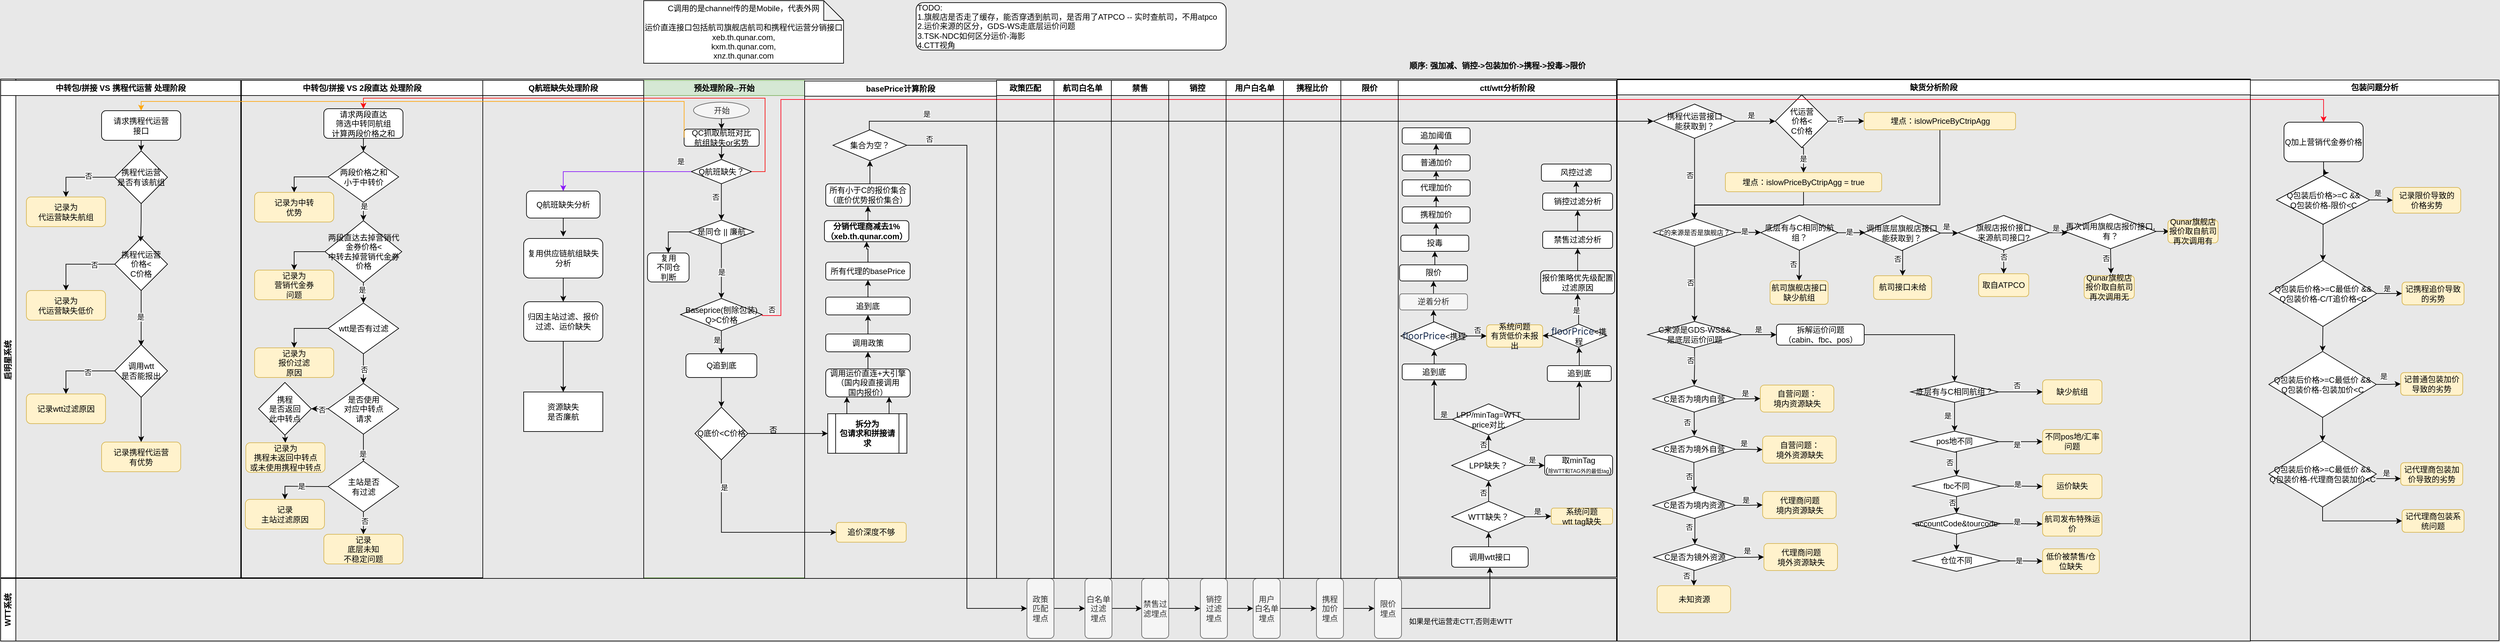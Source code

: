 <mxfile version="24.5.5" type="github" pages="3">
  <diagram name="1.中转问题归因流程图" id="u_vAOpGsMa_A65YqHHI3">
    <mxGraphModel dx="6758" dy="-2761" grid="0" gridSize="10" guides="1" tooltips="1" connect="1" arrows="1" fold="1" page="0" pageScale="1" pageWidth="827" pageHeight="1169" background="#e8e8e8" math="0" shadow="0">
      <root>
        <mxCell id="0" />
        <mxCell id="1" parent="0" />
        <mxCell id="nK9u0oX0gmOxHQUqsbgI-50" value="缺货分析阶段" style="swimlane;whiteSpace=wrap;html=1;startSize=23;" parent="1" vertex="1">
          <mxGeometry x="-1599" y="4274" width="960" height="852" as="geometry" />
        </mxCell>
        <mxCell id="D_FfMdJ6p0i8hThaexkr-1" value="启明星系统" style="swimlane;horizontal=0;whiteSpace=wrap;html=1;" parent="nK9u0oX0gmOxHQUqsbgI-50" vertex="1">
          <mxGeometry x="-2451" y="-1" width="3411" height="853" as="geometry" />
        </mxCell>
        <mxCell id="CMpfSC7A6ncqSUkJLKif-147" value="代理商问题&lt;br&gt;境内资源缺失" style="rounded=1;whiteSpace=wrap;html=1;fillColor=#fff2cc;strokeColor=#d6b656;" parent="D_FfMdJ6p0i8hThaexkr-1" vertex="1">
          <mxGeometry x="2671.5" y="626" width="111.5" height="41" as="geometry" />
        </mxCell>
        <mxCell id="OtwuBgD6VVIhVlA_5guh-4" style="edgeStyle=orthogonalEdgeStyle;rounded=0;orthogonalLoop=1;jettySize=auto;html=1;exitX=0.5;exitY=1;exitDx=0;exitDy=0;entryX=0.5;entryY=0;entryDx=0;entryDy=0;" parent="D_FfMdJ6p0i8hThaexkr-1" source="f9QR-6WSmLVrbqDejWmz-2" target="f9QR-6WSmLVrbqDejWmz-13" edge="1">
          <mxGeometry relative="1" as="geometry" />
        </mxCell>
        <mxCell id="OtwuBgD6VVIhVlA_5guh-5" value="否" style="edgeLabel;html=1;align=center;verticalAlign=middle;resizable=0;points=[];" parent="OtwuBgD6VVIhVlA_5guh-4" vertex="1" connectable="0">
          <mxGeometry x="-0.33" relative="1" as="geometry">
            <mxPoint x="-8" y="1" as="offset" />
          </mxGeometry>
        </mxCell>
        <mxCell id="f9QR-6WSmLVrbqDejWmz-2" value="&lt;div&gt;&lt;font style=&quot;font-size: 12px;&quot;&gt;调用底层旗舰店接口&lt;br&gt;能获取到？&lt;/font&gt;&lt;br&gt;&lt;/div&gt;" style="rhombus;whiteSpace=wrap;html=1;" parent="D_FfMdJ6p0i8hThaexkr-1" vertex="1">
          <mxGeometry x="2824" y="207.27" width="117" height="53" as="geometry" />
        </mxCell>
        <mxCell id="3WmcQRxeVgukN2Jmlg1f-130" style="edgeStyle=orthogonalEdgeStyle;rounded=0;orthogonalLoop=1;jettySize=auto;html=1;exitX=0.5;exitY=1;exitDx=0;exitDy=0;" parent="D_FfMdJ6p0i8hThaexkr-1" source="f9QR-6WSmLVrbqDejWmz-3" target="OtwuBgD6VVIhVlA_5guh-8" edge="1">
          <mxGeometry relative="1" as="geometry" />
        </mxCell>
        <mxCell id="3WmcQRxeVgukN2Jmlg1f-131" value="否" style="edgeLabel;html=1;align=center;verticalAlign=middle;resizable=0;points=[];" parent="3WmcQRxeVgukN2Jmlg1f-130" vertex="1" connectable="0">
          <mxGeometry x="-0.519" relative="1" as="geometry">
            <mxPoint as="offset" />
          </mxGeometry>
        </mxCell>
        <mxCell id="f9QR-6WSmLVrbqDejWmz-3" value="旗舰店报价接口&lt;br&gt;来源航司接口?" style="rhombus;whiteSpace=wrap;html=1;" parent="D_FfMdJ6p0i8hThaexkr-1" vertex="1">
          <mxGeometry x="2968" y="207" width="138" height="52.54" as="geometry" />
        </mxCell>
        <mxCell id="f9QR-6WSmLVrbqDejWmz-4" style="edgeStyle=orthogonalEdgeStyle;rounded=0;orthogonalLoop=1;jettySize=auto;html=1;exitX=1;exitY=0.5;exitDx=0;exitDy=0;entryX=0;entryY=0.5;entryDx=0;entryDy=0;" parent="D_FfMdJ6p0i8hThaexkr-1" source="f9QR-6WSmLVrbqDejWmz-2" target="f9QR-6WSmLVrbqDejWmz-3" edge="1">
          <mxGeometry relative="1" as="geometry" />
        </mxCell>
        <mxCell id="f9QR-6WSmLVrbqDejWmz-5" value="是" style="edgeLabel;html=1;align=center;verticalAlign=middle;resizable=0;points=[];" parent="f9QR-6WSmLVrbqDejWmz-4" vertex="1" connectable="0">
          <mxGeometry x="-0.326" y="-2" relative="1" as="geometry">
            <mxPoint x="-1" y="-12" as="offset" />
          </mxGeometry>
        </mxCell>
        <mxCell id="CMpfSC7A6ncqSUkJLKif-157" value="自营问题：&lt;br&gt;境内资源缺失" style="rounded=1;whiteSpace=wrap;html=1;fillColor=#fff2cc;strokeColor=#d6b656;" parent="D_FfMdJ6p0i8hThaexkr-1" vertex="1">
          <mxGeometry x="2668" y="464.5" width="111.5" height="41" as="geometry" />
        </mxCell>
        <mxCell id="f9QR-6WSmLVrbqDejWmz-21" style="edgeStyle=orthogonalEdgeStyle;rounded=0;orthogonalLoop=1;jettySize=auto;html=1;exitX=0.5;exitY=1;exitDx=0;exitDy=0;entryX=0.5;entryY=0;entryDx=0;entryDy=0;" parent="D_FfMdJ6p0i8hThaexkr-1" source="f9QR-6WSmLVrbqDejWmz-8" target="f9QR-6WSmLVrbqDejWmz-18" edge="1">
          <mxGeometry relative="1" as="geometry" />
        </mxCell>
        <mxCell id="f9QR-6WSmLVrbqDejWmz-25" value="否" style="edgeLabel;html=1;align=center;verticalAlign=middle;resizable=0;points=[];" parent="f9QR-6WSmLVrbqDejWmz-21" vertex="1" connectable="0">
          <mxGeometry x="0.026" y="-1" relative="1" as="geometry">
            <mxPoint x="-6" y="-4" as="offset" />
          </mxGeometry>
        </mxCell>
        <mxCell id="3WmcQRxeVgukN2Jmlg1f-150" style="edgeStyle=orthogonalEdgeStyle;rounded=0;orthogonalLoop=1;jettySize=auto;html=1;exitX=1;exitY=0.5;exitDx=0;exitDy=0;entryX=0;entryY=0.5;entryDx=0;entryDy=0;" parent="D_FfMdJ6p0i8hThaexkr-1" source="f9QR-6WSmLVrbqDejWmz-8" target="3WmcQRxeVgukN2Jmlg1f-149" edge="1">
          <mxGeometry relative="1" as="geometry" />
        </mxCell>
        <mxCell id="3WmcQRxeVgukN2Jmlg1f-156" value="是" style="edgeLabel;html=1;align=center;verticalAlign=middle;resizable=0;points=[];" parent="3WmcQRxeVgukN2Jmlg1f-150" vertex="1" connectable="0">
          <mxGeometry x="-0.304" y="2" relative="1" as="geometry">
            <mxPoint as="offset" />
          </mxGeometry>
        </mxCell>
        <mxCell id="f9QR-6WSmLVrbqDejWmz-8" value="&lt;font style=&quot;font-size: 10px;&quot;&gt;C的来源是否是旗舰店？&lt;/font&gt;" style="rhombus;whiteSpace=wrap;html=1;" parent="D_FfMdJ6p0i8hThaexkr-1" vertex="1">
          <mxGeometry x="2506" y="211.83" width="124.5" height="42" as="geometry" />
        </mxCell>
        <mxCell id="f9QR-6WSmLVrbqDejWmz-13" value="航司接口未给" style="rounded=1;whiteSpace=wrap;html=1;fillColor=#fff2cc;strokeColor=#d6b656;" parent="D_FfMdJ6p0i8hThaexkr-1" vertex="1">
          <mxGeometry x="2839.75" y="298.44" width="88" height="36" as="geometry" />
        </mxCell>
        <mxCell id="3WmcQRxeVgukN2Jmlg1f-133" style="edgeStyle=orthogonalEdgeStyle;rounded=0;orthogonalLoop=1;jettySize=auto;html=1;exitX=1;exitY=0.5;exitDx=0;exitDy=0;" parent="D_FfMdJ6p0i8hThaexkr-1" source="f9QR-6WSmLVrbqDejWmz-17" target="3WmcQRxeVgukN2Jmlg1f-132" edge="1">
          <mxGeometry relative="1" as="geometry" />
        </mxCell>
        <mxCell id="f9QR-6WSmLVrbqDejWmz-17" value="拆解运价问题&lt;div&gt;（cabin、fbc、pos）&lt;/div&gt;" style="rounded=1;whiteSpace=wrap;html=1;" parent="D_FfMdJ6p0i8hThaexkr-1" vertex="1">
          <mxGeometry x="2692.5" y="372.12" width="133" height="31.75" as="geometry" />
        </mxCell>
        <mxCell id="f9QR-6WSmLVrbqDejWmz-22" style="edgeStyle=orthogonalEdgeStyle;rounded=0;orthogonalLoop=1;jettySize=auto;html=1;exitX=1;exitY=0.5;exitDx=0;exitDy=0;entryX=0;entryY=0.5;entryDx=0;entryDy=0;" parent="D_FfMdJ6p0i8hThaexkr-1" source="f9QR-6WSmLVrbqDejWmz-18" target="f9QR-6WSmLVrbqDejWmz-17" edge="1">
          <mxGeometry relative="1" as="geometry" />
        </mxCell>
        <mxCell id="f9QR-6WSmLVrbqDejWmz-24" value="是" style="edgeLabel;html=1;align=center;verticalAlign=middle;resizable=0;points=[];" parent="f9QR-6WSmLVrbqDejWmz-22" vertex="1" connectable="0">
          <mxGeometry x="0.088" y="1" relative="1" as="geometry">
            <mxPoint x="-4" y="-7" as="offset" />
          </mxGeometry>
        </mxCell>
        <mxCell id="f9QR-6WSmLVrbqDejWmz-18" value="&lt;font style=&quot;font-size: 12px;&quot;&gt;C来源是GDS-WS&amp;amp;&amp;amp;&lt;br&gt;是底层运价问题&lt;/font&gt;" style="rhombus;whiteSpace=wrap;html=1;" parent="D_FfMdJ6p0i8hThaexkr-1" vertex="1">
          <mxGeometry x="2497" y="368" width="142.5" height="40" as="geometry" />
        </mxCell>
        <mxCell id="f9QR-6WSmLVrbqDejWmz-90" style="edgeStyle=orthogonalEdgeStyle;rounded=0;orthogonalLoop=1;jettySize=auto;html=1;exitX=1;exitY=0.5;exitDx=0;exitDy=0;" parent="D_FfMdJ6p0i8hThaexkr-1" source="f9QR-6WSmLVrbqDejWmz-26" target="CMpfSC7A6ncqSUkJLKif-157" edge="1">
          <mxGeometry relative="1" as="geometry" />
        </mxCell>
        <mxCell id="vpQr9YRG5N6dITmPgZd--235" value="是" style="edgeLabel;html=1;align=center;verticalAlign=middle;resizable=0;points=[];" parent="f9QR-6WSmLVrbqDejWmz-90" vertex="1" connectable="0">
          <mxGeometry x="-0.088" y="-1" relative="1" as="geometry">
            <mxPoint x="-3" y="-10" as="offset" />
          </mxGeometry>
        </mxCell>
        <mxCell id="gYw8QYNfrPtdeLAQ9RjX-3" style="edgeStyle=orthogonalEdgeStyle;rounded=0;orthogonalLoop=1;jettySize=auto;html=1;exitX=0.5;exitY=1;exitDx=0;exitDy=0;" parent="D_FfMdJ6p0i8hThaexkr-1" source="f9QR-6WSmLVrbqDejWmz-26" edge="1">
          <mxGeometry relative="1" as="geometry">
            <mxPoint x="2567.905" y="541.34" as="targetPoint" />
          </mxGeometry>
        </mxCell>
        <mxCell id="gYw8QYNfrPtdeLAQ9RjX-4" value="否" style="edgeLabel;html=1;align=center;verticalAlign=middle;resizable=0;points=[];" parent="gYw8QYNfrPtdeLAQ9RjX-3" vertex="1" connectable="0">
          <mxGeometry x="-0.013" y="-1" relative="1" as="geometry">
            <mxPoint x="-10" y="-2" as="offset" />
          </mxGeometry>
        </mxCell>
        <mxCell id="f9QR-6WSmLVrbqDejWmz-26" value="&lt;font style=&quot;font-size: 12px;&quot;&gt;C是否为境内自营&lt;/font&gt;" style="rhombus;whiteSpace=wrap;html=1;" parent="D_FfMdJ6p0i8hThaexkr-1" vertex="1">
          <mxGeometry x="2505" y="465.5" width="125.5" height="40" as="geometry" />
        </mxCell>
        <mxCell id="f9QR-6WSmLVrbqDejWmz-29" style="edgeStyle=orthogonalEdgeStyle;rounded=0;orthogonalLoop=1;jettySize=auto;html=1;exitX=0.5;exitY=1;exitDx=0;exitDy=0;entryX=0.5;entryY=-0.016;entryDx=0;entryDy=0;entryPerimeter=0;" parent="D_FfMdJ6p0i8hThaexkr-1" source="f9QR-6WSmLVrbqDejWmz-18" target="f9QR-6WSmLVrbqDejWmz-26" edge="1">
          <mxGeometry relative="1" as="geometry" />
        </mxCell>
        <mxCell id="f9QR-6WSmLVrbqDejWmz-30" value="否" style="edgeLabel;html=1;align=center;verticalAlign=middle;resizable=0;points=[];" parent="f9QR-6WSmLVrbqDejWmz-29" vertex="1" connectable="0">
          <mxGeometry x="-0.411" relative="1" as="geometry">
            <mxPoint x="-7" y="2" as="offset" />
          </mxGeometry>
        </mxCell>
        <mxCell id="vpQr9YRG5N6dITmPgZd--232" style="edgeStyle=orthogonalEdgeStyle;rounded=0;orthogonalLoop=1;jettySize=auto;html=1;exitX=0.5;exitY=1;exitDx=0;exitDy=0;" parent="D_FfMdJ6p0i8hThaexkr-1" source="Fc1ScWfCSrpP2nkaMIbw-38" target="f9QR-6WSmLVrbqDejWmz-8" edge="1">
          <mxGeometry relative="1" as="geometry" />
        </mxCell>
        <mxCell id="Iv15Mxh7qC2-J95HKQWK-1" value="否" style="edgeLabel;html=1;align=center;verticalAlign=middle;resizable=0;points=[];" parent="vpQr9YRG5N6dITmPgZd--232" vertex="1" connectable="0">
          <mxGeometry x="-0.108" relative="1" as="geometry">
            <mxPoint x="-8" y="1" as="offset" />
          </mxGeometry>
        </mxCell>
        <mxCell id="Fc1ScWfCSrpP2nkaMIbw-38" value="&lt;font style=&quot;font-size: 12px;&quot;&gt;&lt;font style=&quot;&quot;&gt;携程代运营接口&lt;br&gt;&lt;/font&gt;&lt;font style=&quot;&quot;&gt;能获取到？&lt;/font&gt;&lt;/font&gt;" style="rhombus;whiteSpace=wrap;html=1;" parent="D_FfMdJ6p0i8hThaexkr-1" vertex="1">
          <mxGeometry x="2506" y="38" width="124.5" height="52" as="geometry" />
        </mxCell>
        <mxCell id="CMpfSC7A6ncqSUkJLKif-67" style="edgeStyle=orthogonalEdgeStyle;rounded=0;orthogonalLoop=1;jettySize=auto;html=1;exitX=1;exitY=0.5;exitDx=0;exitDy=0;entryX=0;entryY=0.5;entryDx=0;entryDy=0;" parent="D_FfMdJ6p0i8hThaexkr-1" source="Fc1ScWfCSrpP2nkaMIbw-38" target="csmRU1v5mNoPCmEhH9a8-93" edge="1">
          <mxGeometry relative="1" as="geometry">
            <mxPoint x="2704" y="64" as="targetPoint" />
          </mxGeometry>
        </mxCell>
        <mxCell id="CMpfSC7A6ncqSUkJLKif-68" value="是" style="edgeLabel;html=1;align=center;verticalAlign=middle;resizable=0;points=[];" parent="CMpfSC7A6ncqSUkJLKif-67" vertex="1" connectable="0">
          <mxGeometry x="-0.326" y="-2" relative="1" as="geometry">
            <mxPoint x="3" y="-11" as="offset" />
          </mxGeometry>
        </mxCell>
        <mxCell id="f9QR-6WSmLVrbqDejWmz-34" style="edgeStyle=orthogonalEdgeStyle;rounded=0;orthogonalLoop=1;jettySize=auto;html=1;exitX=0.5;exitY=1;exitDx=0;exitDy=0;entryX=0.5;entryY=0;entryDx=0;entryDy=0;" parent="D_FfMdJ6p0i8hThaexkr-1" source="f9QR-6WSmLVrbqDejWmz-31" target="f9QR-6WSmLVrbqDejWmz-33" edge="1">
          <mxGeometry relative="1" as="geometry">
            <Array as="points">
              <mxPoint x="2568.5" y="666.5" />
            </Array>
          </mxGeometry>
        </mxCell>
        <mxCell id="vpQr9YRG5N6dITmPgZd--239" value="否" style="edgeLabel;html=1;align=center;verticalAlign=middle;resizable=0;points=[];" parent="f9QR-6WSmLVrbqDejWmz-34" vertex="1" connectable="0">
          <mxGeometry x="-0.104" relative="1" as="geometry">
            <mxPoint x="-9" y="-4" as="offset" />
          </mxGeometry>
        </mxCell>
        <mxCell id="f9QR-6WSmLVrbqDejWmz-91" style="edgeStyle=orthogonalEdgeStyle;rounded=0;orthogonalLoop=1;jettySize=auto;html=1;exitX=1;exitY=0.5;exitDx=0;exitDy=0;entryX=0;entryY=0.5;entryDx=0;entryDy=0;" parent="D_FfMdJ6p0i8hThaexkr-1" source="f9QR-6WSmLVrbqDejWmz-31" target="CMpfSC7A6ncqSUkJLKif-147" edge="1">
          <mxGeometry relative="1" as="geometry" />
        </mxCell>
        <mxCell id="vpQr9YRG5N6dITmPgZd--238" value="是" style="edgeLabel;html=1;align=center;verticalAlign=middle;resizable=0;points=[];" parent="f9QR-6WSmLVrbqDejWmz-91" vertex="1" connectable="0">
          <mxGeometry x="-0.276" relative="1" as="geometry">
            <mxPoint y="-8" as="offset" />
          </mxGeometry>
        </mxCell>
        <mxCell id="f9QR-6WSmLVrbqDejWmz-31" value="&lt;font style=&quot;font-size: 12px;&quot;&gt;C是否为境内资源&lt;/font&gt;" style="rhombus;whiteSpace=wrap;html=1;" parent="D_FfMdJ6p0i8hThaexkr-1" vertex="1">
          <mxGeometry x="2505" y="627" width="125.5" height="40" as="geometry" />
        </mxCell>
        <mxCell id="f9QR-6WSmLVrbqDejWmz-92" style="edgeStyle=orthogonalEdgeStyle;rounded=0;orthogonalLoop=1;jettySize=auto;html=1;exitX=1;exitY=0.5;exitDx=0;exitDy=0;entryX=0;entryY=0.5;entryDx=0;entryDy=0;" parent="D_FfMdJ6p0i8hThaexkr-1" source="f9QR-6WSmLVrbqDejWmz-33" target="f9QR-6WSmLVrbqDejWmz-89" edge="1">
          <mxGeometry relative="1" as="geometry">
            <Array as="points">
              <mxPoint x="2651.5" y="726.5" />
            </Array>
          </mxGeometry>
        </mxCell>
        <mxCell id="vpQr9YRG5N6dITmPgZd--240" value="是" style="edgeLabel;html=1;align=center;verticalAlign=middle;resizable=0;points=[];" parent="f9QR-6WSmLVrbqDejWmz-92" vertex="1" connectable="0">
          <mxGeometry x="-0.099" y="1" relative="1" as="geometry">
            <mxPoint x="-3" y="-9" as="offset" />
          </mxGeometry>
        </mxCell>
        <mxCell id="f9QR-6WSmLVrbqDejWmz-93" style="edgeStyle=orthogonalEdgeStyle;rounded=0;orthogonalLoop=1;jettySize=auto;html=1;exitX=0.5;exitY=1;exitDx=0;exitDy=0;entryX=0.5;entryY=0;entryDx=0;entryDy=0;" parent="D_FfMdJ6p0i8hThaexkr-1" source="f9QR-6WSmLVrbqDejWmz-33" target="f9QR-6WSmLVrbqDejWmz-88" edge="1">
          <mxGeometry relative="1" as="geometry" />
        </mxCell>
        <mxCell id="vpQr9YRG5N6dITmPgZd--241" value="否" style="edgeLabel;html=1;align=center;verticalAlign=middle;resizable=0;points=[];" parent="f9QR-6WSmLVrbqDejWmz-93" vertex="1" connectable="0">
          <mxGeometry x="-0.34" y="-1" relative="1" as="geometry">
            <mxPoint x="-11" y="1" as="offset" />
          </mxGeometry>
        </mxCell>
        <mxCell id="f9QR-6WSmLVrbqDejWmz-33" value="&lt;font style=&quot;font-size: 12px;&quot;&gt;C是否为镜外资源&lt;/font&gt;" style="rhombus;whiteSpace=wrap;html=1;" parent="D_FfMdJ6p0i8hThaexkr-1" vertex="1">
          <mxGeometry x="2506" y="706" width="125.5" height="40" as="geometry" />
        </mxCell>
        <mxCell id="f9QR-6WSmLVrbqDejWmz-88" value="未知资源" style="rounded=1;whiteSpace=wrap;html=1;fillColor=#fff2cc;strokeColor=#d6b656;" parent="D_FfMdJ6p0i8hThaexkr-1" vertex="1">
          <mxGeometry x="2511.5" y="769" width="111.5" height="41" as="geometry" />
        </mxCell>
        <mxCell id="f9QR-6WSmLVrbqDejWmz-89" value="代理商问题&lt;br&gt;境外资源缺失" style="rounded=1;whiteSpace=wrap;html=1;fillColor=#fff2cc;strokeColor=#d6b656;" parent="D_FfMdJ6p0i8hThaexkr-1" vertex="1">
          <mxGeometry x="2673.5" y="705" width="111.5" height="41" as="geometry" />
        </mxCell>
        <mxCell id="csmRU1v5mNoPCmEhH9a8-73" value="&lt;b&gt;分销代理商减去1%（xeb.th.qunar.com）&lt;/b&gt;" style="rounded=1;whiteSpace=wrap;html=1;" parent="D_FfMdJ6p0i8hThaexkr-1" vertex="1">
          <mxGeometry x="1249" y="214.83" width="128" height="32" as="geometry" />
        </mxCell>
        <mxCell id="csmRU1v5mNoPCmEhH9a8-91" style="edgeStyle=orthogonalEdgeStyle;rounded=0;orthogonalLoop=1;jettySize=auto;html=1;exitX=0.5;exitY=1;exitDx=0;exitDy=0;entryX=0.5;entryY=0;entryDx=0;entryDy=0;" parent="D_FfMdJ6p0i8hThaexkr-1" source="csmRU1v5mNoPCmEhH9a8-93" target="csmRU1v5mNoPCmEhH9a8-100" edge="1">
          <mxGeometry relative="1" as="geometry">
            <mxPoint x="2970" y="150.46" as="targetPoint" />
          </mxGeometry>
        </mxCell>
        <mxCell id="csmRU1v5mNoPCmEhH9a8-92" value="是" style="edgeLabel;html=1;align=center;verticalAlign=middle;resizable=0;points=[];" parent="csmRU1v5mNoPCmEhH9a8-91" vertex="1" connectable="0">
          <mxGeometry x="-0.071" y="-1" relative="1" as="geometry">
            <mxPoint as="offset" />
          </mxGeometry>
        </mxCell>
        <mxCell id="csmRU1v5mNoPCmEhH9a8-118" style="edgeStyle=orthogonalEdgeStyle;rounded=0;orthogonalLoop=1;jettySize=auto;html=1;exitX=1;exitY=0.5;exitDx=0;exitDy=0;entryX=0;entryY=0.5;entryDx=0;entryDy=0;" parent="D_FfMdJ6p0i8hThaexkr-1" source="csmRU1v5mNoPCmEhH9a8-93" target="csmRU1v5mNoPCmEhH9a8-94" edge="1">
          <mxGeometry relative="1" as="geometry" />
        </mxCell>
        <mxCell id="csmRU1v5mNoPCmEhH9a8-120" value="否" style="edgeLabel;html=1;align=center;verticalAlign=middle;resizable=0;points=[];" parent="csmRU1v5mNoPCmEhH9a8-118" vertex="1" connectable="0">
          <mxGeometry x="-0.338" y="3" relative="1" as="geometry">
            <mxPoint as="offset" />
          </mxGeometry>
        </mxCell>
        <mxCell id="csmRU1v5mNoPCmEhH9a8-93" value="代运营&lt;br&gt;价格&amp;lt;&lt;br&gt;C价格" style="rhombus;whiteSpace=wrap;html=1;" parent="D_FfMdJ6p0i8hThaexkr-1" vertex="1">
          <mxGeometry x="2690.75" y="24" width="80" height="80" as="geometry" />
        </mxCell>
        <mxCell id="VxjROa08T7pe_1a4MyOw-6" style="edgeStyle=orthogonalEdgeStyle;rounded=0;orthogonalLoop=1;jettySize=auto;html=1;exitX=0.5;exitY=1;exitDx=0;exitDy=0;" parent="D_FfMdJ6p0i8hThaexkr-1" source="csmRU1v5mNoPCmEhH9a8-94" target="f9QR-6WSmLVrbqDejWmz-8" edge="1">
          <mxGeometry relative="1" as="geometry">
            <Array as="points">
              <mxPoint x="2940" y="191" />
              <mxPoint x="2568" y="191" />
            </Array>
          </mxGeometry>
        </mxCell>
        <mxCell id="csmRU1v5mNoPCmEhH9a8-94" value="&lt;span style=&quot;font-size: 12px;&quot;&gt;埋点：islowPriceByCtripAgg&lt;/span&gt;" style="rounded=1;whiteSpace=wrap;html=1;fillColor=#fff2cc;strokeColor=#d6b656;" parent="D_FfMdJ6p0i8hThaexkr-1" vertex="1">
          <mxGeometry x="2825.5" y="50.63" width="229.5" height="26.37" as="geometry" />
        </mxCell>
        <mxCell id="VxjROa08T7pe_1a4MyOw-5" style="edgeStyle=orthogonalEdgeStyle;rounded=0;orthogonalLoop=1;jettySize=auto;html=1;exitX=0.5;exitY=1;exitDx=0;exitDy=0;entryX=0.5;entryY=0;entryDx=0;entryDy=0;" parent="D_FfMdJ6p0i8hThaexkr-1" source="csmRU1v5mNoPCmEhH9a8-100" target="f9QR-6WSmLVrbqDejWmz-8" edge="1">
          <mxGeometry relative="1" as="geometry" />
        </mxCell>
        <mxCell id="csmRU1v5mNoPCmEhH9a8-100" value="埋点：islowPriceByCtripAgg = true" style="rounded=1;whiteSpace=wrap;html=1;fillColor=#fff2cc;strokeColor=#d6b656;" parent="D_FfMdJ6p0i8hThaexkr-1" vertex="1">
          <mxGeometry x="2615" y="142" width="237" height="29" as="geometry" />
        </mxCell>
        <mxCell id="Fc1ScWfCSrpP2nkaMIbw-42" value="WTT系统" style="swimlane;horizontal=0;whiteSpace=wrap;html=1;" parent="D_FfMdJ6p0i8hThaexkr-1" vertex="1">
          <mxGeometry y="758" width="2450" height="95" as="geometry" />
        </mxCell>
        <mxCell id="Fc1ScWfCSrpP2nkaMIbw-66" style="edgeStyle=orthogonalEdgeStyle;rounded=0;orthogonalLoop=1;jettySize=auto;html=1;exitX=1;exitY=0.5;exitDx=0;exitDy=0;entryX=0;entryY=0.5;entryDx=0;entryDy=0;" parent="Fc1ScWfCSrpP2nkaMIbw-42" source="Fc1ScWfCSrpP2nkaMIbw-45" target="Fc1ScWfCSrpP2nkaMIbw-47" edge="1">
          <mxGeometry relative="1" as="geometry" />
        </mxCell>
        <mxCell id="Fc1ScWfCSrpP2nkaMIbw-45" value="政策&lt;br&gt;匹配&lt;br&gt;埋点" style="rounded=1;whiteSpace=wrap;html=1;fillColor=#f5f5f5;fontColor=#333333;strokeColor=#666666;" parent="Fc1ScWfCSrpP2nkaMIbw-42" vertex="1">
          <mxGeometry x="1556" width="41" height="91" as="geometry" />
        </mxCell>
        <mxCell id="Fc1ScWfCSrpP2nkaMIbw-67" style="edgeStyle=orthogonalEdgeStyle;rounded=0;orthogonalLoop=1;jettySize=auto;html=1;exitX=1;exitY=0.5;exitDx=0;exitDy=0;entryX=0;entryY=0.5;entryDx=0;entryDy=0;" parent="Fc1ScWfCSrpP2nkaMIbw-42" source="Fc1ScWfCSrpP2nkaMIbw-47" target="Fc1ScWfCSrpP2nkaMIbw-48" edge="1">
          <mxGeometry relative="1" as="geometry" />
        </mxCell>
        <mxCell id="Fc1ScWfCSrpP2nkaMIbw-47" value="白名单过滤&lt;br&gt;埋点" style="rounded=1;whiteSpace=wrap;html=1;fillColor=#f5f5f5;fontColor=#333333;strokeColor=#666666;" parent="Fc1ScWfCSrpP2nkaMIbw-42" vertex="1">
          <mxGeometry x="1644" width="41" height="91" as="geometry" />
        </mxCell>
        <mxCell id="Fc1ScWfCSrpP2nkaMIbw-68" style="edgeStyle=orthogonalEdgeStyle;rounded=0;orthogonalLoop=1;jettySize=auto;html=1;exitX=1;exitY=0.5;exitDx=0;exitDy=0;entryX=0;entryY=0.5;entryDx=0;entryDy=0;" parent="Fc1ScWfCSrpP2nkaMIbw-42" source="Fc1ScWfCSrpP2nkaMIbw-48" target="Fc1ScWfCSrpP2nkaMIbw-49" edge="1">
          <mxGeometry relative="1" as="geometry" />
        </mxCell>
        <mxCell id="Fc1ScWfCSrpP2nkaMIbw-48" value="禁售过滤埋点" style="rounded=1;whiteSpace=wrap;html=1;fillColor=#f5f5f5;fontColor=#333333;strokeColor=#666666;" parent="Fc1ScWfCSrpP2nkaMIbw-42" vertex="1">
          <mxGeometry x="1730" width="41" height="91" as="geometry" />
        </mxCell>
        <mxCell id="Fc1ScWfCSrpP2nkaMIbw-69" style="edgeStyle=orthogonalEdgeStyle;rounded=0;orthogonalLoop=1;jettySize=auto;html=1;exitX=1;exitY=0.5;exitDx=0;exitDy=0;entryX=0;entryY=0.5;entryDx=0;entryDy=0;" parent="Fc1ScWfCSrpP2nkaMIbw-42" source="Fc1ScWfCSrpP2nkaMIbw-49" target="Fc1ScWfCSrpP2nkaMIbw-55" edge="1">
          <mxGeometry relative="1" as="geometry" />
        </mxCell>
        <mxCell id="Fc1ScWfCSrpP2nkaMIbw-49" value="销控&lt;br&gt;过滤&lt;br&gt;埋点" style="rounded=1;whiteSpace=wrap;html=1;fillColor=#f5f5f5;fontColor=#333333;strokeColor=#666666;" parent="Fc1ScWfCSrpP2nkaMIbw-42" vertex="1">
          <mxGeometry x="1819" width="41" height="91" as="geometry" />
        </mxCell>
        <mxCell id="Fc1ScWfCSrpP2nkaMIbw-70" style="edgeStyle=orthogonalEdgeStyle;rounded=0;orthogonalLoop=1;jettySize=auto;html=1;exitX=1;exitY=0.5;exitDx=0;exitDy=0;entryX=0;entryY=0.5;entryDx=0;entryDy=0;" parent="Fc1ScWfCSrpP2nkaMIbw-42" source="Fc1ScWfCSrpP2nkaMIbw-55" target="Fc1ScWfCSrpP2nkaMIbw-56" edge="1">
          <mxGeometry relative="1" as="geometry" />
        </mxCell>
        <mxCell id="Fc1ScWfCSrpP2nkaMIbw-55" value="用户&lt;br&gt;白名单&lt;br&gt;埋点" style="rounded=1;whiteSpace=wrap;html=1;fillColor=#f5f5f5;fontColor=#333333;strokeColor=#666666;" parent="Fc1ScWfCSrpP2nkaMIbw-42" vertex="1">
          <mxGeometry x="1899" width="41" height="91" as="geometry" />
        </mxCell>
        <mxCell id="Fc1ScWfCSrpP2nkaMIbw-71" style="edgeStyle=orthogonalEdgeStyle;rounded=0;orthogonalLoop=1;jettySize=auto;html=1;exitX=1;exitY=0.5;exitDx=0;exitDy=0;entryX=0;entryY=0.5;entryDx=0;entryDy=0;" parent="Fc1ScWfCSrpP2nkaMIbw-42" source="Fc1ScWfCSrpP2nkaMIbw-56" target="Fc1ScWfCSrpP2nkaMIbw-57" edge="1">
          <mxGeometry relative="1" as="geometry" />
        </mxCell>
        <mxCell id="Fc1ScWfCSrpP2nkaMIbw-56" value="携程&lt;br&gt;加价&lt;br&gt;埋点" style="rounded=1;whiteSpace=wrap;html=1;fillColor=#f5f5f5;fontColor=#333333;strokeColor=#666666;" parent="Fc1ScWfCSrpP2nkaMIbw-42" vertex="1">
          <mxGeometry x="1995" width="41" height="91" as="geometry" />
        </mxCell>
        <mxCell id="Fc1ScWfCSrpP2nkaMIbw-57" value="限价&lt;br&gt;埋点" style="rounded=1;whiteSpace=wrap;html=1;fillColor=#f5f5f5;fontColor=#333333;strokeColor=#666666;" parent="Fc1ScWfCSrpP2nkaMIbw-42" vertex="1">
          <mxGeometry x="2083" width="41" height="91" as="geometry" />
        </mxCell>
        <mxCell id="vpQr9YRG5N6dITmPgZd--233" value="&lt;span style=&quot;font-size: 11px; text-wrap: nowrap;&quot;&gt;如果是代运营走CTT,否则走WTT&lt;/span&gt;" style="text;html=1;align=center;verticalAlign=middle;whiteSpace=wrap;rounded=0;" parent="Fc1ScWfCSrpP2nkaMIbw-42" vertex="1">
          <mxGeometry x="2184" y="50" width="60" height="30" as="geometry" />
        </mxCell>
        <mxCell id="CMpfSC7A6ncqSUkJLKif-64" style="edgeStyle=orthogonalEdgeStyle;rounded=0;orthogonalLoop=1;jettySize=auto;html=1;exitX=0.5;exitY=0;exitDx=0;exitDy=0;" parent="D_FfMdJ6p0i8hThaexkr-1" source="Fc1ScWfCSrpP2nkaMIbw-24" edge="1">
          <mxGeometry relative="1" as="geometry">
            <Array as="points">
              <mxPoint x="1317" y="80" />
              <mxPoint x="1317" y="64" />
            </Array>
            <mxPoint x="1325" y="75.01" as="sourcePoint" />
            <mxPoint x="2506" y="64.01" as="targetPoint" />
          </mxGeometry>
        </mxCell>
        <mxCell id="CMpfSC7A6ncqSUkJLKif-65" value="是" style="edgeLabel;html=1;align=center;verticalAlign=middle;resizable=0;points=[];" parent="CMpfSC7A6ncqSUkJLKif-64" vertex="1" connectable="0">
          <mxGeometry x="-0.955" relative="1" as="geometry">
            <mxPoint x="80" y="-11" as="offset" />
          </mxGeometry>
        </mxCell>
        <mxCell id="vpQr9YRG5N6dITmPgZd--110" style="edgeStyle=orthogonalEdgeStyle;rounded=0;orthogonalLoop=1;jettySize=auto;html=1;exitX=1;exitY=0.5;exitDx=0;exitDy=0;" parent="D_FfMdJ6p0i8hThaexkr-1" source="vpQr9YRG5N6dITmPgZd--3" target="vpQr9YRG5N6dITmPgZd--109" edge="1">
          <mxGeometry relative="1" as="geometry" />
        </mxCell>
        <mxCell id="vpQr9YRG5N6dITmPgZd--111" value="是" style="edgeLabel;html=1;align=center;verticalAlign=middle;resizable=0;points=[];" parent="vpQr9YRG5N6dITmPgZd--110" vertex="1" connectable="0">
          <mxGeometry x="-0.151" y="1" relative="1" as="geometry">
            <mxPoint as="offset" />
          </mxGeometry>
        </mxCell>
        <mxCell id="vpQr9YRG5N6dITmPgZd--3" value="仓位不同" style="rhombus;whiteSpace=wrap;html=1;" parent="D_FfMdJ6p0i8hThaexkr-1" vertex="1">
          <mxGeometry x="2899" y="715.5" width="133" height="31.75" as="geometry" />
        </mxCell>
        <mxCell id="vpQr9YRG5N6dITmPgZd--8" style="edgeStyle=orthogonalEdgeStyle;rounded=0;orthogonalLoop=1;jettySize=auto;html=1;exitX=0.5;exitY=1;exitDx=0;exitDy=0;" parent="D_FfMdJ6p0i8hThaexkr-1" source="vpQr9YRG5N6dITmPgZd--4" target="vpQr9YRG5N6dITmPgZd--7" edge="1">
          <mxGeometry relative="1" as="geometry" />
        </mxCell>
        <mxCell id="vpQr9YRG5N6dITmPgZd--243" value="否" style="edgeLabel;html=1;align=center;verticalAlign=middle;resizable=0;points=[];" parent="vpQr9YRG5N6dITmPgZd--8" vertex="1" connectable="0">
          <mxGeometry x="-0.731" y="1" relative="1" as="geometry">
            <mxPoint x="-8" y="1" as="offset" />
          </mxGeometry>
        </mxCell>
        <mxCell id="vpQr9YRG5N6dITmPgZd--115" style="edgeStyle=orthogonalEdgeStyle;rounded=0;orthogonalLoop=1;jettySize=auto;html=1;exitX=1;exitY=0.5;exitDx=0;exitDy=0;" parent="D_FfMdJ6p0i8hThaexkr-1" source="vpQr9YRG5N6dITmPgZd--4" target="vpQr9YRG5N6dITmPgZd--112" edge="1">
          <mxGeometry relative="1" as="geometry" />
        </mxCell>
        <mxCell id="vpQr9YRG5N6dITmPgZd--222" value="是" style="edgeLabel;html=1;align=center;verticalAlign=middle;resizable=0;points=[];" parent="vpQr9YRG5N6dITmPgZd--115" vertex="1" connectable="0">
          <mxGeometry x="-0.207" y="3" relative="1" as="geometry">
            <mxPoint as="offset" />
          </mxGeometry>
        </mxCell>
        <mxCell id="vpQr9YRG5N6dITmPgZd--4" value="fbc不同" style="rhombus;whiteSpace=wrap;html=1;" parent="D_FfMdJ6p0i8hThaexkr-1" vertex="1">
          <mxGeometry x="2899" y="602" width="133" height="31.75" as="geometry" />
        </mxCell>
        <mxCell id="vpQr9YRG5N6dITmPgZd--114" style="edgeStyle=orthogonalEdgeStyle;rounded=0;orthogonalLoop=1;jettySize=auto;html=1;exitX=1;exitY=0.5;exitDx=0;exitDy=0;" parent="D_FfMdJ6p0i8hThaexkr-1" source="vpQr9YRG5N6dITmPgZd--7" target="vpQr9YRG5N6dITmPgZd--113" edge="1">
          <mxGeometry relative="1" as="geometry" />
        </mxCell>
        <mxCell id="vpQr9YRG5N6dITmPgZd--221" value="是" style="edgeLabel;html=1;align=center;verticalAlign=middle;resizable=0;points=[];" parent="vpQr9YRG5N6dITmPgZd--114" vertex="1" connectable="0">
          <mxGeometry x="-0.231" y="3" relative="1" as="geometry">
            <mxPoint as="offset" />
          </mxGeometry>
        </mxCell>
        <mxCell id="9KQhZd6sFPunfT_codyG-2" style="edgeStyle=orthogonalEdgeStyle;rounded=0;orthogonalLoop=1;jettySize=auto;html=1;exitX=0.5;exitY=1;exitDx=0;exitDy=0;entryX=0.5;entryY=0;entryDx=0;entryDy=0;" parent="D_FfMdJ6p0i8hThaexkr-1" source="vpQr9YRG5N6dITmPgZd--7" target="vpQr9YRG5N6dITmPgZd--3" edge="1">
          <mxGeometry relative="1" as="geometry" />
        </mxCell>
        <mxCell id="vpQr9YRG5N6dITmPgZd--7" value="accountCode&amp;amp;tourcode" style="rhombus;whiteSpace=wrap;html=1;" parent="D_FfMdJ6p0i8hThaexkr-1" vertex="1">
          <mxGeometry x="2899" y="659" width="133" height="31.75" as="geometry" />
        </mxCell>
        <mxCell id="vpQr9YRG5N6dITmPgZd--219" style="edgeStyle=orthogonalEdgeStyle;rounded=0;orthogonalLoop=1;jettySize=auto;html=1;exitX=1;exitY=0.5;exitDx=0;exitDy=0;" parent="D_FfMdJ6p0i8hThaexkr-1" source="vpQr9YRG5N6dITmPgZd--107" target="vpQr9YRG5N6dITmPgZd--218" edge="1">
          <mxGeometry relative="1" as="geometry" />
        </mxCell>
        <mxCell id="vpQr9YRG5N6dITmPgZd--220" value="是" style="edgeLabel;html=1;align=center;verticalAlign=middle;resizable=0;points=[];" parent="vpQr9YRG5N6dITmPgZd--219" vertex="1" connectable="0">
          <mxGeometry x="-0.168" y="-4" relative="1" as="geometry">
            <mxPoint as="offset" />
          </mxGeometry>
        </mxCell>
        <mxCell id="VxjROa08T7pe_1a4MyOw-2" style="edgeStyle=orthogonalEdgeStyle;rounded=0;orthogonalLoop=1;jettySize=auto;html=1;exitX=0.5;exitY=1;exitDx=0;exitDy=0;entryX=0.5;entryY=0;entryDx=0;entryDy=0;" parent="D_FfMdJ6p0i8hThaexkr-1" source="vpQr9YRG5N6dITmPgZd--107" target="vpQr9YRG5N6dITmPgZd--4" edge="1">
          <mxGeometry relative="1" as="geometry" />
        </mxCell>
        <mxCell id="VxjROa08T7pe_1a4MyOw-4" value="否" style="edgeLabel;html=1;align=center;verticalAlign=middle;resizable=0;points=[];" parent="VxjROa08T7pe_1a4MyOw-2" vertex="1" connectable="0">
          <mxGeometry x="-0.305" y="-1" relative="1" as="geometry">
            <mxPoint x="-10" y="5" as="offset" />
          </mxGeometry>
        </mxCell>
        <mxCell id="vpQr9YRG5N6dITmPgZd--107" value="pos地不同" style="rhombus;whiteSpace=wrap;html=1;" parent="D_FfMdJ6p0i8hThaexkr-1" vertex="1">
          <mxGeometry x="2896" y="534.5" width="133" height="31.75" as="geometry" />
        </mxCell>
        <mxCell id="vpQr9YRG5N6dITmPgZd--109" value="低价被禁售/仓位缺失" style="rounded=1;whiteSpace=wrap;html=1;fillColor=#fff2cc;strokeColor=#d6b656;" parent="D_FfMdJ6p0i8hThaexkr-1" vertex="1">
          <mxGeometry x="3096" y="713" width="86" height="37.62" as="geometry" />
        </mxCell>
        <mxCell id="vpQr9YRG5N6dITmPgZd--112" value="运价缺失" style="rounded=1;whiteSpace=wrap;html=1;fillColor=#fff2cc;strokeColor=#d6b656;" parent="D_FfMdJ6p0i8hThaexkr-1" vertex="1">
          <mxGeometry x="3096" y="600" width="90" height="36.75" as="geometry" />
        </mxCell>
        <mxCell id="vpQr9YRG5N6dITmPgZd--113" value="航司发布特殊运价" style="rounded=1;whiteSpace=wrap;html=1;fillColor=#fff2cc;strokeColor=#d6b656;" parent="D_FfMdJ6p0i8hThaexkr-1" vertex="1">
          <mxGeometry x="3096" y="657" width="90" height="36.75" as="geometry" />
        </mxCell>
        <mxCell id="vpQr9YRG5N6dITmPgZd--218" value="不同pos地/汇率问题" style="rounded=1;whiteSpace=wrap;html=1;fillColor=#fff2cc;strokeColor=#d6b656;" parent="D_FfMdJ6p0i8hThaexkr-1" vertex="1">
          <mxGeometry x="3096" y="532" width="90" height="36.75" as="geometry" />
        </mxCell>
        <mxCell id="OtwuBgD6VVIhVlA_5guh-1" value="Qunar旗舰店报价取自航司再次调用无" style="rounded=1;whiteSpace=wrap;html=1;fillColor=#fff2cc;strokeColor=#d6b656;" parent="D_FfMdJ6p0i8hThaexkr-1" vertex="1">
          <mxGeometry x="3159" y="298.44" width="76" height="34.67" as="geometry" />
        </mxCell>
        <mxCell id="OtwuBgD6VVIhVlA_5guh-8" value="取自ATPCO" style="rounded=1;whiteSpace=wrap;html=1;fillColor=#fff2cc;strokeColor=#d6b656;" parent="D_FfMdJ6p0i8hThaexkr-1" vertex="1">
          <mxGeometry x="2999" y="295.44" width="76" height="34.67" as="geometry" />
        </mxCell>
        <mxCell id="gYw8QYNfrPtdeLAQ9RjX-5" style="edgeStyle=orthogonalEdgeStyle;rounded=0;orthogonalLoop=1;jettySize=auto;html=1;exitX=0.5;exitY=1;exitDx=0;exitDy=0;" parent="D_FfMdJ6p0i8hThaexkr-1" source="gYw8QYNfrPtdeLAQ9RjX-1" target="f9QR-6WSmLVrbqDejWmz-31" edge="1">
          <mxGeometry relative="1" as="geometry" />
        </mxCell>
        <mxCell id="gYw8QYNfrPtdeLAQ9RjX-6" value="否" style="edgeLabel;html=1;align=center;verticalAlign=middle;resizable=0;points=[];" parent="gYw8QYNfrPtdeLAQ9RjX-5" vertex="1" connectable="0">
          <mxGeometry x="-0.236" relative="1" as="geometry">
            <mxPoint x="-8" y="3" as="offset" />
          </mxGeometry>
        </mxCell>
        <mxCell id="gYw8QYNfrPtdeLAQ9RjX-7" style="edgeStyle=orthogonalEdgeStyle;rounded=0;orthogonalLoop=1;jettySize=auto;html=1;exitX=1;exitY=0.5;exitDx=0;exitDy=0;" parent="D_FfMdJ6p0i8hThaexkr-1" source="gYw8QYNfrPtdeLAQ9RjX-1" target="gYw8QYNfrPtdeLAQ9RjX-2" edge="1">
          <mxGeometry relative="1" as="geometry" />
        </mxCell>
        <mxCell id="gYw8QYNfrPtdeLAQ9RjX-8" value="是" style="edgeLabel;html=1;align=center;verticalAlign=middle;resizable=0;points=[];" parent="gYw8QYNfrPtdeLAQ9RjX-7" vertex="1" connectable="0">
          <mxGeometry x="-0.298" y="-1" relative="1" as="geometry">
            <mxPoint x="-2" y="-10" as="offset" />
          </mxGeometry>
        </mxCell>
        <mxCell id="gYw8QYNfrPtdeLAQ9RjX-1" value="&lt;font style=&quot;font-size: 12px;&quot;&gt;C是否为境外自营&lt;/font&gt;" style="rhombus;whiteSpace=wrap;html=1;" parent="D_FfMdJ6p0i8hThaexkr-1" vertex="1">
          <mxGeometry x="2504.5" y="542" width="125.5" height="40" as="geometry" />
        </mxCell>
        <mxCell id="gYw8QYNfrPtdeLAQ9RjX-2" value="自营问题：&lt;br&gt;境外资源缺失" style="rounded=1;whiteSpace=wrap;html=1;fillColor=#fff2cc;strokeColor=#d6b656;" parent="D_FfMdJ6p0i8hThaexkr-1" vertex="1">
          <mxGeometry x="2671.5" y="542" width="111.5" height="41" as="geometry" />
        </mxCell>
        <mxCell id="3WmcQRxeVgukN2Jmlg1f-146" style="edgeStyle=orthogonalEdgeStyle;rounded=0;orthogonalLoop=1;jettySize=auto;html=1;exitX=1;exitY=0.5;exitDx=0;exitDy=0;" parent="D_FfMdJ6p0i8hThaexkr-1" source="3WmcQRxeVgukN2Jmlg1f-129" target="3WmcQRxeVgukN2Jmlg1f-144" edge="1">
          <mxGeometry relative="1" as="geometry" />
        </mxCell>
        <mxCell id="3WmcQRxeVgukN2Jmlg1f-129" value="再次调用旗舰店报价接口,有？" style="rhombus;whiteSpace=wrap;html=1;" parent="D_FfMdJ6p0i8hThaexkr-1" vertex="1">
          <mxGeometry x="3130" y="205" width="138" height="52.54" as="geometry" />
        </mxCell>
        <mxCell id="3WmcQRxeVgukN2Jmlg1f-134" style="edgeStyle=orthogonalEdgeStyle;rounded=0;orthogonalLoop=1;jettySize=auto;html=1;exitX=0.5;exitY=1;exitDx=0;exitDy=0;entryX=0.5;entryY=0;entryDx=0;entryDy=0;" parent="D_FfMdJ6p0i8hThaexkr-1" source="3WmcQRxeVgukN2Jmlg1f-132" target="vpQr9YRG5N6dITmPgZd--107" edge="1">
          <mxGeometry relative="1" as="geometry" />
        </mxCell>
        <mxCell id="3WmcQRxeVgukN2Jmlg1f-135" value="是" style="edgeLabel;html=1;align=center;verticalAlign=middle;resizable=0;points=[];" parent="3WmcQRxeVgukN2Jmlg1f-134" vertex="1" connectable="0">
          <mxGeometry x="0.033" y="3" relative="1" as="geometry">
            <mxPoint x="-14" y="-3" as="offset" />
          </mxGeometry>
        </mxCell>
        <mxCell id="3WmcQRxeVgukN2Jmlg1f-137" style="edgeStyle=orthogonalEdgeStyle;rounded=0;orthogonalLoop=1;jettySize=auto;html=1;exitX=1;exitY=0.5;exitDx=0;exitDy=0;" parent="D_FfMdJ6p0i8hThaexkr-1" source="3WmcQRxeVgukN2Jmlg1f-132" target="3WmcQRxeVgukN2Jmlg1f-136" edge="1">
          <mxGeometry relative="1" as="geometry" />
        </mxCell>
        <mxCell id="3WmcQRxeVgukN2Jmlg1f-138" value="否" style="edgeLabel;html=1;align=center;verticalAlign=middle;resizable=0;points=[];" parent="3WmcQRxeVgukN2Jmlg1f-137" vertex="1" connectable="0">
          <mxGeometry x="-0.181" y="1" relative="1" as="geometry">
            <mxPoint y="-9" as="offset" />
          </mxGeometry>
        </mxCell>
        <mxCell id="3WmcQRxeVgukN2Jmlg1f-132" value="底层有与C相同航组？" style="rhombus;whiteSpace=wrap;html=1;" parent="D_FfMdJ6p0i8hThaexkr-1" vertex="1">
          <mxGeometry x="2896" y="459" width="133" height="31.75" as="geometry" />
        </mxCell>
        <mxCell id="3WmcQRxeVgukN2Jmlg1f-136" value="缺少航组" style="rounded=1;whiteSpace=wrap;html=1;fillColor=#fff2cc;strokeColor=#d6b656;" parent="D_FfMdJ6p0i8hThaexkr-1" vertex="1">
          <mxGeometry x="3096" y="456.5" width="90" height="36.75" as="geometry" />
        </mxCell>
        <mxCell id="3WmcQRxeVgukN2Jmlg1f-141" style="edgeStyle=orthogonalEdgeStyle;rounded=0;orthogonalLoop=1;jettySize=auto;html=1;exitX=1;exitY=0.5;exitDx=0;exitDy=0;entryX=0.027;entryY=0.526;entryDx=0;entryDy=0;entryPerimeter=0;" parent="D_FfMdJ6p0i8hThaexkr-1" source="f9QR-6WSmLVrbqDejWmz-3" target="3WmcQRxeVgukN2Jmlg1f-129" edge="1">
          <mxGeometry relative="1" as="geometry" />
        </mxCell>
        <mxCell id="3WmcQRxeVgukN2Jmlg1f-147" value="是" style="edgeLabel;html=1;align=center;verticalAlign=middle;resizable=0;points=[];" parent="3WmcQRxeVgukN2Jmlg1f-141" vertex="1" connectable="0">
          <mxGeometry x="-0.475" y="1" relative="1" as="geometry">
            <mxPoint x="2" y="-7" as="offset" />
          </mxGeometry>
        </mxCell>
        <mxCell id="3WmcQRxeVgukN2Jmlg1f-143" style="edgeStyle=orthogonalEdgeStyle;rounded=0;orthogonalLoop=1;jettySize=auto;html=1;exitX=0.5;exitY=1;exitDx=0;exitDy=0;entryX=0.536;entryY=-0.089;entryDx=0;entryDy=0;entryPerimeter=0;" parent="D_FfMdJ6p0i8hThaexkr-1" source="3WmcQRxeVgukN2Jmlg1f-129" target="OtwuBgD6VVIhVlA_5guh-1" edge="1">
          <mxGeometry relative="1" as="geometry" />
        </mxCell>
        <mxCell id="3WmcQRxeVgukN2Jmlg1f-148" value="否" style="edgeLabel;html=1;align=center;verticalAlign=middle;resizable=0;points=[];" parent="3WmcQRxeVgukN2Jmlg1f-143" vertex="1" connectable="0">
          <mxGeometry x="-0.164" y="1" relative="1" as="geometry">
            <mxPoint x="-9" y="-1" as="offset" />
          </mxGeometry>
        </mxCell>
        <mxCell id="3WmcQRxeVgukN2Jmlg1f-144" value="Qunar旗舰店报价取自航司再次调用有" style="rounded=1;whiteSpace=wrap;html=1;fillColor=#fff2cc;strokeColor=#d6b656;" parent="D_FfMdJ6p0i8hThaexkr-1" vertex="1">
          <mxGeometry x="3286" y="213.94" width="76" height="34.67" as="geometry" />
        </mxCell>
        <mxCell id="3WmcQRxeVgukN2Jmlg1f-153" style="edgeStyle=orthogonalEdgeStyle;rounded=0;orthogonalLoop=1;jettySize=auto;html=1;exitX=0.5;exitY=1;exitDx=0;exitDy=0;entryX=0.5;entryY=0;entryDx=0;entryDy=0;" parent="D_FfMdJ6p0i8hThaexkr-1" source="3WmcQRxeVgukN2Jmlg1f-149" target="3WmcQRxeVgukN2Jmlg1f-152" edge="1">
          <mxGeometry relative="1" as="geometry" />
        </mxCell>
        <mxCell id="3WmcQRxeVgukN2Jmlg1f-154" value="否" style="edgeLabel;html=1;align=center;verticalAlign=middle;resizable=0;points=[];" parent="3WmcQRxeVgukN2Jmlg1f-153" vertex="1" connectable="0">
          <mxGeometry x="-0.112" y="2" relative="1" as="geometry">
            <mxPoint x="-12" as="offset" />
          </mxGeometry>
        </mxCell>
        <mxCell id="3WmcQRxeVgukN2Jmlg1f-149" value="&lt;div&gt;底层有与C相同的航组？&lt;/div&gt;" style="rhombus;whiteSpace=wrap;html=1;" parent="D_FfMdJ6p0i8hThaexkr-1" vertex="1">
          <mxGeometry x="2668.75" y="206.77" width="117" height="53" as="geometry" />
        </mxCell>
        <mxCell id="3WmcQRxeVgukN2Jmlg1f-152" value="航司旗舰店接口缺少航组" style="rounded=1;whiteSpace=wrap;html=1;fillColor=#fff2cc;strokeColor=#d6b656;" parent="D_FfMdJ6p0i8hThaexkr-1" vertex="1">
          <mxGeometry x="2682.75" y="306.0" width="88" height="36" as="geometry" />
        </mxCell>
        <mxCell id="3WmcQRxeVgukN2Jmlg1f-155" style="edgeStyle=orthogonalEdgeStyle;rounded=0;orthogonalLoop=1;jettySize=auto;html=1;exitX=1;exitY=0.5;exitDx=0;exitDy=0;entryX=0.026;entryY=0.486;entryDx=0;entryDy=0;entryPerimeter=0;" parent="D_FfMdJ6p0i8hThaexkr-1" source="3WmcQRxeVgukN2Jmlg1f-149" target="f9QR-6WSmLVrbqDejWmz-2" edge="1">
          <mxGeometry relative="1" as="geometry" />
        </mxCell>
        <mxCell id="3WmcQRxeVgukN2Jmlg1f-157" value="是" style="edgeLabel;html=1;align=center;verticalAlign=middle;resizable=0;points=[];" parent="3WmcQRxeVgukN2Jmlg1f-155" vertex="1" connectable="0">
          <mxGeometry x="-0.192" y="2" relative="1" as="geometry">
            <mxPoint as="offset" />
          </mxGeometry>
        </mxCell>
        <mxCell id="nK9u0oX0gmOxHQUqsbgI-1" value="预处理阶段--开始" style="swimlane;whiteSpace=wrap;html=1;fillColor=#d5e8d4;strokeColor=#82b366;" parent="1" vertex="1">
          <mxGeometry x="-3075" y="4275" width="244" height="755" as="geometry">
            <mxRectangle x="-806" y="3841" width="95" height="26" as="alternateBounds" />
          </mxGeometry>
        </mxCell>
        <mxCell id="nK9u0oX0gmOxHQUqsbgI-2" style="edgeStyle=orthogonalEdgeStyle;rounded=0;orthogonalLoop=1;jettySize=auto;html=1;exitX=0.5;exitY=1;exitDx=0;exitDy=0;entryX=0.5;entryY=0;entryDx=0;entryDy=0;" parent="nK9u0oX0gmOxHQUqsbgI-1" source="nK9u0oX0gmOxHQUqsbgI-4" target="nK9u0oX0gmOxHQUqsbgI-15" edge="1">
          <mxGeometry relative="1" as="geometry" />
        </mxCell>
        <mxCell id="nK9u0oX0gmOxHQUqsbgI-3" value="是" style="edgeLabel;html=1;align=center;verticalAlign=middle;resizable=0;points=[];" parent="nK9u0oX0gmOxHQUqsbgI-2" vertex="1" connectable="0">
          <mxGeometry x="-0.194" y="1" relative="1" as="geometry">
            <mxPoint x="-8" as="offset" />
          </mxGeometry>
        </mxCell>
        <mxCell id="nK9u0oX0gmOxHQUqsbgI-4" value="Baseprice(刨除包装)&lt;br&gt;Q&amp;gt;C价格" style="rhombus;whiteSpace=wrap;html=1;" parent="nK9u0oX0gmOxHQUqsbgI-1" vertex="1">
          <mxGeometry x="55.84" y="331" width="123.81" height="49" as="geometry" />
        </mxCell>
        <mxCell id="nK9u0oX0gmOxHQUqsbgI-5" value="Q底价&amp;lt;C价格" style="rhombus;whiteSpace=wrap;html=1;" parent="nK9u0oX0gmOxHQUqsbgI-1" vertex="1">
          <mxGeometry x="77.75" y="496" width="80" height="80" as="geometry" />
        </mxCell>
        <mxCell id="xsKbB9Cp7bhb-5KW6WHk-12" style="edgeStyle=orthogonalEdgeStyle;rounded=0;orthogonalLoop=1;jettySize=auto;html=1;exitX=0;exitY=0.5;exitDx=0;exitDy=0;" parent="nK9u0oX0gmOxHQUqsbgI-1" source="nK9u0oX0gmOxHQUqsbgI-11" target="xsKbB9Cp7bhb-5KW6WHk-11" edge="1">
          <mxGeometry relative="1" as="geometry" />
        </mxCell>
        <mxCell id="xsKbB9Cp7bhb-5KW6WHk-13" style="edgeStyle=orthogonalEdgeStyle;rounded=0;orthogonalLoop=1;jettySize=auto;html=1;exitX=0.5;exitY=1;exitDx=0;exitDy=0;" parent="nK9u0oX0gmOxHQUqsbgI-1" source="nK9u0oX0gmOxHQUqsbgI-11" target="nK9u0oX0gmOxHQUqsbgI-4" edge="1">
          <mxGeometry relative="1" as="geometry" />
        </mxCell>
        <mxCell id="xsKbB9Cp7bhb-5KW6WHk-14" value="是" style="edgeLabel;html=1;align=center;verticalAlign=middle;resizable=0;points=[];" parent="xsKbB9Cp7bhb-5KW6WHk-13" vertex="1" connectable="0">
          <mxGeometry x="0.025" relative="1" as="geometry">
            <mxPoint as="offset" />
          </mxGeometry>
        </mxCell>
        <mxCell id="nK9u0oX0gmOxHQUqsbgI-11" value="是同仓 || 廉航" style="rhombus;whiteSpace=wrap;html=1;" parent="nK9u0oX0gmOxHQUqsbgI-1" vertex="1">
          <mxGeometry x="68.75" y="212" width="98" height="36" as="geometry" />
        </mxCell>
        <mxCell id="nK9u0oX0gmOxHQUqsbgI-12" value="开始" style="ellipse;whiteSpace=wrap;html=1;fillColor=#f5f5f5;fontColor=#333333;strokeColor=#666666;" parent="nK9u0oX0gmOxHQUqsbgI-1" vertex="1">
          <mxGeometry x="75.5" y="33" width="84.5" height="25" as="geometry" />
        </mxCell>
        <mxCell id="nK9u0oX0gmOxHQUqsbgI-14" style="edgeStyle=orthogonalEdgeStyle;rounded=0;orthogonalLoop=1;jettySize=auto;html=1;exitX=0.5;exitY=1;exitDx=0;exitDy=0;entryX=0.5;entryY=0;entryDx=0;entryDy=0;" parent="nK9u0oX0gmOxHQUqsbgI-1" source="nK9u0oX0gmOxHQUqsbgI-15" target="nK9u0oX0gmOxHQUqsbgI-5" edge="1">
          <mxGeometry relative="1" as="geometry" />
        </mxCell>
        <mxCell id="nK9u0oX0gmOxHQUqsbgI-15" value="Q追到底" style="rounded=1;whiteSpace=wrap;html=1;" parent="nK9u0oX0gmOxHQUqsbgI-1" vertex="1">
          <mxGeometry x="64" y="415" width="107.5" height="36" as="geometry" />
        </mxCell>
        <mxCell id="N4iluqh-uy1iXuRI0d6J-34" style="edgeStyle=orthogonalEdgeStyle;rounded=0;orthogonalLoop=1;jettySize=auto;html=1;exitX=0.5;exitY=1;exitDx=0;exitDy=0;entryX=0.5;entryY=0;entryDx=0;entryDy=0;" parent="nK9u0oX0gmOxHQUqsbgI-1" source="N4iluqh-uy1iXuRI0d6J-31" target="nK9u0oX0gmOxHQUqsbgI-11" edge="1">
          <mxGeometry relative="1" as="geometry" />
        </mxCell>
        <mxCell id="N4iluqh-uy1iXuRI0d6J-38" value="否" style="edgeLabel;html=1;align=center;verticalAlign=middle;resizable=0;points=[];" parent="N4iluqh-uy1iXuRI0d6J-34" vertex="1" connectable="0">
          <mxGeometry x="-0.26" y="1" relative="1" as="geometry">
            <mxPoint x="-10" y="-1" as="offset" />
          </mxGeometry>
        </mxCell>
        <mxCell id="N4iluqh-uy1iXuRI0d6J-31" value="Q航班缺失？" style="rhombus;whiteSpace=wrap;html=1;" parent="nK9u0oX0gmOxHQUqsbgI-1" vertex="1">
          <mxGeometry x="72" y="120" width="91.5" height="37" as="geometry" />
        </mxCell>
        <mxCell id="N4iluqh-uy1iXuRI0d6J-37" style="edgeStyle=orthogonalEdgeStyle;rounded=0;orthogonalLoop=1;jettySize=auto;html=1;exitX=0.5;exitY=1;exitDx=0;exitDy=0;entryX=0.5;entryY=0;entryDx=0;entryDy=0;" parent="nK9u0oX0gmOxHQUqsbgI-1" source="nK9u0oX0gmOxHQUqsbgI-9" target="N4iluqh-uy1iXuRI0d6J-31" edge="1">
          <mxGeometry relative="1" as="geometry" />
        </mxCell>
        <mxCell id="nK9u0oX0gmOxHQUqsbgI-9" value="QC抓取航班对比&lt;br&gt;航组缺失or劣势" style="rounded=1;whiteSpace=wrap;html=1;" parent="nK9u0oX0gmOxHQUqsbgI-1" vertex="1">
          <mxGeometry x="61.25" y="74" width="113.75" height="26" as="geometry" />
        </mxCell>
        <mxCell id="nK9u0oX0gmOxHQUqsbgI-13" style="edgeStyle=orthogonalEdgeStyle;rounded=0;orthogonalLoop=1;jettySize=auto;html=1;exitX=0.5;exitY=1;exitDx=0;exitDy=0;entryX=0.5;entryY=0;entryDx=0;entryDy=0;" parent="nK9u0oX0gmOxHQUqsbgI-1" source="nK9u0oX0gmOxHQUqsbgI-12" target="nK9u0oX0gmOxHQUqsbgI-9" edge="1">
          <mxGeometry relative="1" as="geometry" />
        </mxCell>
        <mxCell id="xsKbB9Cp7bhb-5KW6WHk-11" value="复用&lt;br&gt;不同仓&lt;br&gt;判断" style="rounded=1;whiteSpace=wrap;html=1;" parent="nK9u0oX0gmOxHQUqsbgI-1" vertex="1">
          <mxGeometry x="5.75" y="262" width="63" height="44" as="geometry" />
        </mxCell>
        <mxCell id="nK9u0oX0gmOxHQUqsbgI-16" value="basePrice计算阶段" style="swimlane;whiteSpace=wrap;html=1;startSize=23;" parent="1" vertex="1">
          <mxGeometry x="-2831" y="4276" width="291" height="755" as="geometry" />
        </mxCell>
        <mxCell id="nK9u0oX0gmOxHQUqsbgI-78" value="追价深度不够" style="rounded=1;whiteSpace=wrap;html=1;fillColor=#fff2cc;strokeColor=#d6b656;" parent="nK9u0oX0gmOxHQUqsbgI-16" vertex="1">
          <mxGeometry x="48" y="670" width="106" height="30" as="geometry" />
        </mxCell>
        <mxCell id="Fc1ScWfCSrpP2nkaMIbw-6" style="edgeStyle=orthogonalEdgeStyle;rounded=0;orthogonalLoop=1;jettySize=auto;html=1;exitX=0.5;exitY=0;exitDx=0;exitDy=0;entryX=0.5;entryY=1;entryDx=0;entryDy=0;" parent="nK9u0oX0gmOxHQUqsbgI-16" source="Fc1ScWfCSrpP2nkaMIbw-1" target="Fc1ScWfCSrpP2nkaMIbw-5" edge="1">
          <mxGeometry relative="1" as="geometry" />
        </mxCell>
        <mxCell id="Fc1ScWfCSrpP2nkaMIbw-1" value="调用运价直连+大引擎&lt;br&gt;（国内段直接调用&lt;br&gt;国内报价）" style="rounded=1;whiteSpace=wrap;html=1;" parent="nK9u0oX0gmOxHQUqsbgI-16" vertex="1">
          <mxGeometry x="32" y="437" width="128" height="42.5" as="geometry" />
        </mxCell>
        <mxCell id="Fc1ScWfCSrpP2nkaMIbw-8" style="edgeStyle=orthogonalEdgeStyle;rounded=0;orthogonalLoop=1;jettySize=auto;html=1;exitX=0.5;exitY=0;exitDx=0;exitDy=0;entryX=0.5;entryY=1;entryDx=0;entryDy=0;" parent="nK9u0oX0gmOxHQUqsbgI-16" source="Fc1ScWfCSrpP2nkaMIbw-5" target="Fc1ScWfCSrpP2nkaMIbw-7" edge="1">
          <mxGeometry relative="1" as="geometry" />
        </mxCell>
        <mxCell id="Fc1ScWfCSrpP2nkaMIbw-5" value="调用政策" style="rounded=1;whiteSpace=wrap;html=1;" parent="nK9u0oX0gmOxHQUqsbgI-16" vertex="1">
          <mxGeometry x="32" y="384" width="128" height="27" as="geometry" />
        </mxCell>
        <mxCell id="Fc1ScWfCSrpP2nkaMIbw-21" style="edgeStyle=orthogonalEdgeStyle;rounded=0;orthogonalLoop=1;jettySize=auto;html=1;exitX=0.5;exitY=0;exitDx=0;exitDy=0;entryX=0.5;entryY=1;entryDx=0;entryDy=0;" parent="nK9u0oX0gmOxHQUqsbgI-16" source="Fc1ScWfCSrpP2nkaMIbw-7" target="Fc1ScWfCSrpP2nkaMIbw-20" edge="1">
          <mxGeometry relative="1" as="geometry" />
        </mxCell>
        <mxCell id="Fc1ScWfCSrpP2nkaMIbw-7" value="追到底" style="rounded=1;whiteSpace=wrap;html=1;" parent="nK9u0oX0gmOxHQUqsbgI-16" vertex="1">
          <mxGeometry x="32" y="328" width="128" height="27" as="geometry" />
        </mxCell>
        <mxCell id="Fc1ScWfCSrpP2nkaMIbw-20" value="所有代理的basePrice" style="rounded=1;whiteSpace=wrap;html=1;" parent="nK9u0oX0gmOxHQUqsbgI-16" vertex="1">
          <mxGeometry x="32" y="275" width="128" height="27" as="geometry" />
        </mxCell>
        <mxCell id="Fc1ScWfCSrpP2nkaMIbw-25" style="edgeStyle=orthogonalEdgeStyle;rounded=0;orthogonalLoop=1;jettySize=auto;html=1;exitX=0.5;exitY=0;exitDx=0;exitDy=0;entryX=0.5;entryY=1;entryDx=0;entryDy=0;" parent="nK9u0oX0gmOxHQUqsbgI-16" source="Fc1ScWfCSrpP2nkaMIbw-22" target="Fc1ScWfCSrpP2nkaMIbw-24" edge="1">
          <mxGeometry relative="1" as="geometry" />
        </mxCell>
        <mxCell id="Fc1ScWfCSrpP2nkaMIbw-22" value="所有小于C的报价集合&lt;br&gt;（底价优势报价集合）" style="rounded=1;whiteSpace=wrap;html=1;" parent="nK9u0oX0gmOxHQUqsbgI-16" vertex="1">
          <mxGeometry x="32" y="156" width="128" height="34" as="geometry" />
        </mxCell>
        <mxCell id="Fc1ScWfCSrpP2nkaMIbw-24" value="集合为空？" style="rhombus;whiteSpace=wrap;html=1;" parent="nK9u0oX0gmOxHQUqsbgI-16" vertex="1">
          <mxGeometry x="43" y="74" width="112" height="47" as="geometry" />
        </mxCell>
        <mxCell id="87Es38IUuHPzmQBuRoQn-64" style="edgeStyle=orthogonalEdgeStyle;rounded=0;orthogonalLoop=1;jettySize=auto;html=1;exitX=0.25;exitY=0;exitDx=0;exitDy=0;entryX=0.25;entryY=1;entryDx=0;entryDy=0;" parent="nK9u0oX0gmOxHQUqsbgI-16" source="87Es38IUuHPzmQBuRoQn-59" target="Fc1ScWfCSrpP2nkaMIbw-1" edge="1">
          <mxGeometry relative="1" as="geometry" />
        </mxCell>
        <mxCell id="87Es38IUuHPzmQBuRoQn-65" style="edgeStyle=orthogonalEdgeStyle;rounded=0;orthogonalLoop=1;jettySize=auto;html=1;exitX=0.75;exitY=0;exitDx=0;exitDy=0;entryX=0.75;entryY=1;entryDx=0;entryDy=0;" parent="nK9u0oX0gmOxHQUqsbgI-16" source="87Es38IUuHPzmQBuRoQn-59" target="Fc1ScWfCSrpP2nkaMIbw-1" edge="1">
          <mxGeometry relative="1" as="geometry" />
        </mxCell>
        <mxCell id="87Es38IUuHPzmQBuRoQn-59" value="&lt;b&gt;拆分为&lt;br&gt;包请求和拼接请求&lt;/b&gt;" style="shape=process;whiteSpace=wrap;html=1;backgroundOutline=1;" parent="nK9u0oX0gmOxHQUqsbgI-16" vertex="1">
          <mxGeometry x="35" y="505" width="120" height="60" as="geometry" />
        </mxCell>
        <mxCell id="nK9u0oX0gmOxHQUqsbgI-74" value="ctt/wtt分析阶段" style="swimlane;whiteSpace=wrap;html=1;startSize=23;" parent="1" vertex="1">
          <mxGeometry x="-1931" y="4275" width="331" height="754" as="geometry" />
        </mxCell>
        <mxCell id="Fc1ScWfCSrpP2nkaMIbw-84" style="edgeStyle=orthogonalEdgeStyle;rounded=0;orthogonalLoop=1;jettySize=auto;html=1;exitX=0.5;exitY=0;exitDx=0;exitDy=0;entryX=0.5;entryY=1;entryDx=0;entryDy=0;" parent="nK9u0oX0gmOxHQUqsbgI-74" source="Fc1ScWfCSrpP2nkaMIbw-26" target="Fc1ScWfCSrpP2nkaMIbw-78" edge="1">
          <mxGeometry relative="1" as="geometry" />
        </mxCell>
        <mxCell id="Fc1ScWfCSrpP2nkaMIbw-26" value="调用wtt接口" style="rounded=1;whiteSpace=wrap;html=1;" parent="nK9u0oX0gmOxHQUqsbgI-74" vertex="1">
          <mxGeometry x="81" y="708" width="116" height="31" as="geometry" />
        </mxCell>
        <mxCell id="Fc1ScWfCSrpP2nkaMIbw-86" style="edgeStyle=orthogonalEdgeStyle;rounded=0;orthogonalLoop=1;jettySize=auto;html=1;exitX=1;exitY=0.5;exitDx=0;exitDy=0;" parent="nK9u0oX0gmOxHQUqsbgI-74" source="Fc1ScWfCSrpP2nkaMIbw-78" target="Fc1ScWfCSrpP2nkaMIbw-85" edge="1">
          <mxGeometry relative="1" as="geometry" />
        </mxCell>
        <mxCell id="Fc1ScWfCSrpP2nkaMIbw-87" value="是" style="edgeLabel;html=1;align=center;verticalAlign=middle;resizable=0;points=[];" parent="Fc1ScWfCSrpP2nkaMIbw-86" vertex="1" connectable="0">
          <mxGeometry x="-0.088" y="-1" relative="1" as="geometry">
            <mxPoint y="-10" as="offset" />
          </mxGeometry>
        </mxCell>
        <mxCell id="Fc1ScWfCSrpP2nkaMIbw-90" style="edgeStyle=orthogonalEdgeStyle;rounded=0;orthogonalLoop=1;jettySize=auto;html=1;exitX=0.5;exitY=0;exitDx=0;exitDy=0;entryX=0.5;entryY=1;entryDx=0;entryDy=0;" parent="nK9u0oX0gmOxHQUqsbgI-74" source="Fc1ScWfCSrpP2nkaMIbw-78" target="Fc1ScWfCSrpP2nkaMIbw-89" edge="1">
          <mxGeometry relative="1" as="geometry" />
        </mxCell>
        <mxCell id="Fc1ScWfCSrpP2nkaMIbw-92" value="否" style="edgeLabel;html=1;align=center;verticalAlign=middle;resizable=0;points=[];" parent="Fc1ScWfCSrpP2nkaMIbw-90" vertex="1" connectable="0">
          <mxGeometry x="-0.161" relative="1" as="geometry">
            <mxPoint x="-8" as="offset" />
          </mxGeometry>
        </mxCell>
        <mxCell id="Fc1ScWfCSrpP2nkaMIbw-78" value="WTT缺失？" style="rhombus;whiteSpace=wrap;html=1;" parent="nK9u0oX0gmOxHQUqsbgI-74" vertex="1">
          <mxGeometry x="81" y="639" width="112" height="47" as="geometry" />
        </mxCell>
        <mxCell id="Fc1ScWfCSrpP2nkaMIbw-85" value="系统问题&lt;br&gt;wtt tag缺失" style="rounded=1;whiteSpace=wrap;html=1;fillColor=#fff2cc;strokeColor=#d6b656;" parent="nK9u0oX0gmOxHQUqsbgI-74" vertex="1">
          <mxGeometry x="232" y="649.25" width="93" height="24.5" as="geometry" />
        </mxCell>
        <mxCell id="Fc1ScWfCSrpP2nkaMIbw-100" style="edgeStyle=orthogonalEdgeStyle;rounded=0;orthogonalLoop=1;jettySize=auto;html=1;exitX=1;exitY=0.5;exitDx=0;exitDy=0;entryX=0;entryY=0.5;entryDx=0;entryDy=0;" parent="nK9u0oX0gmOxHQUqsbgI-74" source="Fc1ScWfCSrpP2nkaMIbw-89" target="Fc1ScWfCSrpP2nkaMIbw-93" edge="1">
          <mxGeometry relative="1" as="geometry" />
        </mxCell>
        <mxCell id="Fc1ScWfCSrpP2nkaMIbw-102" value="是" style="edgeLabel;html=1;align=center;verticalAlign=middle;resizable=0;points=[];" parent="Fc1ScWfCSrpP2nkaMIbw-100" vertex="1" connectable="0">
          <mxGeometry x="-0.514" y="3" relative="1" as="geometry">
            <mxPoint x="3" y="-6" as="offset" />
          </mxGeometry>
        </mxCell>
        <mxCell id="Fc1ScWfCSrpP2nkaMIbw-105" style="edgeStyle=orthogonalEdgeStyle;rounded=0;orthogonalLoop=1;jettySize=auto;html=1;exitX=0.5;exitY=0;exitDx=0;exitDy=0;" parent="nK9u0oX0gmOxHQUqsbgI-74" source="Fc1ScWfCSrpP2nkaMIbw-89" target="Fc1ScWfCSrpP2nkaMIbw-104" edge="1">
          <mxGeometry relative="1" as="geometry" />
        </mxCell>
        <mxCell id="Fc1ScWfCSrpP2nkaMIbw-106" value="否" style="edgeLabel;html=1;align=center;verticalAlign=middle;resizable=0;points=[];" parent="Fc1ScWfCSrpP2nkaMIbw-105" vertex="1" connectable="0">
          <mxGeometry x="-0.719" relative="1" as="geometry">
            <mxPoint x="-8" as="offset" />
          </mxGeometry>
        </mxCell>
        <mxCell id="Fc1ScWfCSrpP2nkaMIbw-89" value="LPP缺失？" style="rhombus;whiteSpace=wrap;html=1;" parent="nK9u0oX0gmOxHQUqsbgI-74" vertex="1">
          <mxGeometry x="81" y="561" width="112" height="47" as="geometry" />
        </mxCell>
        <mxCell id="Fc1ScWfCSrpP2nkaMIbw-93" value="取minTag&lt;br&gt;(&lt;font style=&quot;font-size: 8px;&quot;&gt;除WTT和TAG外的最低tag&lt;/font&gt;)" style="rounded=1;whiteSpace=wrap;html=1;" parent="nK9u0oX0gmOxHQUqsbgI-74" vertex="1">
          <mxGeometry x="222" y="569" width="103" height="30.25" as="geometry" />
        </mxCell>
        <mxCell id="Fc1ScWfCSrpP2nkaMIbw-108" style="edgeStyle=orthogonalEdgeStyle;rounded=0;orthogonalLoop=1;jettySize=auto;html=1;exitX=0;exitY=0.5;exitDx=0;exitDy=0;entryX=0.5;entryY=1;entryDx=0;entryDy=0;" parent="nK9u0oX0gmOxHQUqsbgI-74" source="Fc1ScWfCSrpP2nkaMIbw-104" target="Fc1ScWfCSrpP2nkaMIbw-107" edge="1">
          <mxGeometry relative="1" as="geometry" />
        </mxCell>
        <mxCell id="Fc1ScWfCSrpP2nkaMIbw-109" value="是" style="edgeLabel;html=1;align=center;verticalAlign=middle;resizable=0;points=[];" parent="Fc1ScWfCSrpP2nkaMIbw-108" vertex="1" connectable="0">
          <mxGeometry x="-0.703" y="3" relative="1" as="geometry">
            <mxPoint y="-11" as="offset" />
          </mxGeometry>
        </mxCell>
        <mxCell id="vpQr9YRG5N6dITmPgZd--246" style="edgeStyle=orthogonalEdgeStyle;rounded=0;orthogonalLoop=1;jettySize=auto;html=1;exitX=1;exitY=0.5;exitDx=0;exitDy=0;entryX=0.5;entryY=1;entryDx=0;entryDy=0;" parent="nK9u0oX0gmOxHQUqsbgI-74" source="Fc1ScWfCSrpP2nkaMIbw-104" target="vpQr9YRG5N6dITmPgZd--245" edge="1">
          <mxGeometry relative="1" as="geometry" />
        </mxCell>
        <mxCell id="Fc1ScWfCSrpP2nkaMIbw-104" value="LPP/minTag=WTT&lt;br&gt;price对比" style="rhombus;whiteSpace=wrap;html=1;" parent="nK9u0oX0gmOxHQUqsbgI-74" vertex="1">
          <mxGeometry x="82" y="491" width="110" height="47" as="geometry" />
        </mxCell>
        <mxCell id="Fc1ScWfCSrpP2nkaMIbw-118" style="edgeStyle=orthogonalEdgeStyle;rounded=0;orthogonalLoop=1;jettySize=auto;html=1;exitX=0.5;exitY=0;exitDx=0;exitDy=0;entryX=0.5;entryY=1;entryDx=0;entryDy=0;" parent="nK9u0oX0gmOxHQUqsbgI-74" source="Fc1ScWfCSrpP2nkaMIbw-107" target="Fc1ScWfCSrpP2nkaMIbw-117" edge="1">
          <mxGeometry relative="1" as="geometry" />
        </mxCell>
        <mxCell id="Fc1ScWfCSrpP2nkaMIbw-107" value="追到底" style="rounded=1;whiteSpace=wrap;html=1;" parent="nK9u0oX0gmOxHQUqsbgI-74" vertex="1">
          <mxGeometry x="6" y="430.5" width="97" height="24" as="geometry" />
        </mxCell>
        <mxCell id="Fc1ScWfCSrpP2nkaMIbw-114" style="edgeStyle=orthogonalEdgeStyle;rounded=0;orthogonalLoop=1;jettySize=auto;html=1;exitX=0.5;exitY=0;exitDx=0;exitDy=0;entryX=0.5;entryY=1;entryDx=0;entryDy=0;" parent="nK9u0oX0gmOxHQUqsbgI-74" source="Fc1ScWfCSrpP2nkaMIbw-110" target="Fc1ScWfCSrpP2nkaMIbw-113" edge="1">
          <mxGeometry relative="1" as="geometry" />
        </mxCell>
        <mxCell id="Fc1ScWfCSrpP2nkaMIbw-110" value="报价策略优先级配置&lt;br&gt;过滤原因" style="rounded=1;whiteSpace=wrap;html=1;" parent="nK9u0oX0gmOxHQUqsbgI-74" vertex="1">
          <mxGeometry x="216" y="289" width="112" height="35" as="geometry" />
        </mxCell>
        <mxCell id="Fc1ScWfCSrpP2nkaMIbw-116" style="edgeStyle=orthogonalEdgeStyle;rounded=0;orthogonalLoop=1;jettySize=auto;html=1;exitX=0.5;exitY=0;exitDx=0;exitDy=0;" parent="nK9u0oX0gmOxHQUqsbgI-74" source="Fc1ScWfCSrpP2nkaMIbw-113" target="Fc1ScWfCSrpP2nkaMIbw-115" edge="1">
          <mxGeometry relative="1" as="geometry" />
        </mxCell>
        <mxCell id="Fc1ScWfCSrpP2nkaMIbw-113" value="禁售过滤分析" style="rounded=1;whiteSpace=wrap;html=1;" parent="nK9u0oX0gmOxHQUqsbgI-74" vertex="1">
          <mxGeometry x="219" y="229" width="106" height="26" as="geometry" />
        </mxCell>
        <mxCell id="CMpfSC7A6ncqSUkJLKif-63" style="edgeStyle=orthogonalEdgeStyle;rounded=0;orthogonalLoop=1;jettySize=auto;html=1;exitX=0.5;exitY=0;exitDx=0;exitDy=0;entryX=0.5;entryY=1;entryDx=0;entryDy=0;" parent="nK9u0oX0gmOxHQUqsbgI-74" source="Fc1ScWfCSrpP2nkaMIbw-115" target="CMpfSC7A6ncqSUkJLKif-62" edge="1">
          <mxGeometry relative="1" as="geometry" />
        </mxCell>
        <mxCell id="Fc1ScWfCSrpP2nkaMIbw-115" value="销控过滤分析" style="rounded=1;whiteSpace=wrap;html=1;" parent="nK9u0oX0gmOxHQUqsbgI-74" vertex="1">
          <mxGeometry x="219" y="171" width="106" height="26" as="geometry" />
        </mxCell>
        <mxCell id="CMpfSC7A6ncqSUkJLKif-4" style="edgeStyle=orthogonalEdgeStyle;rounded=0;orthogonalLoop=1;jettySize=auto;html=1;exitX=1;exitY=0.5;exitDx=0;exitDy=0;" parent="nK9u0oX0gmOxHQUqsbgI-74" source="Fc1ScWfCSrpP2nkaMIbw-117" target="CMpfSC7A6ncqSUkJLKif-3" edge="1">
          <mxGeometry relative="1" as="geometry" />
        </mxCell>
        <mxCell id="CMpfSC7A6ncqSUkJLKif-5" value="否" style="edgeLabel;html=1;align=center;verticalAlign=middle;resizable=0;points=[];" parent="CMpfSC7A6ncqSUkJLKif-4" vertex="1" connectable="0">
          <mxGeometry x="0.46" relative="1" as="geometry">
            <mxPoint y="-9" as="offset" />
          </mxGeometry>
        </mxCell>
        <mxCell id="CMpfSC7A6ncqSUkJLKif-7" style="edgeStyle=orthogonalEdgeStyle;rounded=0;orthogonalLoop=1;jettySize=auto;html=1;exitX=0.5;exitY=0;exitDx=0;exitDy=0;entryX=0.5;entryY=1;entryDx=0;entryDy=0;" parent="nK9u0oX0gmOxHQUqsbgI-74" source="Fc1ScWfCSrpP2nkaMIbw-117" target="CMpfSC7A6ncqSUkJLKif-6" edge="1">
          <mxGeometry relative="1" as="geometry" />
        </mxCell>
        <mxCell id="Fc1ScWfCSrpP2nkaMIbw-117" value="&lt;span style=&quot;color: rgb(23, 43, 77); font-family: -apple-system, BlinkMacSystemFont, &amp;quot;Segoe UI&amp;quot;, Roboto, Oxygen, Ubuntu, &amp;quot;Fira Sans&amp;quot;, &amp;quot;Droid Sans&amp;quot;, &amp;quot;Helvetica Neue&amp;quot;, sans-serif; font-size: 14px; text-align: left;&quot;&gt;floorPrice&lt;/span&gt;&amp;lt;携程" style="rhombus;whiteSpace=wrap;html=1;" parent="nK9u0oX0gmOxHQUqsbgI-74" vertex="1">
          <mxGeometry x="4" y="366.5" width="101" height="43" as="geometry" />
        </mxCell>
        <mxCell id="CMpfSC7A6ncqSUkJLKif-3" value="系统问题&lt;br&gt;有货低价未报出" style="rounded=1;whiteSpace=wrap;html=1;fillColor=#fff2cc;strokeColor=#d6b656;" parent="nK9u0oX0gmOxHQUqsbgI-74" vertex="1">
          <mxGeometry x="134" y="371" width="85" height="34" as="geometry" />
        </mxCell>
        <mxCell id="CMpfSC7A6ncqSUkJLKif-9" style="edgeStyle=orthogonalEdgeStyle;rounded=0;orthogonalLoop=1;jettySize=auto;html=1;exitX=0.5;exitY=0;exitDx=0;exitDy=0;entryX=0.5;entryY=1;entryDx=0;entryDy=0;" parent="nK9u0oX0gmOxHQUqsbgI-74" source="CMpfSC7A6ncqSUkJLKif-6" target="CMpfSC7A6ncqSUkJLKif-8" edge="1">
          <mxGeometry relative="1" as="geometry" />
        </mxCell>
        <mxCell id="CMpfSC7A6ncqSUkJLKif-6" value="逆着分析" style="rounded=1;whiteSpace=wrap;html=1;fillColor=#f5f5f5;fontColor=#333333;strokeColor=#666666;" parent="nK9u0oX0gmOxHQUqsbgI-74" vertex="1">
          <mxGeometry x="2" y="324" width="103" height="24.5" as="geometry" />
        </mxCell>
        <mxCell id="CMpfSC7A6ncqSUkJLKif-15" style="edgeStyle=orthogonalEdgeStyle;rounded=0;orthogonalLoop=1;jettySize=auto;html=1;exitX=0.5;exitY=0;exitDx=0;exitDy=0;entryX=0.5;entryY=1;entryDx=0;entryDy=0;" parent="nK9u0oX0gmOxHQUqsbgI-74" source="CMpfSC7A6ncqSUkJLKif-8" target="CMpfSC7A6ncqSUkJLKif-11" edge="1">
          <mxGeometry relative="1" as="geometry" />
        </mxCell>
        <mxCell id="CMpfSC7A6ncqSUkJLKif-8" value="限价" style="rounded=1;whiteSpace=wrap;html=1;" parent="nK9u0oX0gmOxHQUqsbgI-74" vertex="1">
          <mxGeometry x="2" y="280" width="103" height="24.5" as="geometry" />
        </mxCell>
        <mxCell id="CMpfSC7A6ncqSUkJLKif-16" style="edgeStyle=orthogonalEdgeStyle;rounded=0;orthogonalLoop=1;jettySize=auto;html=1;exitX=0.5;exitY=0;exitDx=0;exitDy=0;entryX=0.5;entryY=1;entryDx=0;entryDy=0;" parent="nK9u0oX0gmOxHQUqsbgI-74" source="CMpfSC7A6ncqSUkJLKif-11" target="CMpfSC7A6ncqSUkJLKif-12" edge="1">
          <mxGeometry relative="1" as="geometry" />
        </mxCell>
        <mxCell id="CMpfSC7A6ncqSUkJLKif-11" value="投毒" style="rounded=1;whiteSpace=wrap;html=1;" parent="nK9u0oX0gmOxHQUqsbgI-74" vertex="1">
          <mxGeometry x="4" y="235" width="103" height="24.5" as="geometry" />
        </mxCell>
        <mxCell id="CMpfSC7A6ncqSUkJLKif-17" style="edgeStyle=orthogonalEdgeStyle;rounded=0;orthogonalLoop=1;jettySize=auto;html=1;exitX=0.5;exitY=0;exitDx=0;exitDy=0;" parent="nK9u0oX0gmOxHQUqsbgI-74" source="CMpfSC7A6ncqSUkJLKif-12" target="CMpfSC7A6ncqSUkJLKif-13" edge="1">
          <mxGeometry relative="1" as="geometry" />
        </mxCell>
        <mxCell id="CMpfSC7A6ncqSUkJLKif-12" value="携程加价" style="rounded=1;whiteSpace=wrap;html=1;" parent="nK9u0oX0gmOxHQUqsbgI-74" vertex="1">
          <mxGeometry x="6" y="192" width="103" height="24.5" as="geometry" />
        </mxCell>
        <mxCell id="CMpfSC7A6ncqSUkJLKif-18" style="edgeStyle=orthogonalEdgeStyle;rounded=0;orthogonalLoop=1;jettySize=auto;html=1;exitX=0.5;exitY=0;exitDx=0;exitDy=0;entryX=0.5;entryY=1;entryDx=0;entryDy=0;" parent="nK9u0oX0gmOxHQUqsbgI-74" source="CMpfSC7A6ncqSUkJLKif-13" target="CMpfSC7A6ncqSUkJLKif-14" edge="1">
          <mxGeometry relative="1" as="geometry" />
        </mxCell>
        <mxCell id="CMpfSC7A6ncqSUkJLKif-13" value="代理加价" style="rounded=1;whiteSpace=wrap;html=1;" parent="nK9u0oX0gmOxHQUqsbgI-74" vertex="1">
          <mxGeometry x="6" y="151" width="103" height="24.5" as="geometry" />
        </mxCell>
        <mxCell id="CMpfSC7A6ncqSUkJLKif-14" value="普通加价" style="rounded=1;whiteSpace=wrap;html=1;" parent="nK9u0oX0gmOxHQUqsbgI-74" vertex="1">
          <mxGeometry x="6" y="113" width="103" height="24.5" as="geometry" />
        </mxCell>
        <mxCell id="CMpfSC7A6ncqSUkJLKif-62" value="风控过滤" style="rounded=1;whiteSpace=wrap;html=1;" parent="nK9u0oX0gmOxHQUqsbgI-74" vertex="1">
          <mxGeometry x="217" y="127" width="106" height="26" as="geometry" />
        </mxCell>
        <mxCell id="KMJsfHbyHkbpbXuXZqFe-2" value="追加阈值" style="rounded=1;whiteSpace=wrap;html=1;" parent="nK9u0oX0gmOxHQUqsbgI-74" vertex="1">
          <mxGeometry x="6" y="72" width="103" height="24.5" as="geometry" />
        </mxCell>
        <mxCell id="KMJsfHbyHkbpbXuXZqFe-3" style="edgeStyle=orthogonalEdgeStyle;rounded=0;orthogonalLoop=1;jettySize=auto;html=1;exitX=0.5;exitY=0;exitDx=0;exitDy=0;entryX=0.5;entryY=1;entryDx=0;entryDy=0;" parent="nK9u0oX0gmOxHQUqsbgI-74" source="CMpfSC7A6ncqSUkJLKif-14" target="KMJsfHbyHkbpbXuXZqFe-2" edge="1">
          <mxGeometry relative="1" as="geometry" />
        </mxCell>
        <mxCell id="vpQr9YRG5N6dITmPgZd--248" style="edgeStyle=orthogonalEdgeStyle;rounded=0;orthogonalLoop=1;jettySize=auto;html=1;exitX=0.5;exitY=0;exitDx=0;exitDy=0;" parent="nK9u0oX0gmOxHQUqsbgI-74" source="vpQr9YRG5N6dITmPgZd--245" target="vpQr9YRG5N6dITmPgZd--247" edge="1">
          <mxGeometry relative="1" as="geometry" />
        </mxCell>
        <mxCell id="vpQr9YRG5N6dITmPgZd--245" value="追到底" style="rounded=1;whiteSpace=wrap;html=1;" parent="nK9u0oX0gmOxHQUqsbgI-74" vertex="1">
          <mxGeometry x="226" y="433" width="97" height="24" as="geometry" />
        </mxCell>
        <mxCell id="vpQr9YRG5N6dITmPgZd--250" style="edgeStyle=orthogonalEdgeStyle;rounded=0;orthogonalLoop=1;jettySize=auto;html=1;exitX=0;exitY=0.5;exitDx=0;exitDy=0;" parent="nK9u0oX0gmOxHQUqsbgI-74" source="vpQr9YRG5N6dITmPgZd--247" target="CMpfSC7A6ncqSUkJLKif-3" edge="1">
          <mxGeometry relative="1" as="geometry">
            <Array as="points">
              <mxPoint x="219" y="388" />
              <mxPoint x="219" y="388" />
            </Array>
          </mxGeometry>
        </mxCell>
        <mxCell id="vpQr9YRG5N6dITmPgZd--253" style="edgeStyle=orthogonalEdgeStyle;rounded=0;orthogonalLoop=1;jettySize=auto;html=1;exitX=0.5;exitY=0;exitDx=0;exitDy=0;entryX=0.5;entryY=1;entryDx=0;entryDy=0;" parent="nK9u0oX0gmOxHQUqsbgI-74" source="vpQr9YRG5N6dITmPgZd--247" target="Fc1ScWfCSrpP2nkaMIbw-110" edge="1">
          <mxGeometry relative="1" as="geometry">
            <Array as="points">
              <mxPoint x="273" y="347" />
              <mxPoint x="272" y="347" />
            </Array>
          </mxGeometry>
        </mxCell>
        <mxCell id="vpQr9YRG5N6dITmPgZd--254" value="是" style="edgeLabel;html=1;align=center;verticalAlign=middle;resizable=0;points=[];" parent="vpQr9YRG5N6dITmPgZd--253" vertex="1" connectable="0">
          <mxGeometry x="0.048" relative="1" as="geometry">
            <mxPoint x="-2" y="2" as="offset" />
          </mxGeometry>
        </mxCell>
        <mxCell id="vpQr9YRG5N6dITmPgZd--247" value="&lt;span style=&quot;color: rgb(23, 43, 77); font-family: -apple-system, BlinkMacSystemFont, &amp;quot;Segoe UI&amp;quot;, Roboto, Oxygen, Ubuntu, &amp;quot;Fira Sans&amp;quot;, &amp;quot;Droid Sans&amp;quot;, &amp;quot;Helvetica Neue&amp;quot;, sans-serif; font-size: 14px; text-align: left;&quot;&gt;floorPrice&lt;/span&gt;&amp;lt;携程" style="rhombus;whiteSpace=wrap;html=1;" parent="nK9u0oX0gmOxHQUqsbgI-74" vertex="1">
          <mxGeometry x="230.75" y="370" width="85.5" height="35" as="geometry" />
        </mxCell>
        <mxCell id="nK9u0oX0gmOxHQUqsbgI-81" style="edgeStyle=orthogonalEdgeStyle;rounded=0;orthogonalLoop=1;jettySize=auto;html=1;exitX=0.5;exitY=1;exitDx=0;exitDy=0;entryX=0;entryY=0.5;entryDx=0;entryDy=0;" parent="1" source="nK9u0oX0gmOxHQUqsbgI-5" target="nK9u0oX0gmOxHQUqsbgI-78" edge="1">
          <mxGeometry relative="1" as="geometry" />
        </mxCell>
        <mxCell id="nK9u0oX0gmOxHQUqsbgI-82" value="是" style="edgeLabel;html=1;align=center;verticalAlign=middle;resizable=0;points=[];" parent="nK9u0oX0gmOxHQUqsbgI-81" vertex="1" connectable="0">
          <mxGeometry x="-0.707" y="4" relative="1" as="geometry">
            <mxPoint as="offset" />
          </mxGeometry>
        </mxCell>
        <mxCell id="N4iluqh-uy1iXuRI0d6J-1" value="Q航班缺失处理阶段" style="swimlane;whiteSpace=wrap;html=1;" parent="1" vertex="1">
          <mxGeometry x="-3319" y="4275" width="244" height="756" as="geometry">
            <mxRectangle x="-806" y="3841" width="95" height="26" as="alternateBounds" />
          </mxGeometry>
        </mxCell>
        <mxCell id="N4iluqh-uy1iXuRI0d6J-47" style="edgeStyle=orthogonalEdgeStyle;rounded=0;orthogonalLoop=1;jettySize=auto;html=1;exitX=0.5;exitY=1;exitDx=0;exitDy=0;entryX=0.5;entryY=0;entryDx=0;entryDy=0;" parent="N4iluqh-uy1iXuRI0d6J-1" source="N4iluqh-uy1iXuRI0d6J-9" edge="1">
          <mxGeometry relative="1" as="geometry">
            <mxPoint x="122" y="237" as="targetPoint" />
          </mxGeometry>
        </mxCell>
        <mxCell id="N4iluqh-uy1iXuRI0d6J-9" value="Q航班缺失分析" style="rounded=1;whiteSpace=wrap;html=1;" parent="N4iluqh-uy1iXuRI0d6J-1" vertex="1">
          <mxGeometry x="66.25" y="168" width="111.5" height="41" as="geometry" />
        </mxCell>
        <mxCell id="NFIxAgn1HAOQ7gQhV86t-3" style="edgeStyle=orthogonalEdgeStyle;rounded=0;orthogonalLoop=1;jettySize=auto;html=1;exitX=0.5;exitY=1;exitDx=0;exitDy=0;entryX=0.5;entryY=0;entryDx=0;entryDy=0;" parent="N4iluqh-uy1iXuRI0d6J-1" source="NFIxAgn1HAOQ7gQhV86t-1" target="NFIxAgn1HAOQ7gQhV86t-2" edge="1">
          <mxGeometry relative="1" as="geometry" />
        </mxCell>
        <mxCell id="NFIxAgn1HAOQ7gQhV86t-1" value="复用供应链航组缺失分析" style="rounded=1;whiteSpace=wrap;html=1;" parent="N4iluqh-uy1iXuRI0d6J-1" vertex="1">
          <mxGeometry x="62" y="240" width="120" height="60" as="geometry" />
        </mxCell>
        <mxCell id="87Es38IUuHPzmQBuRoQn-4" style="edgeStyle=orthogonalEdgeStyle;rounded=0;orthogonalLoop=1;jettySize=auto;html=1;exitX=0.5;exitY=1;exitDx=0;exitDy=0;" parent="N4iluqh-uy1iXuRI0d6J-1" source="NFIxAgn1HAOQ7gQhV86t-2" target="87Es38IUuHPzmQBuRoQn-3" edge="1">
          <mxGeometry relative="1" as="geometry" />
        </mxCell>
        <mxCell id="NFIxAgn1HAOQ7gQhV86t-2" value="归因主站过滤、报价过滤、运价缺失" style="rounded=1;whiteSpace=wrap;html=1;" parent="N4iluqh-uy1iXuRI0d6J-1" vertex="1">
          <mxGeometry x="62" y="336" width="120" height="60" as="geometry" />
        </mxCell>
        <mxCell id="87Es38IUuHPzmQBuRoQn-3" value="资源缺失&lt;br&gt;是否廉航" style="rounded=0;whiteSpace=wrap;html=1;" parent="N4iluqh-uy1iXuRI0d6J-1" vertex="1">
          <mxGeometry x="62" y="473" width="120" height="60" as="geometry" />
        </mxCell>
        <mxCell id="N4iluqh-uy1iXuRI0d6J-16" value="中转包/拼接 VS 2段直达 处理阶段" style="swimlane;whiteSpace=wrap;html=1;" parent="1" vertex="1">
          <mxGeometry x="-3685" y="4275" width="366" height="755" as="geometry">
            <mxRectangle x="-806" y="3841" width="95" height="26" as="alternateBounds" />
          </mxGeometry>
        </mxCell>
        <mxCell id="DPQBxedkMOmaip7nHWvz-6" style="edgeStyle=orthogonalEdgeStyle;rounded=0;orthogonalLoop=1;jettySize=auto;html=1;exitX=0.5;exitY=1;exitDx=0;exitDy=0;" parent="N4iluqh-uy1iXuRI0d6J-16" source="DPQBxedkMOmaip7nHWvz-2" target="DPQBxedkMOmaip7nHWvz-5" edge="1">
          <mxGeometry relative="1" as="geometry" />
        </mxCell>
        <mxCell id="DPQBxedkMOmaip7nHWvz-2" value="请求两段直达&lt;br&gt;筛选中转同航组&lt;br&gt;计算两段价格之和" style="rounded=1;whiteSpace=wrap;html=1;" parent="N4iluqh-uy1iXuRI0d6J-16" vertex="1">
          <mxGeometry x="125" y="43" width="120" height="45" as="geometry" />
        </mxCell>
        <mxCell id="DPQBxedkMOmaip7nHWvz-10" style="edgeStyle=orthogonalEdgeStyle;rounded=0;orthogonalLoop=1;jettySize=auto;html=1;exitX=0;exitY=0.5;exitDx=0;exitDy=0;entryX=0.5;entryY=0;entryDx=0;entryDy=0;" parent="N4iluqh-uy1iXuRI0d6J-16" source="DPQBxedkMOmaip7nHWvz-5" target="DPQBxedkMOmaip7nHWvz-8" edge="1">
          <mxGeometry relative="1" as="geometry" />
        </mxCell>
        <mxCell id="DPQBxedkMOmaip7nHWvz-24" style="edgeStyle=orthogonalEdgeStyle;rounded=0;orthogonalLoop=1;jettySize=auto;html=1;exitX=0.5;exitY=1;exitDx=0;exitDy=0;entryX=0.5;entryY=0;entryDx=0;entryDy=0;" parent="N4iluqh-uy1iXuRI0d6J-16" source="DPQBxedkMOmaip7nHWvz-5" target="DPQBxedkMOmaip7nHWvz-7" edge="1">
          <mxGeometry relative="1" as="geometry" />
        </mxCell>
        <mxCell id="DPQBxedkMOmaip7nHWvz-27" value="是" style="edgeLabel;html=1;align=center;verticalAlign=middle;resizable=0;points=[];" parent="DPQBxedkMOmaip7nHWvz-24" connectable="0" vertex="1">
          <mxGeometry x="-0.586" y="1" relative="1" as="geometry">
            <mxPoint as="offset" />
          </mxGeometry>
        </mxCell>
        <mxCell id="DPQBxedkMOmaip7nHWvz-5" value="两段价格之和&lt;br&gt;小于中转价" style="rhombus;whiteSpace=wrap;html=1;" parent="N4iluqh-uy1iXuRI0d6J-16" vertex="1">
          <mxGeometry x="131.5" y="108" width="107" height="77" as="geometry" />
        </mxCell>
        <mxCell id="DPQBxedkMOmaip7nHWvz-14" style="edgeStyle=orthogonalEdgeStyle;rounded=0;orthogonalLoop=1;jettySize=auto;html=1;exitX=0;exitY=0.5;exitDx=0;exitDy=0;entryX=0.5;entryY=0;entryDx=0;entryDy=0;" parent="N4iluqh-uy1iXuRI0d6J-16" source="DPQBxedkMOmaip7nHWvz-7" target="DPQBxedkMOmaip7nHWvz-13" edge="1">
          <mxGeometry relative="1" as="geometry" />
        </mxCell>
        <mxCell id="DPQBxedkMOmaip7nHWvz-26" style="edgeStyle=orthogonalEdgeStyle;rounded=0;orthogonalLoop=1;jettySize=auto;html=1;exitX=0.5;exitY=1;exitDx=0;exitDy=0;" parent="N4iluqh-uy1iXuRI0d6J-16" source="DPQBxedkMOmaip7nHWvz-7" target="DPQBxedkMOmaip7nHWvz-15" edge="1">
          <mxGeometry relative="1" as="geometry" />
        </mxCell>
        <mxCell id="DPQBxedkMOmaip7nHWvz-28" value="是" style="edgeLabel;html=1;align=center;verticalAlign=middle;resizable=0;points=[];" parent="DPQBxedkMOmaip7nHWvz-26" connectable="0" vertex="1">
          <mxGeometry x="-0.559" y="-2" relative="1" as="geometry">
            <mxPoint as="offset" />
          </mxGeometry>
        </mxCell>
        <mxCell id="DPQBxedkMOmaip7nHWvz-7" value="两段直达去掉营销代金券价格&amp;lt;&lt;br&gt;中转去掉营销代金券价格" style="rhombus;whiteSpace=wrap;html=1;" parent="N4iluqh-uy1iXuRI0d6J-16" vertex="1">
          <mxGeometry x="126.75" y="213" width="116.5" height="94" as="geometry" />
        </mxCell>
        <mxCell id="DPQBxedkMOmaip7nHWvz-8" value="记录为中转&lt;br&gt;优势" style="rounded=1;whiteSpace=wrap;html=1;fillColor=#fff2cc;strokeColor=#d6b656;" parent="N4iluqh-uy1iXuRI0d6J-16" vertex="1">
          <mxGeometry x="20" y="170" width="120" height="45" as="geometry" />
        </mxCell>
        <mxCell id="DPQBxedkMOmaip7nHWvz-13" value="记录为&lt;br&gt;营销代金券&lt;br&gt;问题" style="rounded=1;whiteSpace=wrap;html=1;fillColor=#fff2cc;strokeColor=#d6b656;" parent="N4iluqh-uy1iXuRI0d6J-16" vertex="1">
          <mxGeometry x="20" y="288" width="120" height="45" as="geometry" />
        </mxCell>
        <mxCell id="DPQBxedkMOmaip7nHWvz-20" style="edgeStyle=orthogonalEdgeStyle;rounded=0;orthogonalLoop=1;jettySize=auto;html=1;exitX=0;exitY=0.5;exitDx=0;exitDy=0;entryX=0.5;entryY=0;entryDx=0;entryDy=0;" parent="N4iluqh-uy1iXuRI0d6J-16" source="DPQBxedkMOmaip7nHWvz-15" target="DPQBxedkMOmaip7nHWvz-19" edge="1">
          <mxGeometry relative="1" as="geometry" />
        </mxCell>
        <mxCell id="DPQBxedkMOmaip7nHWvz-22" style="edgeStyle=orthogonalEdgeStyle;rounded=0;orthogonalLoop=1;jettySize=auto;html=1;exitX=0.5;exitY=1;exitDx=0;exitDy=0;entryX=0.5;entryY=0;entryDx=0;entryDy=0;" parent="N4iluqh-uy1iXuRI0d6J-16" source="DPQBxedkMOmaip7nHWvz-15" target="DPQBxedkMOmaip7nHWvz-21" edge="1">
          <mxGeometry relative="1" as="geometry" />
        </mxCell>
        <mxCell id="DPQBxedkMOmaip7nHWvz-29" value="否" style="edgeLabel;html=1;align=center;verticalAlign=middle;resizable=0;points=[];" parent="DPQBxedkMOmaip7nHWvz-22" connectable="0" vertex="1">
          <mxGeometry x="0.043" y="1" relative="1" as="geometry">
            <mxPoint as="offset" />
          </mxGeometry>
        </mxCell>
        <mxCell id="DPQBxedkMOmaip7nHWvz-15" value="wtt是否有过滤" style="rhombus;whiteSpace=wrap;html=1;" parent="N4iluqh-uy1iXuRI0d6J-16" vertex="1">
          <mxGeometry x="131.5" y="338" width="107" height="77" as="geometry" />
        </mxCell>
        <mxCell id="DPQBxedkMOmaip7nHWvz-19" value="记录为&lt;br&gt;报价过滤&lt;br&gt;原因" style="rounded=1;whiteSpace=wrap;html=1;fillColor=#fff2cc;strokeColor=#d6b656;" parent="N4iluqh-uy1iXuRI0d6J-16" vertex="1">
          <mxGeometry x="20" y="406" width="120" height="45" as="geometry" />
        </mxCell>
        <mxCell id="DPQBxedkMOmaip7nHWvz-32" style="edgeStyle=orthogonalEdgeStyle;rounded=0;orthogonalLoop=1;jettySize=auto;html=1;exitX=0;exitY=0.5;exitDx=0;exitDy=0;entryX=1;entryY=0.5;entryDx=0;entryDy=0;" parent="N4iluqh-uy1iXuRI0d6J-16" source="DPQBxedkMOmaip7nHWvz-21" target="DPQBxedkMOmaip7nHWvz-30" edge="1">
          <mxGeometry relative="1" as="geometry" />
        </mxCell>
        <mxCell id="DPQBxedkMOmaip7nHWvz-33" value="否" style="edgeLabel;html=1;align=center;verticalAlign=middle;resizable=0;points=[];" parent="DPQBxedkMOmaip7nHWvz-32" connectable="0" vertex="1">
          <mxGeometry x="-0.271" y="1" relative="1" as="geometry">
            <mxPoint as="offset" />
          </mxGeometry>
        </mxCell>
        <mxCell id="DPQBxedkMOmaip7nHWvz-37" style="edgeStyle=orthogonalEdgeStyle;rounded=0;orthogonalLoop=1;jettySize=auto;html=1;exitX=0.5;exitY=1;exitDx=0;exitDy=0;" parent="N4iluqh-uy1iXuRI0d6J-16" source="DPQBxedkMOmaip7nHWvz-21" target="DPQBxedkMOmaip7nHWvz-36" edge="1">
          <mxGeometry relative="1" as="geometry" />
        </mxCell>
        <mxCell id="DPQBxedkMOmaip7nHWvz-38" value="是" style="edgeLabel;html=1;align=center;verticalAlign=middle;resizable=0;points=[];" parent="DPQBxedkMOmaip7nHWvz-37" connectable="0" vertex="1">
          <mxGeometry x="0.435" y="-1" relative="1" as="geometry">
            <mxPoint as="offset" />
          </mxGeometry>
        </mxCell>
        <mxCell id="DPQBxedkMOmaip7nHWvz-21" value="是否使用&lt;br&gt;对应中转点&lt;br&gt;请求" style="rhombus;whiteSpace=wrap;html=1;" parent="N4iluqh-uy1iXuRI0d6J-16" vertex="1">
          <mxGeometry x="131.5" y="460" width="107" height="77" as="geometry" />
        </mxCell>
        <mxCell id="DPQBxedkMOmaip7nHWvz-35" style="edgeStyle=orthogonalEdgeStyle;rounded=0;orthogonalLoop=1;jettySize=auto;html=1;exitX=0.5;exitY=1;exitDx=0;exitDy=0;entryX=0.5;entryY=0;entryDx=0;entryDy=0;" parent="N4iluqh-uy1iXuRI0d6J-16" source="DPQBxedkMOmaip7nHWvz-30" target="DPQBxedkMOmaip7nHWvz-34" edge="1">
          <mxGeometry relative="1" as="geometry" />
        </mxCell>
        <mxCell id="DPQBxedkMOmaip7nHWvz-30" value="携程&lt;br&gt;是否返回&lt;br&gt;此中转点" style="rhombus;whiteSpace=wrap;html=1;" parent="N4iluqh-uy1iXuRI0d6J-16" vertex="1">
          <mxGeometry x="26" y="458.5" width="80" height="80" as="geometry" />
        </mxCell>
        <mxCell id="DPQBxedkMOmaip7nHWvz-34" value="记录为&lt;br&gt;携程未返回中转点&lt;br&gt;或未使用携程中转点" style="rounded=1;whiteSpace=wrap;html=1;fillColor=#fff2cc;strokeColor=#d6b656;" parent="N4iluqh-uy1iXuRI0d6J-16" vertex="1">
          <mxGeometry x="6.75" y="550" width="120" height="45" as="geometry" />
        </mxCell>
        <mxCell id="DPQBxedkMOmaip7nHWvz-40" style="edgeStyle=orthogonalEdgeStyle;rounded=0;orthogonalLoop=1;jettySize=auto;html=1;exitX=0;exitY=0.5;exitDx=0;exitDy=0;entryX=0.5;entryY=0;entryDx=0;entryDy=0;" parent="N4iluqh-uy1iXuRI0d6J-16" source="DPQBxedkMOmaip7nHWvz-36" target="DPQBxedkMOmaip7nHWvz-39" edge="1">
          <mxGeometry relative="1" as="geometry" />
        </mxCell>
        <mxCell id="DPQBxedkMOmaip7nHWvz-41" value="是" style="edgeLabel;html=1;align=center;verticalAlign=middle;resizable=0;points=[];" parent="DPQBxedkMOmaip7nHWvz-40" connectable="0" vertex="1">
          <mxGeometry x="-0.039" relative="1" as="geometry">
            <mxPoint as="offset" />
          </mxGeometry>
        </mxCell>
        <mxCell id="DPQBxedkMOmaip7nHWvz-43" style="edgeStyle=orthogonalEdgeStyle;rounded=0;orthogonalLoop=1;jettySize=auto;html=1;exitX=0.5;exitY=1;exitDx=0;exitDy=0;" parent="N4iluqh-uy1iXuRI0d6J-16" source="DPQBxedkMOmaip7nHWvz-36" target="DPQBxedkMOmaip7nHWvz-42" edge="1">
          <mxGeometry relative="1" as="geometry" />
        </mxCell>
        <mxCell id="DPQBxedkMOmaip7nHWvz-44" value="否" style="edgeLabel;html=1;align=center;verticalAlign=middle;resizable=0;points=[];" parent="DPQBxedkMOmaip7nHWvz-43" connectable="0" vertex="1">
          <mxGeometry x="-0.406" y="2" relative="1" as="geometry">
            <mxPoint as="offset" />
          </mxGeometry>
        </mxCell>
        <mxCell id="DPQBxedkMOmaip7nHWvz-36" value="主站是否&lt;br&gt;有过滤" style="rhombus;whiteSpace=wrap;html=1;" parent="N4iluqh-uy1iXuRI0d6J-16" vertex="1">
          <mxGeometry x="131.5" y="578" width="107" height="77" as="geometry" />
        </mxCell>
        <mxCell id="DPQBxedkMOmaip7nHWvz-39" value="记录&lt;br&gt;主站过滤原因" style="rounded=1;whiteSpace=wrap;html=1;fillColor=#fff2cc;strokeColor=#d6b656;" parent="N4iluqh-uy1iXuRI0d6J-16" vertex="1">
          <mxGeometry x="6" y="636" width="120" height="45" as="geometry" />
        </mxCell>
        <mxCell id="DPQBxedkMOmaip7nHWvz-42" value="记录&lt;br&gt;底层未知&lt;br&gt;不稳定问题" style="rounded=1;whiteSpace=wrap;html=1;fillColor=#fff2cc;strokeColor=#d6b656;" parent="N4iluqh-uy1iXuRI0d6J-16" vertex="1">
          <mxGeometry x="125" y="689" width="120" height="45" as="geometry" />
        </mxCell>
        <mxCell id="N4iluqh-uy1iXuRI0d6J-32" style="edgeStyle=orthogonalEdgeStyle;rounded=0;orthogonalLoop=1;jettySize=auto;html=1;exitX=0;exitY=0.5;exitDx=0;exitDy=0;entryX=0.5;entryY=0;entryDx=0;entryDy=0;strokeColor=#8a1af9;" parent="1" source="N4iluqh-uy1iXuRI0d6J-31" target="N4iluqh-uy1iXuRI0d6J-9" edge="1">
          <mxGeometry relative="1" as="geometry" />
        </mxCell>
        <mxCell id="N4iluqh-uy1iXuRI0d6J-35" value="是" style="edgeLabel;html=1;align=center;verticalAlign=middle;resizable=0;points=[];" parent="N4iluqh-uy1iXuRI0d6J-32" vertex="1" connectable="0">
          <mxGeometry x="-0.851" y="-1" relative="1" as="geometry">
            <mxPoint y="-15" as="offset" />
          </mxGeometry>
        </mxCell>
        <mxCell id="Fc1ScWfCSrpP2nkaMIbw-2" style="edgeStyle=orthogonalEdgeStyle;rounded=0;orthogonalLoop=1;jettySize=auto;html=1;exitX=1;exitY=0.5;exitDx=0;exitDy=0;entryX=0.5;entryY=0;entryDx=0;entryDy=0;strokeColor=#FF031C;" parent="1" source="nK9u0oX0gmOxHQUqsbgI-4" target="xsKbB9Cp7bhb-5KW6WHk-15" edge="1">
          <mxGeometry relative="1" as="geometry">
            <Array as="points">
              <mxPoint x="-2895" y="4632" />
              <mxPoint x="-2867" y="4632" />
              <mxPoint x="-2867" y="4304" />
              <mxPoint x="-528" y="4304" />
            </Array>
            <mxPoint x="-1046" y="4342" as="targetPoint" />
          </mxGeometry>
        </mxCell>
        <mxCell id="Fc1ScWfCSrpP2nkaMIbw-3" value="否" style="edgeLabel;html=1;align=center;verticalAlign=middle;resizable=0;points=[];" parent="Fc1ScWfCSrpP2nkaMIbw-2" vertex="1" connectable="0">
          <mxGeometry x="-0.986" y="3" relative="1" as="geometry">
            <mxPoint x="-3" y="-6" as="offset" />
          </mxGeometry>
        </mxCell>
        <mxCell id="Fc1ScWfCSrpP2nkaMIbw-27" value="航司白名单" style="swimlane;whiteSpace=wrap;html=1;startSize=23;" parent="1" vertex="1">
          <mxGeometry x="-2453" y="4275" width="87" height="756" as="geometry" />
        </mxCell>
        <mxCell id="Fc1ScWfCSrpP2nkaMIbw-31" value="禁售" style="swimlane;whiteSpace=wrap;html=1;startSize=23;" parent="1" vertex="1">
          <mxGeometry x="-2366" y="4275" width="87" height="756" as="geometry" />
        </mxCell>
        <mxCell id="Fc1ScWfCSrpP2nkaMIbw-32" value="销控" style="swimlane;whiteSpace=wrap;html=1;startSize=23;" parent="1" vertex="1">
          <mxGeometry x="-2279" y="4275" width="87" height="756" as="geometry" />
        </mxCell>
        <mxCell id="Fc1ScWfCSrpP2nkaMIbw-33" value="用户白名单" style="swimlane;whiteSpace=wrap;html=1;startSize=23;" parent="1" vertex="1">
          <mxGeometry x="-2192" y="4275" width="87" height="756" as="geometry" />
        </mxCell>
        <mxCell id="Fc1ScWfCSrpP2nkaMIbw-34" value="携程比价" style="swimlane;whiteSpace=wrap;html=1;startSize=23;" parent="1" vertex="1">
          <mxGeometry x="-2105" y="4275" width="87" height="756" as="geometry" />
        </mxCell>
        <mxCell id="Fc1ScWfCSrpP2nkaMIbw-35" value="限价" style="swimlane;whiteSpace=wrap;html=1;startSize=23;" parent="1" vertex="1">
          <mxGeometry x="-2018" y="4275" width="87" height="756" as="geometry" />
        </mxCell>
        <mxCell id="Fc1ScWfCSrpP2nkaMIbw-36" value="政策匹配" style="swimlane;whiteSpace=wrap;html=1;startSize=23;" parent="1" vertex="1">
          <mxGeometry x="-2540" y="4275" width="87" height="756" as="geometry" />
        </mxCell>
        <mxCell id="Fc1ScWfCSrpP2nkaMIbw-72" style="edgeStyle=orthogonalEdgeStyle;rounded=0;orthogonalLoop=1;jettySize=auto;html=1;exitX=1;exitY=0.5;exitDx=0;exitDy=0;entryX=0;entryY=0.5;entryDx=0;entryDy=0;" parent="1" source="Fc1ScWfCSrpP2nkaMIbw-24" target="Fc1ScWfCSrpP2nkaMIbw-45" edge="1">
          <mxGeometry relative="1" as="geometry" />
        </mxCell>
        <mxCell id="Fc1ScWfCSrpP2nkaMIbw-73" value="否" style="edgeLabel;html=1;align=center;verticalAlign=middle;resizable=0;points=[];" parent="Fc1ScWfCSrpP2nkaMIbw-72" vertex="1" connectable="0">
          <mxGeometry x="-0.915" y="-2" relative="1" as="geometry">
            <mxPoint x="-4" y="-12" as="offset" />
          </mxGeometry>
        </mxCell>
        <mxCell id="Fc1ScWfCSrpP2nkaMIbw-75" style="edgeStyle=orthogonalEdgeStyle;rounded=0;orthogonalLoop=1;jettySize=auto;html=1;exitX=1;exitY=0.5;exitDx=0;exitDy=0;entryX=0.5;entryY=1;entryDx=0;entryDy=0;" parent="1" source="Fc1ScWfCSrpP2nkaMIbw-57" target="Fc1ScWfCSrpP2nkaMIbw-26" edge="1">
          <mxGeometry relative="1" as="geometry" />
        </mxCell>
        <mxCell id="CMpfSC7A6ncqSUkJLKif-10" value="&lt;h1&gt;&lt;font style=&quot;font-size: 12px;&quot;&gt;顺序: 强加减、销控-&amp;gt;包装加价-&amp;gt;携程-&amp;gt;投毒-&amp;gt;限价&lt;/font&gt;&lt;br&gt;&lt;/h1&gt;" style="text;html=1;spacing=5;spacingTop=-20;whiteSpace=wrap;overflow=hidden;rounded=0;" parent="1" vertex="1">
          <mxGeometry x="-1919" y="4229" width="291" height="41" as="geometry" />
        </mxCell>
        <mxCell id="87Es38IUuHPzmQBuRoQn-60" style="edgeStyle=orthogonalEdgeStyle;rounded=0;orthogonalLoop=1;jettySize=auto;html=1;exitX=1;exitY=0.5;exitDx=0;exitDy=0;entryX=0;entryY=0.5;entryDx=0;entryDy=0;" parent="1" source="nK9u0oX0gmOxHQUqsbgI-5" target="87Es38IUuHPzmQBuRoQn-59" edge="1">
          <mxGeometry relative="1" as="geometry" />
        </mxCell>
        <mxCell id="KMJsfHbyHkbpbXuXZqFe-1" value="否" style="text;html=1;align=center;verticalAlign=middle;resizable=0;points=[];autosize=1;strokeColor=none;fillColor=none;" parent="1" vertex="1">
          <mxGeometry x="-2894" y="4793" width="30" height="26" as="geometry" />
        </mxCell>
        <mxCell id="f9QR-6WSmLVrbqDejWmz-1" value="C调用的是channel传的是Mobile，代表外网&lt;div&gt;&lt;br&gt;运价直连接口包括&lt;span style=&quot;background-color: initial;&quot;&gt;航司&lt;/span&gt;&lt;span style=&quot;background-color: initial;&quot;&gt;旗舰店航司和携程代运营分销接口&lt;br&gt;&lt;span style=&quot;font-size: 12px;&quot;&gt;xeb.th.qunar.com,&lt;br&gt;kxm.th.qunar.com,&lt;br&gt;xnz.th.qunar.com&lt;/span&gt;&lt;br&gt;&lt;/span&gt;&lt;/div&gt;" style="shape=note;whiteSpace=wrap;html=1;backgroundOutline=1;darkOpacity=0.05;" parent="1" vertex="1">
          <mxGeometry x="-3075" y="4154" width="303" height="95" as="geometry" />
        </mxCell>
        <mxCell id="csmRU1v5mNoPCmEhH9a8-74" style="edgeStyle=orthogonalEdgeStyle;rounded=0;orthogonalLoop=1;jettySize=auto;html=1;exitX=0.5;exitY=0;exitDx=0;exitDy=0;" parent="1" source="Fc1ScWfCSrpP2nkaMIbw-20" target="csmRU1v5mNoPCmEhH9a8-73" edge="1">
          <mxGeometry relative="1" as="geometry" />
        </mxCell>
        <mxCell id="csmRU1v5mNoPCmEhH9a8-75" style="edgeStyle=orthogonalEdgeStyle;rounded=0;orthogonalLoop=1;jettySize=auto;html=1;exitX=0.5;exitY=0;exitDx=0;exitDy=0;entryX=0.5;entryY=1;entryDx=0;entryDy=0;" parent="1" source="csmRU1v5mNoPCmEhH9a8-73" target="Fc1ScWfCSrpP2nkaMIbw-22" edge="1">
          <mxGeometry relative="1" as="geometry" />
        </mxCell>
        <mxCell id="87Es38IUuHPzmQBuRoQn-5" value="中转包/拼接 VS 携程代运营 处理阶段" style="swimlane;whiteSpace=wrap;html=1;" parent="1" vertex="1">
          <mxGeometry x="-4050" y="4275" width="364" height="755" as="geometry">
            <mxRectangle x="-806" y="3841" width="95" height="26" as="alternateBounds" />
          </mxGeometry>
        </mxCell>
        <mxCell id="87Es38IUuHPzmQBuRoQn-6" style="edgeStyle=orthogonalEdgeStyle;rounded=0;orthogonalLoop=1;jettySize=auto;html=1;exitX=0.5;exitY=1;exitDx=0;exitDy=0;" parent="87Es38IUuHPzmQBuRoQn-5" source="87Es38IUuHPzmQBuRoQn-7" edge="1">
          <mxGeometry relative="1" as="geometry">
            <mxPoint x="213" y="107" as="targetPoint" />
          </mxGeometry>
        </mxCell>
        <mxCell id="87Es38IUuHPzmQBuRoQn-7" value="请求携程代运营&lt;br&gt;接口" style="rounded=1;whiteSpace=wrap;html=1;" parent="87Es38IUuHPzmQBuRoQn-5" vertex="1">
          <mxGeometry x="153" y="46" width="120" height="45" as="geometry" />
        </mxCell>
        <mxCell id="87Es38IUuHPzmQBuRoQn-42" style="edgeStyle=orthogonalEdgeStyle;rounded=0;orthogonalLoop=1;jettySize=auto;html=1;exitX=0;exitY=0.5;exitDx=0;exitDy=0;entryX=0.5;entryY=0;entryDx=0;entryDy=0;" parent="87Es38IUuHPzmQBuRoQn-5" source="87Es38IUuHPzmQBuRoQn-39" target="87Es38IUuHPzmQBuRoQn-41" edge="1">
          <mxGeometry relative="1" as="geometry" />
        </mxCell>
        <mxCell id="87Es38IUuHPzmQBuRoQn-43" value="否" style="edgeLabel;html=1;align=center;verticalAlign=middle;resizable=0;points=[];" parent="87Es38IUuHPzmQBuRoQn-42" vertex="1" connectable="0">
          <mxGeometry x="-0.231" y="-2" relative="1" as="geometry">
            <mxPoint as="offset" />
          </mxGeometry>
        </mxCell>
        <mxCell id="87Es38IUuHPzmQBuRoQn-39" value="携程代运营&lt;br&gt;是否有该航组" style="rhombus;whiteSpace=wrap;html=1;" parent="87Es38IUuHPzmQBuRoQn-5" vertex="1">
          <mxGeometry x="173" y="107" width="80" height="80" as="geometry" />
        </mxCell>
        <mxCell id="87Es38IUuHPzmQBuRoQn-41" value="记录为&lt;br&gt;代运营缺失航组" style="rounded=1;whiteSpace=wrap;html=1;fillColor=#fff2cc;strokeColor=#d6b656;" parent="87Es38IUuHPzmQBuRoQn-5" vertex="1">
          <mxGeometry x="39" y="177" width="120" height="45" as="geometry" />
        </mxCell>
        <mxCell id="87Es38IUuHPzmQBuRoQn-47" style="edgeStyle=orthogonalEdgeStyle;rounded=0;orthogonalLoop=1;jettySize=auto;html=1;exitX=0;exitY=0.5;exitDx=0;exitDy=0;entryX=0.5;entryY=0;entryDx=0;entryDy=0;" parent="87Es38IUuHPzmQBuRoQn-5" source="87Es38IUuHPzmQBuRoQn-44" target="87Es38IUuHPzmQBuRoQn-46" edge="1">
          <mxGeometry relative="1" as="geometry" />
        </mxCell>
        <mxCell id="87Es38IUuHPzmQBuRoQn-48" value="否" style="edgeLabel;html=1;align=center;verticalAlign=middle;resizable=0;points=[];" parent="87Es38IUuHPzmQBuRoQn-47" vertex="1" connectable="0">
          <mxGeometry x="-0.444" y="1" relative="1" as="geometry">
            <mxPoint as="offset" />
          </mxGeometry>
        </mxCell>
        <mxCell id="87Es38IUuHPzmQBuRoQn-50" style="edgeStyle=orthogonalEdgeStyle;rounded=0;orthogonalLoop=1;jettySize=auto;html=1;exitX=0.5;exitY=1;exitDx=0;exitDy=0;" parent="87Es38IUuHPzmQBuRoQn-5" source="87Es38IUuHPzmQBuRoQn-44" edge="1">
          <mxGeometry relative="1" as="geometry">
            <mxPoint x="213" y="403" as="targetPoint" />
          </mxGeometry>
        </mxCell>
        <mxCell id="87Es38IUuHPzmQBuRoQn-51" value="是" style="edgeLabel;html=1;align=center;verticalAlign=middle;resizable=0;points=[];" parent="87Es38IUuHPzmQBuRoQn-50" vertex="1" connectable="0">
          <mxGeometry x="-0.071" y="-1" relative="1" as="geometry">
            <mxPoint as="offset" />
          </mxGeometry>
        </mxCell>
        <mxCell id="87Es38IUuHPzmQBuRoQn-44" value="携程代运营&lt;br&gt;价格&amp;lt;&lt;br&gt;C价格" style="rhombus;whiteSpace=wrap;html=1;" parent="87Es38IUuHPzmQBuRoQn-5" vertex="1">
          <mxGeometry x="173" y="239" width="80" height="80" as="geometry" />
        </mxCell>
        <mxCell id="87Es38IUuHPzmQBuRoQn-45" style="edgeStyle=orthogonalEdgeStyle;rounded=0;orthogonalLoop=1;jettySize=auto;html=1;exitX=0.5;exitY=1;exitDx=0;exitDy=0;entryX=0.49;entryY=0.071;entryDx=0;entryDy=0;entryPerimeter=0;" parent="87Es38IUuHPzmQBuRoQn-5" source="87Es38IUuHPzmQBuRoQn-39" target="87Es38IUuHPzmQBuRoQn-44" edge="1">
          <mxGeometry relative="1" as="geometry" />
        </mxCell>
        <mxCell id="87Es38IUuHPzmQBuRoQn-46" value="记录为&lt;br&gt;代运营缺失低价" style="rounded=1;whiteSpace=wrap;html=1;fillColor=#fff2cc;strokeColor=#d6b656;" parent="87Es38IUuHPzmQBuRoQn-5" vertex="1">
          <mxGeometry x="39" y="319" width="120" height="45" as="geometry" />
        </mxCell>
        <mxCell id="87Es38IUuHPzmQBuRoQn-54" style="edgeStyle=orthogonalEdgeStyle;rounded=0;orthogonalLoop=1;jettySize=auto;html=1;exitX=0;exitY=0.5;exitDx=0;exitDy=0;entryX=0.5;entryY=0;entryDx=0;entryDy=0;" parent="87Es38IUuHPzmQBuRoQn-5" source="87Es38IUuHPzmQBuRoQn-52" target="87Es38IUuHPzmQBuRoQn-53" edge="1">
          <mxGeometry relative="1" as="geometry" />
        </mxCell>
        <mxCell id="87Es38IUuHPzmQBuRoQn-55" value="否" style="edgeLabel;html=1;align=center;verticalAlign=middle;resizable=0;points=[];" parent="87Es38IUuHPzmQBuRoQn-54" vertex="1" connectable="0">
          <mxGeometry x="-0.251" y="2" relative="1" as="geometry">
            <mxPoint as="offset" />
          </mxGeometry>
        </mxCell>
        <mxCell id="87Es38IUuHPzmQBuRoQn-57" style="edgeStyle=orthogonalEdgeStyle;rounded=0;orthogonalLoop=1;jettySize=auto;html=1;exitX=0.5;exitY=1;exitDx=0;exitDy=0;" parent="87Es38IUuHPzmQBuRoQn-5" source="87Es38IUuHPzmQBuRoQn-52" target="87Es38IUuHPzmQBuRoQn-56" edge="1">
          <mxGeometry relative="1" as="geometry" />
        </mxCell>
        <mxCell id="87Es38IUuHPzmQBuRoQn-52" value="调用wtt&lt;br&gt;是否能报出" style="rhombus;whiteSpace=wrap;html=1;" parent="87Es38IUuHPzmQBuRoQn-5" vertex="1">
          <mxGeometry x="173" y="401" width="80" height="80" as="geometry" />
        </mxCell>
        <mxCell id="87Es38IUuHPzmQBuRoQn-53" value="记录wtt过滤原因" style="rounded=1;whiteSpace=wrap;html=1;fillColor=#fff2cc;strokeColor=#d6b656;" parent="87Es38IUuHPzmQBuRoQn-5" vertex="1">
          <mxGeometry x="39" y="476" width="120" height="45" as="geometry" />
        </mxCell>
        <mxCell id="87Es38IUuHPzmQBuRoQn-56" value="记录携程代运营&lt;br&gt;有优势" style="rounded=1;whiteSpace=wrap;html=1;fillColor=#fff2cc;strokeColor=#d6b656;" parent="87Es38IUuHPzmQBuRoQn-5" vertex="1">
          <mxGeometry x="153" y="549" width="120" height="45" as="geometry" />
        </mxCell>
        <mxCell id="vpQr9YRG5N6dITmPgZd--227" value="TODO:&lt;br&gt;1.旗舰店是否走了缓存，能否穿透到航司，是否用了ATPCO -- 实时查航司，不用atpco&amp;nbsp;&lt;br&gt;2.运价来源的区分，GDS-WS走底层运价问题&lt;br&gt;3.TSK-NDC如何区分运价-海影&lt;div&gt;4.CTT视角&lt;/div&gt;" style="rounded=1;whiteSpace=wrap;html=1;align=left;" parent="1" vertex="1">
          <mxGeometry x="-2662" y="4157" width="470" height="72" as="geometry" />
        </mxCell>
        <mxCell id="nK9u0oX0gmOxHQUqsbgI-34" value="包装问题分析" style="swimlane;whiteSpace=wrap;html=1;startSize=23;" parent="1" vertex="1">
          <mxGeometry x="-639" y="4274.5" width="377" height="851" as="geometry" />
        </mxCell>
        <mxCell id="nK9u0oX0gmOxHQUqsbgI-41" style="edgeStyle=orthogonalEdgeStyle;rounded=0;orthogonalLoop=1;jettySize=auto;html=1;exitX=1;exitY=0.5;exitDx=0;exitDy=0;" parent="nK9u0oX0gmOxHQUqsbgI-34" source="nK9u0oX0gmOxHQUqsbgI-43" target="nK9u0oX0gmOxHQUqsbgI-44" edge="1">
          <mxGeometry relative="1" as="geometry" />
        </mxCell>
        <mxCell id="CMpfSC7A6ncqSUkJLKif-99" value="是" style="edgeLabel;html=1;align=center;verticalAlign=middle;resizable=0;points=[];" parent="nK9u0oX0gmOxHQUqsbgI-41" vertex="1" connectable="0">
          <mxGeometry x="-0.193" y="2" relative="1" as="geometry">
            <mxPoint x="-3" y="-9" as="offset" />
          </mxGeometry>
        </mxCell>
        <mxCell id="nK9u0oX0gmOxHQUqsbgI-42" style="edgeStyle=orthogonalEdgeStyle;rounded=0;orthogonalLoop=1;jettySize=auto;html=1;exitX=0.5;exitY=1;exitDx=0;exitDy=0;" parent="nK9u0oX0gmOxHQUqsbgI-34" source="nK9u0oX0gmOxHQUqsbgI-43" target="nK9u0oX0gmOxHQUqsbgI-47" edge="1">
          <mxGeometry relative="1" as="geometry" />
        </mxCell>
        <mxCell id="nK9u0oX0gmOxHQUqsbgI-43" value="Q包装后价格&amp;gt;=C &amp;amp;&amp;amp;&lt;br&gt;Q包装价格-限价&amp;lt;C" style="rhombus;whiteSpace=wrap;html=1;" parent="nK9u0oX0gmOxHQUqsbgI-34" vertex="1">
          <mxGeometry x="39.5" y="145" width="141.5" height="74" as="geometry" />
        </mxCell>
        <mxCell id="nK9u0oX0gmOxHQUqsbgI-44" value="记录限价导致的&lt;br&gt;价格劣势" style="rounded=1;whiteSpace=wrap;html=1;fillColor=#fff2cc;strokeColor=#d6b656;" parent="nK9u0oX0gmOxHQUqsbgI-34" vertex="1">
          <mxGeometry x="216" y="163" width="103" height="39" as="geometry" />
        </mxCell>
        <mxCell id="nK9u0oX0gmOxHQUqsbgI-45" value="记携程追价导致&lt;br&gt;的劣势" style="rounded=1;whiteSpace=wrap;html=1;fillColor=#fff2cc;strokeColor=#d6b656;" parent="nK9u0oX0gmOxHQUqsbgI-34" vertex="1">
          <mxGeometry x="230" y="306.75" width="94" height="34.5" as="geometry" />
        </mxCell>
        <mxCell id="CMpfSC7A6ncqSUkJLKif-97" style="edgeStyle=orthogonalEdgeStyle;rounded=0;orthogonalLoop=1;jettySize=auto;html=1;exitX=1;exitY=0.5;exitDx=0;exitDy=0;entryX=0;entryY=0.5;entryDx=0;entryDy=0;" parent="nK9u0oX0gmOxHQUqsbgI-34" source="nK9u0oX0gmOxHQUqsbgI-47" target="nK9u0oX0gmOxHQUqsbgI-45" edge="1">
          <mxGeometry relative="1" as="geometry" />
        </mxCell>
        <mxCell id="CMpfSC7A6ncqSUkJLKif-100" value="是" style="edgeLabel;html=1;align=center;verticalAlign=middle;resizable=0;points=[];" parent="CMpfSC7A6ncqSUkJLKif-97" vertex="1" connectable="0">
          <mxGeometry x="-0.209" y="1" relative="1" as="geometry">
            <mxPoint y="-7" as="offset" />
          </mxGeometry>
        </mxCell>
        <mxCell id="CMpfSC7A6ncqSUkJLKif-104" style="edgeStyle=orthogonalEdgeStyle;rounded=0;orthogonalLoop=1;jettySize=auto;html=1;exitX=0.5;exitY=1;exitDx=0;exitDy=0;entryX=0.5;entryY=0;entryDx=0;entryDy=0;" parent="nK9u0oX0gmOxHQUqsbgI-34" source="nK9u0oX0gmOxHQUqsbgI-47" target="CMpfSC7A6ncqSUkJLKif-101" edge="1">
          <mxGeometry relative="1" as="geometry" />
        </mxCell>
        <mxCell id="nK9u0oX0gmOxHQUqsbgI-47" value="Q包装后价格&amp;gt;=C最低价 &amp;amp;&amp;amp;&lt;br&gt;Q包装价格-C/T追价格&amp;lt;C" style="rhombus;whiteSpace=wrap;html=1;" parent="nK9u0oX0gmOxHQUqsbgI-34" vertex="1">
          <mxGeometry x="28.5" y="274" width="163" height="100" as="geometry" />
        </mxCell>
        <mxCell id="CMpfSC7A6ncqSUkJLKif-103" style="edgeStyle=orthogonalEdgeStyle;rounded=0;orthogonalLoop=1;jettySize=auto;html=1;exitX=1;exitY=0.5;exitDx=0;exitDy=0;" parent="nK9u0oX0gmOxHQUqsbgI-34" source="CMpfSC7A6ncqSUkJLKif-101" target="CMpfSC7A6ncqSUkJLKif-102" edge="1">
          <mxGeometry relative="1" as="geometry" />
        </mxCell>
        <mxCell id="CMpfSC7A6ncqSUkJLKif-109" style="edgeStyle=orthogonalEdgeStyle;rounded=0;orthogonalLoop=1;jettySize=auto;html=1;exitX=0.5;exitY=1;exitDx=0;exitDy=0;entryX=0.5;entryY=0;entryDx=0;entryDy=0;" parent="nK9u0oX0gmOxHQUqsbgI-34" source="CMpfSC7A6ncqSUkJLKif-101" target="CMpfSC7A6ncqSUkJLKif-105" edge="1">
          <mxGeometry relative="1" as="geometry" />
        </mxCell>
        <mxCell id="CMpfSC7A6ncqSUkJLKif-101" value="Q包装后价格&amp;gt;=C最低价 &amp;amp;&amp;amp;&lt;br&gt;Q包装价格-包装加价&amp;lt;C" style="rhombus;whiteSpace=wrap;html=1;" parent="nK9u0oX0gmOxHQUqsbgI-34" vertex="1">
          <mxGeometry x="28" y="412" width="163" height="100" as="geometry" />
        </mxCell>
        <mxCell id="CMpfSC7A6ncqSUkJLKif-102" value="记普通包装加价导致的劣势" style="rounded=1;whiteSpace=wrap;html=1;fillColor=#fff2cc;strokeColor=#d6b656;" parent="nK9u0oX0gmOxHQUqsbgI-34" vertex="1">
          <mxGeometry x="228" y="444" width="94" height="34.5" as="geometry" />
        </mxCell>
        <mxCell id="CMpfSC7A6ncqSUkJLKif-107" style="edgeStyle=orthogonalEdgeStyle;rounded=0;orthogonalLoop=1;jettySize=auto;html=1;exitX=1;exitY=0.5;exitDx=0;exitDy=0;" parent="nK9u0oX0gmOxHQUqsbgI-34" edge="1">
          <mxGeometry relative="1" as="geometry">
            <mxPoint x="191" y="605" as="sourcePoint" />
            <mxPoint x="228" y="605.067" as="targetPoint" />
          </mxGeometry>
        </mxCell>
        <mxCell id="CMpfSC7A6ncqSUkJLKif-112" value="是" style="edgeLabel;html=1;align=center;verticalAlign=middle;resizable=0;points=[];" parent="CMpfSC7A6ncqSUkJLKif-107" vertex="1" connectable="0">
          <mxGeometry x="-0.389" y="1" relative="1" as="geometry">
            <mxPoint x="3" y="-8" as="offset" />
          </mxGeometry>
        </mxCell>
        <mxCell id="CMpfSC7A6ncqSUkJLKif-115" value="是" style="edgeLabel;html=1;align=center;verticalAlign=middle;resizable=0;points=[];" parent="CMpfSC7A6ncqSUkJLKif-107" vertex="1" connectable="0">
          <mxGeometry x="-0.389" y="1" relative="1" as="geometry">
            <mxPoint x="-1" y="-155" as="offset" />
          </mxGeometry>
        </mxCell>
        <mxCell id="xsKbB9Cp7bhb-5KW6WHk-18" style="edgeStyle=orthogonalEdgeStyle;rounded=0;orthogonalLoop=1;jettySize=auto;html=1;exitX=0.5;exitY=1;exitDx=0;exitDy=0;entryX=0;entryY=0.5;entryDx=0;entryDy=0;" parent="nK9u0oX0gmOxHQUqsbgI-34" source="CMpfSC7A6ncqSUkJLKif-105" target="CMpfSC7A6ncqSUkJLKif-110" edge="1">
          <mxGeometry relative="1" as="geometry" />
        </mxCell>
        <mxCell id="CMpfSC7A6ncqSUkJLKif-105" value="Q包装后价格&amp;gt;=C最低价 &amp;amp;&amp;amp;&lt;br&gt;Q包装价格-代理商包装加价&amp;lt;C" style="rhombus;whiteSpace=wrap;html=1;" parent="nK9u0oX0gmOxHQUqsbgI-34" vertex="1">
          <mxGeometry x="28" y="548" width="163" height="100" as="geometry" />
        </mxCell>
        <mxCell id="CMpfSC7A6ncqSUkJLKif-106" value="记代理商包装加价导致的劣势" style="rounded=1;whiteSpace=wrap;html=1;fillColor=#fff2cc;strokeColor=#d6b656;" parent="nK9u0oX0gmOxHQUqsbgI-34" vertex="1">
          <mxGeometry x="228" y="580.75" width="94" height="34.5" as="geometry" />
        </mxCell>
        <mxCell id="CMpfSC7A6ncqSUkJLKif-110" value="记代理商包装系统问题" style="rounded=1;whiteSpace=wrap;html=1;fillColor=#fff2cc;strokeColor=#d6b656;" parent="nK9u0oX0gmOxHQUqsbgI-34" vertex="1">
          <mxGeometry x="230" y="652" width="94" height="34.5" as="geometry" />
        </mxCell>
        <mxCell id="xsKbB9Cp7bhb-5KW6WHk-17" style="edgeStyle=orthogonalEdgeStyle;rounded=0;orthogonalLoop=1;jettySize=auto;html=1;exitX=0.5;exitY=1;exitDx=0;exitDy=0;" parent="nK9u0oX0gmOxHQUqsbgI-34" source="xsKbB9Cp7bhb-5KW6WHk-15" target="nK9u0oX0gmOxHQUqsbgI-43" edge="1">
          <mxGeometry relative="1" as="geometry" />
        </mxCell>
        <mxCell id="xsKbB9Cp7bhb-5KW6WHk-15" value="Q加上营销代金券价格" style="rounded=1;whiteSpace=wrap;html=1;" parent="nK9u0oX0gmOxHQUqsbgI-34" vertex="1">
          <mxGeometry x="51" y="64" width="120" height="60" as="geometry" />
        </mxCell>
        <mxCell id="9ninKes6-fl-vx6Gyuqu-1" style="edgeStyle=orthogonalEdgeStyle;rounded=0;orthogonalLoop=1;jettySize=auto;html=1;exitX=1;exitY=0.5;exitDx=0;exitDy=0;entryX=0.5;entryY=0;entryDx=0;entryDy=0;strokeColor=#f80d0d;" edge="1" parent="1" source="N4iluqh-uy1iXuRI0d6J-31" target="DPQBxedkMOmaip7nHWvz-2">
          <mxGeometry relative="1" as="geometry">
            <Array as="points">
              <mxPoint x="-2891" y="4414" />
              <mxPoint x="-2891" y="4302" />
              <mxPoint x="-3500" y="4302" />
            </Array>
          </mxGeometry>
        </mxCell>
        <mxCell id="9ninKes6-fl-vx6Gyuqu-2" style="edgeStyle=orthogonalEdgeStyle;rounded=0;orthogonalLoop=1;jettySize=auto;html=1;exitX=0;exitY=0.5;exitDx=0;exitDy=0;entryX=0.5;entryY=0;entryDx=0;entryDy=0;strokeColor=#ffa70f;" edge="1" parent="1" source="nK9u0oX0gmOxHQUqsbgI-9" target="87Es38IUuHPzmQBuRoQn-7">
          <mxGeometry relative="1" as="geometry">
            <Array as="points">
              <mxPoint x="-3014" y="4307" />
              <mxPoint x="-3837" y="4307" />
            </Array>
          </mxGeometry>
        </mxCell>
      </root>
    </mxGraphModel>
  </diagram>
  <diagram id="NFmIddsBlSom0Z2rC4JG" name="2.旗舰店接口">
    <mxGraphModel dx="1965" dy="1033" grid="0" gridSize="10" guides="1" tooltips="1" connect="1" arrows="1" fold="1" page="1" pageScale="1" pageWidth="827" pageHeight="1169" background="#ededed" math="0" shadow="0">
      <root>
        <mxCell id="0" />
        <mxCell id="1" parent="0" />
        <mxCell id="xH6QluGPmGWkxCoev8wz-3" value="" style="rounded=1;whiteSpace=wrap;html=1;" vertex="1" parent="1">
          <mxGeometry x="10" y="1979" width="804" height="90" as="geometry" />
        </mxCell>
        <mxCell id="SFHwWyf6TxA0kPpEAhWD-4" style="edgeStyle=orthogonalEdgeStyle;rounded=0;orthogonalLoop=1;jettySize=auto;html=1;exitX=0.5;exitY=1;exitDx=0;exitDy=0;" parent="1" source="SFHwWyf6TxA0kPpEAhWD-2" target="SFHwWyf6TxA0kPpEAhWD-3" edge="1">
          <mxGeometry relative="1" as="geometry" />
        </mxCell>
        <mxCell id="SFHwWyf6TxA0kPpEAhWD-2" value="调用旗舰店报价接口" style="rounded=1;whiteSpace=wrap;html=1;" parent="1" vertex="1">
          <mxGeometry x="347" y="115" width="116" height="18" as="geometry" />
        </mxCell>
        <mxCell id="SFHwWyf6TxA0kPpEAhWD-6" value="" style="edgeStyle=orthogonalEdgeStyle;rounded=0;orthogonalLoop=1;jettySize=auto;html=1;" parent="1" source="SFHwWyf6TxA0kPpEAhWD-3" target="SFHwWyf6TxA0kPpEAhWD-5" edge="1">
          <mxGeometry relative="1" as="geometry" />
        </mxCell>
        <mxCell id="SFHwWyf6TxA0kPpEAhWD-7" value="有" style="edgeLabel;html=1;align=center;verticalAlign=middle;resizable=0;points=[];" parent="SFHwWyf6TxA0kPpEAhWD-6" vertex="1" connectable="0">
          <mxGeometry x="-0.221" y="-2" relative="1" as="geometry">
            <mxPoint x="-8" y="-1" as="offset" />
          </mxGeometry>
        </mxCell>
        <mxCell id="SFHwWyf6TxA0kPpEAhWD-9" style="edgeStyle=orthogonalEdgeStyle;rounded=0;orthogonalLoop=1;jettySize=auto;html=1;exitX=1;exitY=0.5;exitDx=0;exitDy=0;" parent="1" source="SFHwWyf6TxA0kPpEAhWD-3" target="SFHwWyf6TxA0kPpEAhWD-8" edge="1">
          <mxGeometry relative="1" as="geometry" />
        </mxCell>
        <mxCell id="SFHwWyf6TxA0kPpEAhWD-12" value="否" style="edgeLabel;html=1;align=center;verticalAlign=middle;resizable=0;points=[];" parent="SFHwWyf6TxA0kPpEAhWD-9" vertex="1" connectable="0">
          <mxGeometry x="-0.533" relative="1" as="geometry">
            <mxPoint x="-4" y="-9" as="offset" />
          </mxGeometry>
        </mxCell>
        <mxCell id="SFHwWyf6TxA0kPpEAhWD-3" value="是否有值？" style="rhombus;whiteSpace=wrap;html=1;" parent="1" vertex="1">
          <mxGeometry x="360.5" y="162" width="89" height="50" as="geometry" />
        </mxCell>
        <mxCell id="SFHwWyf6TxA0kPpEAhWD-5" value="旗舰店报了，&lt;div&gt;主站未选&lt;/div&gt;" style="whiteSpace=wrap;html=1;fillColor=#fff2cc;strokeColor=#d6b656;" parent="1" vertex="1">
          <mxGeometry x="212" y="223" width="79" height="30" as="geometry" />
        </mxCell>
        <mxCell id="SFHwWyf6TxA0kPpEAhWD-11" style="edgeStyle=orthogonalEdgeStyle;rounded=0;orthogonalLoop=1;jettySize=auto;html=1;exitX=0.5;exitY=1;exitDx=0;exitDy=0;" parent="1" source="SFHwWyf6TxA0kPpEAhWD-8" target="SFHwWyf6TxA0kPpEAhWD-10" edge="1">
          <mxGeometry relative="1" as="geometry" />
        </mxCell>
        <mxCell id="SFHwWyf6TxA0kPpEAhWD-8" value="旗舰店没报，调用报价来源接口" style="whiteSpace=wrap;html=1;" parent="1" vertex="1">
          <mxGeometry x="450.75" y="229" width="96.5" height="31" as="geometry" />
        </mxCell>
        <mxCell id="SFHwWyf6TxA0kPpEAhWD-14" value="" style="edgeStyle=orthogonalEdgeStyle;rounded=0;orthogonalLoop=1;jettySize=auto;html=1;" parent="1" source="SFHwWyf6TxA0kPpEAhWD-10" target="SFHwWyf6TxA0kPpEAhWD-13" edge="1">
          <mxGeometry relative="1" as="geometry" />
        </mxCell>
        <mxCell id="SFHwWyf6TxA0kPpEAhWD-15" value="是" style="edgeLabel;html=1;align=center;verticalAlign=middle;resizable=0;points=[];" parent="SFHwWyf6TxA0kPpEAhWD-14" vertex="1" connectable="0">
          <mxGeometry x="-0.371" relative="1" as="geometry">
            <mxPoint x="-5" y="-12" as="offset" />
          </mxGeometry>
        </mxCell>
        <mxCell id="SFHwWyf6TxA0kPpEAhWD-10" value="是否取自航司旗舰店？" style="rhombus;whiteSpace=wrap;html=1;" parent="1" vertex="1">
          <mxGeometry x="454.5" y="321" width="89" height="50" as="geometry" />
        </mxCell>
        <mxCell id="SFHwWyf6TxA0kPpEAhWD-19" value="" style="edgeStyle=orthogonalEdgeStyle;rounded=0;orthogonalLoop=1;jettySize=auto;html=1;" parent="1" source="SFHwWyf6TxA0kPpEAhWD-13" target="SFHwWyf6TxA0kPpEAhWD-18" edge="1">
          <mxGeometry relative="1" as="geometry" />
        </mxCell>
        <mxCell id="SFHwWyf6TxA0kPpEAhWD-13" value="调航司旗舰店接口" style="whiteSpace=wrap;html=1;" parent="1" vertex="1">
          <mxGeometry x="333" y="397" width="100" height="24" as="geometry" />
        </mxCell>
        <mxCell id="SFHwWyf6TxA0kPpEAhWD-16" value="来自于ATPCO" style="whiteSpace=wrap;html=1;fillColor=#fff2cc;strokeColor=#d6b656;" parent="1" vertex="1">
          <mxGeometry x="535" y="397" width="100" height="24" as="geometry" />
        </mxCell>
        <mxCell id="SFHwWyf6TxA0kPpEAhWD-17" style="edgeStyle=orthogonalEdgeStyle;rounded=0;orthogonalLoop=1;jettySize=auto;html=1;exitX=1;exitY=0.5;exitDx=0;exitDy=0;entryX=0.5;entryY=0;entryDx=0;entryDy=0;" parent="1" source="SFHwWyf6TxA0kPpEAhWD-10" target="SFHwWyf6TxA0kPpEAhWD-16" edge="1">
          <mxGeometry relative="1" as="geometry" />
        </mxCell>
        <mxCell id="SFHwWyf6TxA0kPpEAhWD-21" value="" style="edgeStyle=orthogonalEdgeStyle;rounded=0;orthogonalLoop=1;jettySize=auto;html=1;" parent="1" source="SFHwWyf6TxA0kPpEAhWD-18" target="SFHwWyf6TxA0kPpEAhWD-20" edge="1">
          <mxGeometry relative="1" as="geometry" />
        </mxCell>
        <mxCell id="SFHwWyf6TxA0kPpEAhWD-24" value="" style="edgeStyle=orthogonalEdgeStyle;rounded=0;orthogonalLoop=1;jettySize=auto;html=1;" parent="1" source="SFHwWyf6TxA0kPpEAhWD-18" target="SFHwWyf6TxA0kPpEAhWD-23" edge="1">
          <mxGeometry relative="1" as="geometry" />
        </mxCell>
        <mxCell id="SFHwWyf6TxA0kPpEAhWD-18" value="航司旗舰店是否有？" style="rhombus;whiteSpace=wrap;html=1;" parent="1" vertex="1">
          <mxGeometry x="343" y="493" width="80" height="80" as="geometry" />
        </mxCell>
        <mxCell id="SFHwWyf6TxA0kPpEAhWD-20" value="航司未给" style="whiteSpace=wrap;html=1;fillColor=#fff2cc;strokeColor=#d6b656;" parent="1" vertex="1">
          <mxGeometry x="197" y="586" width="96" height="24" as="geometry" />
        </mxCell>
        <mxCell id="SFHwWyf6TxA0kPpEAhWD-22" value="无" style="text;html=1;align=center;verticalAlign=middle;resizable=0;points=[];autosize=1;strokeColor=none;fillColor=none;" parent="1" vertex="1">
          <mxGeometry x="278" y="512" width="30" height="26" as="geometry" />
        </mxCell>
        <mxCell id="SFHwWyf6TxA0kPpEAhWD-23" value="旗舰店报价过滤" style="whiteSpace=wrap;html=1;fillColor=#fff2cc;strokeColor=#d6b656;" parent="1" vertex="1">
          <mxGeometry x="445" y="577" width="104" height="29" as="geometry" />
        </mxCell>
        <mxCell id="fXVl5BNP0lHB3BE6Hc-Z-3" value="" style="edgeStyle=orthogonalEdgeStyle;rounded=0;orthogonalLoop=1;jettySize=auto;html=1;" parent="1" source="fXVl5BNP0lHB3BE6Hc-Z-1" target="fXVl5BNP0lHB3BE6Hc-Z-2" edge="1">
          <mxGeometry relative="1" as="geometry" />
        </mxCell>
        <mxCell id="fXVl5BNP0lHB3BE6Hc-Z-1" value="调用底层航司接口" style="rounded=0;whiteSpace=wrap;html=1;" parent="1" vertex="1">
          <mxGeometry x="1035" y="87" width="122" height="35" as="geometry" />
        </mxCell>
        <mxCell id="fXVl5BNP0lHB3BE6Hc-Z-5" value="" style="edgeStyle=orthogonalEdgeStyle;rounded=0;orthogonalLoop=1;jettySize=auto;html=1;" parent="1" source="fXVl5BNP0lHB3BE6Hc-Z-2" target="fXVl5BNP0lHB3BE6Hc-Z-4" edge="1">
          <mxGeometry relative="1" as="geometry" />
        </mxCell>
        <mxCell id="fXVl5BNP0lHB3BE6Hc-Z-7" value="否" style="edgeLabel;html=1;align=center;verticalAlign=middle;resizable=0;points=[];" parent="fXVl5BNP0lHB3BE6Hc-Z-5" vertex="1" connectable="0">
          <mxGeometry x="-0.383" relative="1" as="geometry">
            <mxPoint x="-2" y="-13" as="offset" />
          </mxGeometry>
        </mxCell>
        <mxCell id="fXVl5BNP0lHB3BE6Hc-Z-9" value="" style="edgeStyle=orthogonalEdgeStyle;rounded=0;orthogonalLoop=1;jettySize=auto;html=1;" parent="1" source="fXVl5BNP0lHB3BE6Hc-Z-2" target="fXVl5BNP0lHB3BE6Hc-Z-8" edge="1">
          <mxGeometry relative="1" as="geometry" />
        </mxCell>
        <mxCell id="fXVl5BNP0lHB3BE6Hc-Z-12" value="是" style="edgeLabel;html=1;align=center;verticalAlign=middle;resizable=0;points=[];" parent="fXVl5BNP0lHB3BE6Hc-Z-9" vertex="1" connectable="0">
          <mxGeometry x="-0.328" y="1" relative="1" as="geometry">
            <mxPoint x="-6" y="-15" as="offset" />
          </mxGeometry>
        </mxCell>
        <mxCell id="fXVl5BNP0lHB3BE6Hc-Z-2" value="旗舰店航司接口有？" style="rhombus;whiteSpace=wrap;html=1;rounded=0;" parent="1" vertex="1">
          <mxGeometry x="1036.5" y="148" width="119" height="60.5" as="geometry" />
        </mxCell>
        <mxCell id="fXVl5BNP0lHB3BE6Hc-Z-4" value="航司未给" style="whiteSpace=wrap;html=1;rounded=0;fillColor=#fff2cc;strokeColor=#d6b656;" parent="1" vertex="1">
          <mxGeometry x="846" y="242" width="93" height="37" as="geometry" />
        </mxCell>
        <mxCell id="fXVl5BNP0lHB3BE6Hc-Z-11" value="" style="edgeStyle=orthogonalEdgeStyle;rounded=0;orthogonalLoop=1;jettySize=auto;html=1;" parent="1" source="fXVl5BNP0lHB3BE6Hc-Z-8" target="fXVl5BNP0lHB3BE6Hc-Z-10" edge="1">
          <mxGeometry relative="1" as="geometry" />
        </mxCell>
        <mxCell id="fXVl5BNP0lHB3BE6Hc-Z-8" value="调用旗舰店报价接口" style="whiteSpace=wrap;html=1;rounded=0;" parent="1" vertex="1">
          <mxGeometry x="1189" y="234" width="116" height="44" as="geometry" />
        </mxCell>
        <mxCell id="fXVl5BNP0lHB3BE6Hc-Z-14" value="" style="edgeStyle=orthogonalEdgeStyle;rounded=0;orthogonalLoop=1;jettySize=auto;html=1;" parent="1" source="fXVl5BNP0lHB3BE6Hc-Z-10" target="fXVl5BNP0lHB3BE6Hc-Z-13" edge="1">
          <mxGeometry relative="1" as="geometry" />
        </mxCell>
        <mxCell id="fXVl5BNP0lHB3BE6Hc-Z-15" value="是" style="edgeLabel;html=1;align=center;verticalAlign=middle;resizable=0;points=[];" parent="fXVl5BNP0lHB3BE6Hc-Z-14" vertex="1" connectable="0">
          <mxGeometry x="-0.162" relative="1" as="geometry">
            <mxPoint x="-5" y="-16" as="offset" />
          </mxGeometry>
        </mxCell>
        <mxCell id="fXVl5BNP0lHB3BE6Hc-Z-17" value="" style="edgeStyle=orthogonalEdgeStyle;rounded=0;orthogonalLoop=1;jettySize=auto;html=1;entryX=0.5;entryY=0;entryDx=0;entryDy=0;" parent="1" source="fXVl5BNP0lHB3BE6Hc-Z-10" target="fXVl5BNP0lHB3BE6Hc-Z-18" edge="1">
          <mxGeometry relative="1" as="geometry">
            <mxPoint x="1369.034" y="423" as="targetPoint" />
          </mxGeometry>
        </mxCell>
        <mxCell id="fXVl5BNP0lHB3BE6Hc-Z-27" value="&lt;span style=&quot;font-size: 12px; text-wrap: wrap; background-color: rgb(251, 251, 251);&quot;&gt;旗舰店未报&lt;/span&gt;" style="edgeLabel;html=1;align=center;verticalAlign=middle;resizable=0;points=[];" parent="fXVl5BNP0lHB3BE6Hc-Z-17" vertex="1" connectable="0">
          <mxGeometry x="-0.551" relative="1" as="geometry">
            <mxPoint x="22" y="80" as="offset" />
          </mxGeometry>
        </mxCell>
        <mxCell id="fXVl5BNP0lHB3BE6Hc-Z-28" value="无" style="edgeLabel;html=1;align=center;verticalAlign=middle;resizable=0;points=[];" parent="fXVl5BNP0lHB3BE6Hc-Z-17" vertex="1" connectable="0">
          <mxGeometry x="-0.709" y="-1" relative="1" as="geometry">
            <mxPoint x="-2" y="-13" as="offset" />
          </mxGeometry>
        </mxCell>
        <mxCell id="fXVl5BNP0lHB3BE6Hc-Z-10" value="旗舰店报价接口有？" style="rhombus;whiteSpace=wrap;html=1;rounded=0;" parent="1" vertex="1">
          <mxGeometry x="1207" y="340" width="80" height="80" as="geometry" />
        </mxCell>
        <mxCell id="fXVl5BNP0lHB3BE6Hc-Z-13" value="主站未选" style="whiteSpace=wrap;html=1;rounded=0;fillColor=#fff2cc;strokeColor=#d6b656;" parent="1" vertex="1">
          <mxGeometry x="1028" y="423" width="101" height="32" as="geometry" />
        </mxCell>
        <mxCell id="fXVl5BNP0lHB3BE6Hc-Z-21" value="" style="edgeStyle=orthogonalEdgeStyle;rounded=0;orthogonalLoop=1;jettySize=auto;html=1;" parent="1" source="fXVl5BNP0lHB3BE6Hc-Z-18" target="fXVl5BNP0lHB3BE6Hc-Z-20" edge="1">
          <mxGeometry relative="1" as="geometry" />
        </mxCell>
        <mxCell id="fXVl5BNP0lHB3BE6Hc-Z-18" value="&lt;span style=&quot;color: rgb(0, 0, 0); font-family: Helvetica; font-size: 12px; font-style: normal; font-variant-ligatures: normal; font-variant-caps: normal; font-weight: 400; letter-spacing: normal; orphans: 2; text-align: center; text-indent: 0px; text-transform: none; widows: 2; word-spacing: 0px; -webkit-text-stroke-width: 0px; white-space: normal; background-color: rgb(251, 251, 251); text-decoration-thickness: initial; text-decoration-style: initial; text-decoration-color: initial; display: inline !important; float: none;&quot;&gt;调用旗舰店报价来源接口&lt;/span&gt;" style="whiteSpace=wrap;html=1;rounded=0;" parent="1" vertex="1">
          <mxGeometry x="1313" y="516" width="112" height="35" as="geometry" />
        </mxCell>
        <mxCell id="fXVl5BNP0lHB3BE6Hc-Z-23" value="" style="edgeStyle=orthogonalEdgeStyle;rounded=0;orthogonalLoop=1;jettySize=auto;html=1;" parent="1" source="fXVl5BNP0lHB3BE6Hc-Z-20" target="fXVl5BNP0lHB3BE6Hc-Z-22" edge="1">
          <mxGeometry relative="1" as="geometry" />
        </mxCell>
        <mxCell id="fXVl5BNP0lHB3BE6Hc-Z-24" value="是" style="edgeLabel;html=1;align=center;verticalAlign=middle;resizable=0;points=[];" parent="fXVl5BNP0lHB3BE6Hc-Z-23" vertex="1" connectable="0">
          <mxGeometry x="-0.288" y="1" relative="1" as="geometry">
            <mxPoint x="-11" y="-12" as="offset" />
          </mxGeometry>
        </mxCell>
        <mxCell id="fXVl5BNP0lHB3BE6Hc-Z-26" style="edgeStyle=orthogonalEdgeStyle;rounded=0;orthogonalLoop=1;jettySize=auto;html=1;exitX=0;exitY=0.5;exitDx=0;exitDy=0;" parent="1" source="fXVl5BNP0lHB3BE6Hc-Z-20" target="fXVl5BNP0lHB3BE6Hc-Z-25" edge="1">
          <mxGeometry relative="1" as="geometry" />
        </mxCell>
        <mxCell id="fXVl5BNP0lHB3BE6Hc-Z-20" value="旗舰店报价取自航司接口？" style="rhombus;whiteSpace=wrap;html=1;rounded=0;" parent="1" vertex="1">
          <mxGeometry x="1329" y="608.5" width="80" height="80" as="geometry" />
        </mxCell>
        <mxCell id="fXVl5BNP0lHB3BE6Hc-Z-22" value="旗舰店过滤" style="whiteSpace=wrap;html=1;rounded=0;fillColor=#fff2cc;strokeColor=#d6b656;" parent="1" vertex="1">
          <mxGeometry x="1481" y="717" width="84" height="35.5" as="geometry" />
        </mxCell>
        <mxCell id="fXVl5BNP0lHB3BE6Hc-Z-25" value="来自于ATPCO" style="whiteSpace=wrap;html=1;fillColor=#fff2cc;strokeColor=#d6b656;" parent="1" vertex="1">
          <mxGeometry x="1187" y="732" width="100" height="24" as="geometry" />
        </mxCell>
        <mxCell id="fXVl5BNP0lHB3BE6Hc-Z-29" value="&lt;h1 style=&quot;margin-top: 0px;&quot;&gt;MF 4000次&amp;nbsp; 1K&lt;/h1&gt;" style="text;html=1;whiteSpace=wrap;overflow=hidden;rounded=0;" parent="1" vertex="1">
          <mxGeometry x="1211" y="47" width="213" height="36" as="geometry" />
        </mxCell>
        <mxCell id="EOYy560998Q8Mj3qRxQt-5" style="edgeStyle=orthogonalEdgeStyle;rounded=0;orthogonalLoop=1;jettySize=auto;html=1;exitX=0.5;exitY=1;exitDx=0;exitDy=0;entryX=0.5;entryY=0;entryDx=0;entryDy=0;" parent="1" source="EOYy560998Q8Mj3qRxQt-1" target="EOYy560998Q8Mj3qRxQt-2" edge="1">
          <mxGeometry relative="1" as="geometry" />
        </mxCell>
        <mxCell id="EOYy560998Q8Mj3qRxQt-1" value="f_itts_work_afare" style="rounded=1;whiteSpace=wrap;html=1;" parent="1" vertex="1">
          <mxGeometry x="391.5" y="1213" width="125" height="36" as="geometry" />
        </mxCell>
        <mxCell id="EOYy560998Q8Mj3qRxQt-4" style="edgeStyle=orthogonalEdgeStyle;rounded=0;orthogonalLoop=1;jettySize=auto;html=1;exitX=0.5;exitY=1;exitDx=0;exitDy=0;" parent="1" source="EOYy560998Q8Mj3qRxQt-2" target="EOYy560998Q8Mj3qRxQt-3" edge="1">
          <mxGeometry relative="1" as="geometry" />
        </mxCell>
        <mxCell id="EOYy560998Q8Mj3qRxQt-2" value="f_iflagship_searchadapter" style="rounded=1;whiteSpace=wrap;html=1;fillColor=#dae8fc;strokeColor=#6c8ebf;" parent="1" vertex="1">
          <mxGeometry x="375" y="1270" width="158" height="35" as="geometry" />
        </mxCell>
        <mxCell id="EOYy560998Q8Mj3qRxQt-6" style="edgeStyle=orthogonalEdgeStyle;rounded=0;orthogonalLoop=1;jettySize=auto;html=1;exitX=1;exitY=0.5;exitDx=0;exitDy=0;entryX=1;entryY=0.5;entryDx=0;entryDy=0;dashed=1;dashPattern=8 8;" parent="1" source="EOYy560998Q8Mj3qRxQt-3" target="EOYy560998Q8Mj3qRxQt-1" edge="1">
          <mxGeometry relative="1" as="geometry">
            <Array as="points">
              <mxPoint x="579" y="1371" />
              <mxPoint x="579" y="1231" />
            </Array>
          </mxGeometry>
        </mxCell>
        <mxCell id="EOYy560998Q8Mj3qRxQt-7" value="返回结果" style="edgeLabel;html=1;align=center;verticalAlign=middle;resizable=0;points=[];" parent="EOYy560998Q8Mj3qRxQt-6" vertex="1" connectable="0">
          <mxGeometry x="-0.847" y="-1" relative="1" as="geometry">
            <mxPoint x="35" y="-14" as="offset" />
          </mxGeometry>
        </mxCell>
        <mxCell id="EOYy560998Q8Mj3qRxQt-8" value="是" style="edgeLabel;html=1;align=center;verticalAlign=middle;resizable=0;points=[];" parent="EOYy560998Q8Mj3qRxQt-6" vertex="1" connectable="0">
          <mxGeometry x="-0.87" y="2" relative="1" as="geometry">
            <mxPoint x="-8" y="-7" as="offset" />
          </mxGeometry>
        </mxCell>
        <mxCell id="EOYy560998Q8Mj3qRxQt-10" style="edgeStyle=orthogonalEdgeStyle;rounded=0;orthogonalLoop=1;jettySize=auto;html=1;exitX=0.5;exitY=1;exitDx=0;exitDy=0;" parent="1" source="EOYy560998Q8Mj3qRxQt-3" target="EOYy560998Q8Mj3qRxQt-9" edge="1">
          <mxGeometry relative="1" as="geometry" />
        </mxCell>
        <mxCell id="EOYy560998Q8Mj3qRxQt-3" value="命中缓存？" style="rhombus;whiteSpace=wrap;html=1;" parent="1" vertex="1">
          <mxGeometry x="414" y="1330" width="80" height="80" as="geometry" />
        </mxCell>
        <mxCell id="EOYy560998Q8Mj3qRxQt-13" style="edgeStyle=orthogonalEdgeStyle;rounded=0;orthogonalLoop=1;jettySize=auto;html=1;exitX=0.5;exitY=1;exitDx=0;exitDy=0;entryX=0.5;entryY=0;entryDx=0;entryDy=0;" parent="1" source="EOYy560998Q8Mj3qRxQt-9" target="EOYy560998Q8Mj3qRxQt-12" edge="1">
          <mxGeometry relative="1" as="geometry" />
        </mxCell>
        <mxCell id="EOYy560998Q8Mj3qRxQt-9" value="&lt;span style=&quot;color: rgba(0, 0, 0, 0.65); font-family: &amp;quot;Helvetica Neue&amp;quot;, Helvetica, Arial, sans-serif; font-size: 14px; text-align: start; background-color: rgb(255, 255, 255);&quot;&gt;f_iflagship_searchschedule&lt;/span&gt;" style="rounded=1;whiteSpace=wrap;html=1;fillColor=#dae8fc;strokeColor=#6c8ebf;" parent="1" vertex="1">
          <mxGeometry x="365.25" y="1452" width="177" height="34" as="geometry" />
        </mxCell>
        <mxCell id="EOYy560998Q8Mj3qRxQt-19" style="edgeStyle=orthogonalEdgeStyle;rounded=0;orthogonalLoop=1;jettySize=auto;html=1;exitX=1;exitY=0.5;exitDx=0;exitDy=0;" parent="1" source="EOYy560998Q8Mj3qRxQt-12" target="EOYy560998Q8Mj3qRxQt-14" edge="1">
          <mxGeometry relative="1" as="geometry" />
        </mxCell>
        <mxCell id="EOYy560998Q8Mj3qRxQt-20" value="N" style="edgeLabel;html=1;align=center;verticalAlign=middle;resizable=0;points=[];" parent="EOYy560998Q8Mj3qRxQt-19" vertex="1" connectable="0">
          <mxGeometry x="-0.584" relative="1" as="geometry">
            <mxPoint x="-30" y="-14" as="offset" />
          </mxGeometry>
        </mxCell>
        <mxCell id="EOYy560998Q8Mj3qRxQt-21" value="走ATPco" style="edgeLabel;html=1;align=center;verticalAlign=middle;resizable=0;points=[];" parent="EOYy560998Q8Mj3qRxQt-19" vertex="1" connectable="0">
          <mxGeometry x="-0.121" y="2" relative="1" as="geometry">
            <mxPoint x="45" y="91" as="offset" />
          </mxGeometry>
        </mxCell>
        <mxCell id="EOYy560998Q8Mj3qRxQt-23" style="edgeStyle=orthogonalEdgeStyle;rounded=0;orthogonalLoop=1;jettySize=auto;html=1;exitX=0;exitY=0.5;exitDx=0;exitDy=0;entryX=0.5;entryY=0;entryDx=0;entryDy=0;" parent="1" source="EOYy560998Q8Mj3qRxQt-12" target="EOYy560998Q8Mj3qRxQt-22" edge="1">
          <mxGeometry relative="1" as="geometry" />
        </mxCell>
        <mxCell id="EOYy560998Q8Mj3qRxQt-24" value="Y" style="edgeLabel;html=1;align=center;verticalAlign=middle;resizable=0;points=[];" parent="EOYy560998Q8Mj3qRxQt-23" vertex="1" connectable="0">
          <mxGeometry x="-0.616" relative="1" as="geometry">
            <mxPoint x="9" y="-9" as="offset" />
          </mxGeometry>
        </mxCell>
        <mxCell id="EOYy560998Q8Mj3qRxQt-12" value="dpt-arr-carrier&lt;br&gt;ifsSearch?" style="rhombus;whiteSpace=wrap;html=1;" parent="1" vertex="1">
          <mxGeometry x="413.75" y="1535" width="80" height="80" as="geometry" />
        </mxCell>
        <mxCell id="EOYy560998Q8Mj3qRxQt-18" style="edgeStyle=orthogonalEdgeStyle;rounded=0;orthogonalLoop=1;jettySize=auto;html=1;exitX=0.5;exitY=1;exitDx=0;exitDy=0;" parent="1" source="EOYy560998Q8Mj3qRxQt-14" target="EOYy560998Q8Mj3qRxQt-17" edge="1">
          <mxGeometry relative="1" as="geometry" />
        </mxCell>
        <mxCell id="EOYy560998Q8Mj3qRxQt-14" value="&lt;span style=&quot;color: rgba(0, 0, 0, 0.65); font-family: &amp;quot;Helvetica Neue&amp;quot;, Helvetica, Arial, sans-serif; font-size: 14px; text-align: start; background-color: rgb(255, 255, 255);&quot;&gt;inter_gds&amp;nbsp;&lt;/span&gt;" style="rounded=1;whiteSpace=wrap;html=1;" parent="1" vertex="1">
          <mxGeometry x="616" y="1681" width="177" height="34" as="geometry" />
        </mxCell>
        <mxCell id="EOYy560998Q8Mj3qRxQt-17" value="&lt;div style=&quot;text-align: start;&quot;&gt;&lt;font face=&quot;Helvetica Neue, Helvetica, Arial, sans-serif&quot; color=&quot;rgba(0, 0, 0, 0.65)&quot;&gt;&lt;span style=&quot;font-size: 14px; background-color: rgb(255, 255, 255);&quot;&gt;携程大引擎&lt;/span&gt;&lt;/font&gt;&lt;/div&gt;" style="rounded=1;whiteSpace=wrap;html=1;" parent="1" vertex="1">
          <mxGeometry x="616" y="2003" width="177" height="34" as="geometry" />
        </mxCell>
        <mxCell id="EOYy560998Q8Mj3qRxQt-28" style="edgeStyle=orthogonalEdgeStyle;rounded=0;orthogonalLoop=1;jettySize=auto;html=1;exitX=0.5;exitY=1;exitDx=0;exitDy=0;" parent="1" source="EOYy560998Q8Mj3qRxQt-22" target="EOYy560998Q8Mj3qRxQt-27" edge="1">
          <mxGeometry relative="1" as="geometry" />
        </mxCell>
        <mxCell id="EOYy560998Q8Mj3qRxQt-22" value="&lt;span style=&quot;text-align: start; background-color: rgb(255, 255, 255); font-size: 14px; font-family: &amp;quot;Helvetica Neue&amp;quot;, Helvetica, Arial, sans-serif; color: rgba(0, 0, 0, 0.65);&quot;&gt;f_iflagship_search&lt;br&gt;&lt;/span&gt;" style="rounded=1;whiteSpace=wrap;html=1;fillColor=#dae8fc;strokeColor=#6c8ebf;" parent="1" vertex="1">
          <mxGeometry x="158" y="1657" width="177" height="34" as="geometry" />
        </mxCell>
        <mxCell id="EOYy560998Q8Mj3qRxQt-25" value="走航司旗舰店接口" style="edgeLabel;html=1;align=center;verticalAlign=middle;resizable=0;points=[];" parent="1" vertex="1" connectable="0">
          <mxGeometry x="593" y="1640" as="geometry">
            <mxPoint x="-299" y="3" as="offset" />
          </mxGeometry>
        </mxCell>
        <mxCell id="EOYy560998Q8Mj3qRxQt-26" value="&lt;h1 style=&quot;margin-top: 0px;&quot;&gt;&lt;font style=&quot;font-size: 10px;&quot;&gt;com.qunar.flight.flagship.api.service.IfsAvService#getAv&lt;br&gt;&lt;/font&gt;&lt;font style=&quot;font-size: 10px;&quot;&gt;av/json&lt;/font&gt;&lt;/h1&gt;" style="text;html=1;whiteSpace=wrap;overflow=hidden;rounded=0;" parent="1" vertex="1">
          <mxGeometry x="6" y="1582" width="274" height="71" as="geometry" />
        </mxCell>
        <mxCell id="EOYy560998Q8Mj3qRxQt-30" style="edgeStyle=orthogonalEdgeStyle;rounded=0;orthogonalLoop=1;jettySize=auto;html=1;exitX=0.5;exitY=1;exitDx=0;exitDy=0;entryX=0.5;entryY=0;entryDx=0;entryDy=0;" parent="1" source="EOYy560998Q8Mj3qRxQt-27" target="EOYy560998Q8Mj3qRxQt-29" edge="1">
          <mxGeometry relative="1" as="geometry" />
        </mxCell>
        <mxCell id="EOYy560998Q8Mj3qRxQt-27" value="&lt;span style=&quot;text-align: start; background-color: rgb(255, 255, 255); font-size: 14px; font-family: &amp;quot;Helvetica Neue&amp;quot;, Helvetica, Arial, sans-serif; color: rgba(0, 0, 0, 0.65);&quot;&gt;f_iflagship_provider-config&lt;/span&gt;" style="rounded=1;whiteSpace=wrap;html=1;fillColor=#dae8fc;strokeColor=#6c8ebf;" parent="1" vertex="1">
          <mxGeometry x="158" y="1773" width="177" height="34" as="geometry" />
        </mxCell>
        <mxCell id="EOYy560998Q8Mj3qRxQt-35" style="edgeStyle=orthogonalEdgeStyle;rounded=0;orthogonalLoop=1;jettySize=auto;html=1;exitX=1;exitY=0.5;exitDx=0;exitDy=0;" parent="1" source="EOYy560998Q8Mj3qRxQt-29" target="EOYy560998Q8Mj3qRxQt-33" edge="1">
          <mxGeometry relative="1" as="geometry" />
        </mxCell>
        <mxCell id="EOYy560998Q8Mj3qRxQt-36" style="edgeStyle=orthogonalEdgeStyle;rounded=0;orthogonalLoop=1;jettySize=auto;html=1;exitX=0;exitY=0.5;exitDx=0;exitDy=0;" parent="1" source="EOYy560998Q8Mj3qRxQt-29" target="EOYy560998Q8Mj3qRxQt-31" edge="1">
          <mxGeometry relative="1" as="geometry" />
        </mxCell>
        <mxCell id="EOYy560998Q8Mj3qRxQt-29" value="航司还是IBE?" style="rhombus;whiteSpace=wrap;html=1;" parent="1" vertex="1">
          <mxGeometry x="201" y="1841" width="91" height="80" as="geometry" />
        </mxCell>
        <mxCell id="EOYy560998Q8Mj3qRxQt-31" value="&lt;span style=&quot;text-align: start; background-color: rgb(255, 255, 255); font-size: 14px; font-family: &amp;quot;Helvetica Neue&amp;quot;, Helvetica, Arial, sans-serif; color: rgba(0, 0, 0, 0.65);&quot;&gt;f_iflagship_provider-config&lt;/span&gt;" style="rounded=1;whiteSpace=wrap;html=1;fillColor=#dae8fc;strokeColor=#6c8ebf;" parent="1" vertex="1">
          <mxGeometry x="54.5" y="1934" width="177" height="34" as="geometry" />
        </mxCell>
        <mxCell id="EOYy560998Q8Mj3qRxQt-33" value="&lt;span style=&quot;text-align: start; background-color: rgb(255, 255, 255); font-size: 14px; font-family: &amp;quot;Helvetica Neue&amp;quot;, Helvetica, Arial, sans-serif; color: rgba(0, 0, 0, 0.65);&quot;&gt;IBE(searchone)&lt;/span&gt;" style="rounded=1;whiteSpace=wrap;html=1;" parent="1" vertex="1">
          <mxGeometry x="353" y="2003" width="177" height="34" as="geometry" />
        </mxCell>
        <mxCell id="xH6QluGPmGWkxCoev8wz-2" style="edgeStyle=orthogonalEdgeStyle;rounded=0;orthogonalLoop=1;jettySize=auto;html=1;exitX=0.5;exitY=0;exitDx=0;exitDy=0;entryX=0.5;entryY=1;entryDx=0;entryDy=0;" edge="1" parent="1" source="xH6QluGPmGWkxCoev8wz-1" target="EOYy560998Q8Mj3qRxQt-31">
          <mxGeometry relative="1" as="geometry" />
        </mxCell>
        <mxCell id="xH6QluGPmGWkxCoev8wz-1" value="&lt;span style=&quot;text-align: start; background-color: rgb(255, 255, 255); font-size: 14px; font-family: &amp;quot;Helvetica Neue&amp;quot;, Helvetica, Arial, sans-serif; color: rgba(0, 0, 0, 0.65);&quot;&gt;航司接口&lt;/span&gt;" style="rounded=1;whiteSpace=wrap;html=1;" vertex="1" parent="1">
          <mxGeometry x="54.5" y="1997" width="177" height="34" as="geometry" />
        </mxCell>
      </root>
    </mxGraphModel>
  </diagram>
  <diagram id="eXtE_iJ0QhiU_0GJTyp-" name="3.劣势归因简要图">
    <mxGraphModel dx="943" dy="496" grid="0" gridSize="10" guides="1" tooltips="1" connect="1" arrows="1" fold="1" page="1" pageScale="1" pageWidth="827" pageHeight="1169" math="0" shadow="0">
      <root>
        <mxCell id="0" />
        <mxCell id="1" parent="0" />
        <mxCell id="hel0_4rVC5D8KwTAJuSI-3" style="edgeStyle=orthogonalEdgeStyle;rounded=0;orthogonalLoop=1;jettySize=auto;html=1;exitX=1;exitY=0.5;exitDx=0;exitDy=0;" parent="1" source="hel0_4rVC5D8KwTAJuSI-1" target="hel0_4rVC5D8KwTAJuSI-2" edge="1">
          <mxGeometry relative="1" as="geometry" />
        </mxCell>
        <mxCell id="hel0_4rVC5D8KwTAJuSI-1" value="开始" style="ellipse;whiteSpace=wrap;html=1;" parent="1" vertex="1">
          <mxGeometry y="254" width="61" height="24" as="geometry" />
        </mxCell>
        <mxCell id="hel0_4rVC5D8KwTAJuSI-5" style="edgeStyle=orthogonalEdgeStyle;rounded=0;orthogonalLoop=1;jettySize=auto;html=1;exitX=0.5;exitY=1;exitDx=0;exitDy=0;entryX=0.5;entryY=0;entryDx=0;entryDy=0;" parent="1" source="hel0_4rVC5D8KwTAJuSI-2" target="hel0_4rVC5D8KwTAJuSI-4" edge="1">
          <mxGeometry relative="1" as="geometry" />
        </mxCell>
        <mxCell id="8yJNaQh40vESuZSb4MR1-3" value="否" style="edgeLabel;html=1;align=center;verticalAlign=middle;resizable=0;points=[];" parent="hel0_4rVC5D8KwTAJuSI-5" vertex="1" connectable="0">
          <mxGeometry x="-0.248" y="-1" relative="1" as="geometry">
            <mxPoint x="-5" y="1" as="offset" />
          </mxGeometry>
        </mxCell>
        <mxCell id="8yJNaQh40vESuZSb4MR1-2" style="edgeStyle=orthogonalEdgeStyle;rounded=0;orthogonalLoop=1;jettySize=auto;html=1;exitX=1;exitY=0.5;exitDx=0;exitDy=0;entryX=0;entryY=0.5;entryDx=0;entryDy=0;" parent="1" source="hel0_4rVC5D8KwTAJuSI-2" target="8yJNaQh40vESuZSb4MR1-1" edge="1">
          <mxGeometry relative="1" as="geometry" />
        </mxCell>
        <mxCell id="8yJNaQh40vESuZSb4MR1-4" value="是" style="edgeLabel;html=1;align=center;verticalAlign=middle;resizable=0;points=[];" parent="8yJNaQh40vESuZSb4MR1-2" vertex="1" connectable="0">
          <mxGeometry x="-0.627" y="2" relative="1" as="geometry">
            <mxPoint x="4" y="-7" as="offset" />
          </mxGeometry>
        </mxCell>
        <mxCell id="hel0_4rVC5D8KwTAJuSI-2" value="Q售价&amp;gt;C售价" style="rhombus;whiteSpace=wrap;html=1;" parent="1" vertex="1">
          <mxGeometry x="78" y="243" width="91" height="46" as="geometry" />
        </mxCell>
        <mxCell id="hel0_4rVC5D8KwTAJuSI-4" value="结束" style="ellipse;whiteSpace=wrap;html=1;" parent="1" vertex="1">
          <mxGeometry x="93" y="314" width="61" height="24" as="geometry" />
        </mxCell>
        <mxCell id="8yJNaQh40vESuZSb4MR1-8" style="edgeStyle=orthogonalEdgeStyle;rounded=0;orthogonalLoop=1;jettySize=auto;html=1;exitX=0.5;exitY=1;exitDx=0;exitDy=0;entryX=0.5;entryY=0;entryDx=0;entryDy=0;" parent="1" source="8yJNaQh40vESuZSb4MR1-1" target="8yJNaQh40vESuZSb4MR1-7" edge="1">
          <mxGeometry relative="1" as="geometry" />
        </mxCell>
        <mxCell id="8yJNaQh40vESuZSb4MR1-10" value="是" style="edgeLabel;html=1;align=center;verticalAlign=middle;resizable=0;points=[];" parent="8yJNaQh40vESuZSb4MR1-8" vertex="1" connectable="0">
          <mxGeometry x="-0.312" y="-2" relative="1" as="geometry">
            <mxPoint x="-7" y="1" as="offset" />
          </mxGeometry>
        </mxCell>
        <mxCell id="8yJNaQh40vESuZSb4MR1-15" style="edgeStyle=orthogonalEdgeStyle;rounded=0;orthogonalLoop=1;jettySize=auto;html=1;exitX=1;exitY=0.5;exitDx=0;exitDy=0;entryX=0;entryY=0.5;entryDx=0;entryDy=0;" parent="1" source="8yJNaQh40vESuZSb4MR1-1" edge="1">
          <mxGeometry relative="1" as="geometry">
            <mxPoint x="319" y="266" as="targetPoint" />
          </mxGeometry>
        </mxCell>
        <mxCell id="8yJNaQh40vESuZSb4MR1-16" value="否" style="edgeLabel;html=1;align=center;verticalAlign=middle;resizable=0;points=[];" parent="8yJNaQh40vESuZSb4MR1-15" vertex="1" connectable="0">
          <mxGeometry x="-0.241" relative="1" as="geometry">
            <mxPoint x="-1" y="-8" as="offset" />
          </mxGeometry>
        </mxCell>
        <mxCell id="8yJNaQh40vESuZSb4MR1-1" value="Q票面价&amp;lt;C票面价" style="rhombus;whiteSpace=wrap;html=1;" parent="1" vertex="1">
          <mxGeometry x="191" y="244" width="104" height="45" as="geometry" />
        </mxCell>
        <mxCell id="8yJNaQh40vESuZSb4MR1-7" value="营销问题分析" style="rounded=1;whiteSpace=wrap;html=1;" parent="1" vertex="1">
          <mxGeometry x="201" y="318" width="84" height="23" as="geometry" />
        </mxCell>
        <mxCell id="8yJNaQh40vESuZSb4MR1-13" style="edgeStyle=orthogonalEdgeStyle;rounded=0;orthogonalLoop=1;jettySize=auto;html=1;exitX=0.5;exitY=1;exitDx=0;exitDy=0;entryX=0.5;entryY=0;entryDx=0;entryDy=0;" parent="1" target="8yJNaQh40vESuZSb4MR1-12" edge="1">
          <mxGeometry relative="1" as="geometry">
            <mxPoint x="371" y="288.5" as="sourcePoint" />
          </mxGeometry>
        </mxCell>
        <mxCell id="8yJNaQh40vESuZSb4MR1-14" value="是" style="edgeLabel;html=1;align=center;verticalAlign=middle;resizable=0;points=[];" parent="8yJNaQh40vESuZSb4MR1-13" vertex="1" connectable="0">
          <mxGeometry x="-0.251" relative="1" as="geometry">
            <mxPoint x="-7" as="offset" />
          </mxGeometry>
        </mxCell>
        <mxCell id="8yJNaQh40vESuZSb4MR1-18" style="edgeStyle=orthogonalEdgeStyle;rounded=0;orthogonalLoop=1;jettySize=auto;html=1;exitX=1;exitY=0.5;exitDx=0;exitDy=0;entryX=0;entryY=0.5;entryDx=0;entryDy=0;" parent="1" source="8yJNaQh40vESuZSb4MR1-11" target="8yJNaQh40vESuZSb4MR1-17" edge="1">
          <mxGeometry relative="1" as="geometry" />
        </mxCell>
        <mxCell id="8yJNaQh40vESuZSb4MR1-19" value="否" style="edgeLabel;html=1;align=center;verticalAlign=middle;resizable=0;points=[];" parent="8yJNaQh40vESuZSb4MR1-18" vertex="1" connectable="0">
          <mxGeometry x="-0.145" y="-1" relative="1" as="geometry">
            <mxPoint x="-15" y="2" as="offset" />
          </mxGeometry>
        </mxCell>
        <mxCell id="8yJNaQh40vESuZSb4MR1-22" style="edgeStyle=orthogonalEdgeStyle;rounded=0;orthogonalLoop=1;jettySize=auto;html=1;exitX=1;exitY=0.5;exitDx=0;exitDy=0;entryX=0;entryY=0.5;entryDx=0;entryDy=0;" parent="1" source="8yJNaQh40vESuZSb4MR1-11" target="8yJNaQh40vESuZSb4MR1-20" edge="1">
          <mxGeometry relative="1" as="geometry" />
        </mxCell>
        <mxCell id="8yJNaQh40vESuZSb4MR1-23" style="edgeStyle=orthogonalEdgeStyle;rounded=0;orthogonalLoop=1;jettySize=auto;html=1;exitX=1;exitY=0.5;exitDx=0;exitDy=0;entryX=0;entryY=0.5;entryDx=0;entryDy=0;" parent="1" source="8yJNaQh40vESuZSb4MR1-11" target="8yJNaQh40vESuZSb4MR1-21" edge="1">
          <mxGeometry relative="1" as="geometry" />
        </mxCell>
        <mxCell id="8yJNaQh40vESuZSb4MR1-11" value="Q底价&amp;lt;C" style="rhombus;whiteSpace=wrap;html=1;" parent="1" vertex="1">
          <mxGeometry x="315" y="243.5" width="104" height="45" as="geometry" />
        </mxCell>
        <mxCell id="8yJNaQh40vESuZSb4MR1-12" value="追价深度不够" style="rounded=1;whiteSpace=wrap;html=1;" parent="1" vertex="1">
          <mxGeometry x="329" y="318" width="84" height="23" as="geometry" />
        </mxCell>
        <mxCell id="8yJNaQh40vESuZSb4MR1-26" style="edgeStyle=orthogonalEdgeStyle;rounded=0;orthogonalLoop=1;jettySize=auto;html=1;exitX=1;exitY=0.5;exitDx=0;exitDy=0;entryX=0;entryY=0.5;entryDx=0;entryDy=0;" parent="1" source="8yJNaQh40vESuZSb4MR1-17" target="8yJNaQh40vESuZSb4MR1-24" edge="1">
          <mxGeometry relative="1" as="geometry" />
        </mxCell>
        <mxCell id="8yJNaQh40vESuZSb4MR1-17" value="调用底层运价分析" style="rounded=1;whiteSpace=wrap;html=1;" parent="1" vertex="1">
          <mxGeometry x="449" y="216.19" width="114" height="28.5" as="geometry" />
        </mxCell>
        <mxCell id="8yJNaQh40vESuZSb4MR1-27" style="edgeStyle=orthogonalEdgeStyle;rounded=0;orthogonalLoop=1;jettySize=auto;html=1;exitX=1;exitY=0.5;exitDx=0;exitDy=0;" parent="1" source="8yJNaQh40vESuZSb4MR1-20" target="8yJNaQh40vESuZSb4MR1-24" edge="1">
          <mxGeometry relative="1" as="geometry" />
        </mxCell>
        <mxCell id="8yJNaQh40vESuZSb4MR1-20" value="调用旗舰店运价" style="rounded=1;whiteSpace=wrap;html=1;" parent="1" vertex="1">
          <mxGeometry x="449" y="252.25" width="114" height="28.5" as="geometry" />
        </mxCell>
        <mxCell id="8yJNaQh40vESuZSb4MR1-28" style="edgeStyle=orthogonalEdgeStyle;rounded=0;orthogonalLoop=1;jettySize=auto;html=1;exitX=1;exitY=0.5;exitDx=0;exitDy=0;entryX=0;entryY=0.5;entryDx=0;entryDy=0;" parent="1" source="8yJNaQh40vESuZSb4MR1-21" target="8yJNaQh40vESuZSb4MR1-24" edge="1">
          <mxGeometry relative="1" as="geometry" />
        </mxCell>
        <mxCell id="8yJNaQh40vESuZSb4MR1-21" value="调用代理商直连运价" style="rounded=1;whiteSpace=wrap;html=1;" parent="1" vertex="1">
          <mxGeometry x="449" y="288.31" width="114" height="28.5" as="geometry" />
        </mxCell>
        <mxCell id="8yJNaQh40vESuZSb4MR1-31" style="edgeStyle=orthogonalEdgeStyle;rounded=0;orthogonalLoop=1;jettySize=auto;html=1;exitX=1;exitY=0.5;exitDx=0;exitDy=0;" parent="1" source="8yJNaQh40vESuZSb4MR1-24" target="8yJNaQh40vESuZSb4MR1-29" edge="1">
          <mxGeometry relative="1" as="geometry" />
        </mxCell>
        <mxCell id="8yJNaQh40vESuZSb4MR1-24" value="匹&lt;div&gt;配&lt;/div&gt;&lt;div&gt;政&lt;/div&gt;&lt;div&gt;策&lt;/div&gt;" style="rounded=1;whiteSpace=wrap;html=1;" parent="1" vertex="1">
          <mxGeometry x="603" y="219.5" width="22" height="94" as="geometry" />
        </mxCell>
        <mxCell id="8yJNaQh40vESuZSb4MR1-34" style="edgeStyle=orthogonalEdgeStyle;rounded=0;orthogonalLoop=1;jettySize=auto;html=1;exitX=1;exitY=0.5;exitDx=0;exitDy=0;entryX=0;entryY=0.5;entryDx=0;entryDy=0;" parent="1" source="8yJNaQh40vESuZSb4MR1-29" target="8yJNaQh40vESuZSb4MR1-32" edge="1">
          <mxGeometry relative="1" as="geometry" />
        </mxCell>
        <mxCell id="8yJNaQh40vESuZSb4MR1-29" value="追到底" style="rounded=1;whiteSpace=wrap;html=1;" parent="1" vertex="1">
          <mxGeometry x="645" y="220" width="22" height="94" as="geometry" />
        </mxCell>
        <mxCell id="8yJNaQh40vESuZSb4MR1-36" style="edgeStyle=orthogonalEdgeStyle;rounded=0;orthogonalLoop=1;jettySize=auto;html=1;exitX=0.5;exitY=1;exitDx=0;exitDy=0;entryX=0.5;entryY=0;entryDx=0;entryDy=0;" parent="1" source="8yJNaQh40vESuZSb4MR1-32" target="8yJNaQh40vESuZSb4MR1-35" edge="1">
          <mxGeometry relative="1" as="geometry" />
        </mxCell>
        <mxCell id="8yJNaQh40vESuZSb4MR1-37" value="是" style="edgeLabel;html=1;align=center;verticalAlign=middle;resizable=0;points=[];" parent="8yJNaQh40vESuZSb4MR1-36" vertex="1" connectable="0">
          <mxGeometry x="-0.231" relative="1" as="geometry">
            <mxPoint x="-8" as="offset" />
          </mxGeometry>
        </mxCell>
        <mxCell id="8yJNaQh40vESuZSb4MR1-52" style="edgeStyle=orthogonalEdgeStyle;rounded=0;orthogonalLoop=1;jettySize=auto;html=1;exitX=0.5;exitY=0;exitDx=0;exitDy=0;entryX=0.5;entryY=1;entryDx=0;entryDy=0;" parent="1" source="8yJNaQh40vESuZSb4MR1-32" target="8yJNaQh40vESuZSb4MR1-38" edge="1">
          <mxGeometry relative="1" as="geometry" />
        </mxCell>
        <mxCell id="8yJNaQh40vESuZSb4MR1-53" value="否" style="edgeLabel;html=1;align=center;verticalAlign=middle;resizable=0;points=[];" parent="8yJNaQh40vESuZSb4MR1-52" vertex="1" connectable="0">
          <mxGeometry x="-0.062" y="1" relative="1" as="geometry">
            <mxPoint x="-7" y="1" as="offset" />
          </mxGeometry>
        </mxCell>
        <mxCell id="8yJNaQh40vESuZSb4MR1-32" value="Q&amp;lt;C" style="rhombus;whiteSpace=wrap;html=1;" parent="1" vertex="1">
          <mxGeometry x="696" y="249.63" width="70" height="34.75" as="geometry" />
        </mxCell>
        <mxCell id="8yJNaQh40vESuZSb4MR1-57" style="rounded=0;orthogonalLoop=1;jettySize=auto;html=1;exitX=1;exitY=0.5;exitDx=0;exitDy=0;entryX=0;entryY=0.25;entryDx=0;entryDy=0;" parent="1" target="8yJNaQh40vESuZSb4MR1-51" edge="1">
          <mxGeometry relative="1" as="geometry">
            <mxPoint x="773" y="324.5" as="sourcePoint" />
          </mxGeometry>
        </mxCell>
        <mxCell id="8yJNaQh40vESuZSb4MR1-58" style="rounded=0;orthogonalLoop=1;jettySize=auto;html=1;exitX=1;exitY=0.5;exitDx=0;exitDy=0;entryX=0;entryY=0.5;entryDx=0;entryDy=0;" parent="1" target="8yJNaQh40vESuZSb4MR1-54" edge="1">
          <mxGeometry relative="1" as="geometry">
            <mxPoint x="773" y="324.5" as="sourcePoint" />
          </mxGeometry>
        </mxCell>
        <mxCell id="8yJNaQh40vESuZSb4MR1-59" style="rounded=0;orthogonalLoop=1;jettySize=auto;html=1;exitX=1;exitY=0.5;exitDx=0;exitDy=0;entryX=0;entryY=0.5;entryDx=0;entryDy=0;" parent="1" target="8yJNaQh40vESuZSb4MR1-56" edge="1">
          <mxGeometry relative="1" as="geometry">
            <mxPoint x="773" y="324.5" as="sourcePoint" />
          </mxGeometry>
        </mxCell>
        <mxCell id="8yJNaQh40vESuZSb4MR1-35" value="平台策略&lt;div&gt;问题分析&lt;/div&gt;" style="rounded=1;whiteSpace=wrap;html=1;" parent="1" vertex="1">
          <mxGeometry x="689" y="318" width="84" height="23" as="geometry" />
        </mxCell>
        <mxCell id="8yJNaQh40vESuZSb4MR1-46" style="rounded=0;orthogonalLoop=1;jettySize=auto;html=1;exitX=1;exitY=0.5;exitDx=0;exitDy=0;entryX=0;entryY=0.5;entryDx=0;entryDy=0;" parent="1" source="8yJNaQh40vESuZSb4MR1-38" target="8yJNaQh40vESuZSb4MR1-40" edge="1">
          <mxGeometry relative="1" as="geometry" />
        </mxCell>
        <mxCell id="8yJNaQh40vESuZSb4MR1-47" style="rounded=0;orthogonalLoop=1;jettySize=auto;html=1;exitX=1;exitY=0.5;exitDx=0;exitDy=0;entryX=0;entryY=0.5;entryDx=0;entryDy=0;" parent="1" source="8yJNaQh40vESuZSb4MR1-38" target="8yJNaQh40vESuZSb4MR1-44" edge="1">
          <mxGeometry relative="1" as="geometry" />
        </mxCell>
        <mxCell id="8yJNaQh40vESuZSb4MR1-48" style="rounded=0;orthogonalLoop=1;jettySize=auto;html=1;exitX=1;exitY=0.5;exitDx=0;exitDy=0;entryX=0;entryY=0.5;entryDx=0;entryDy=0;" parent="1" source="8yJNaQh40vESuZSb4MR1-38" target="8yJNaQh40vESuZSb4MR1-45" edge="1">
          <mxGeometry relative="1" as="geometry" />
        </mxCell>
        <mxCell id="8yJNaQh40vESuZSb4MR1-49" style="rounded=0;orthogonalLoop=1;jettySize=auto;html=1;exitX=1;exitY=0.5;exitDx=0;exitDy=0;entryX=0;entryY=0.5;entryDx=0;entryDy=0;" parent="1" source="8yJNaQh40vESuZSb4MR1-38" target="8yJNaQh40vESuZSb4MR1-41" edge="1">
          <mxGeometry relative="1" as="geometry" />
        </mxCell>
        <mxCell id="8yJNaQh40vESuZSb4MR1-50" style="rounded=0;orthogonalLoop=1;jettySize=auto;html=1;exitX=1;exitY=0.5;exitDx=0;exitDy=0;entryX=0;entryY=0.5;entryDx=0;entryDy=0;" parent="1" source="8yJNaQh40vESuZSb4MR1-38" target="8yJNaQh40vESuZSb4MR1-42" edge="1">
          <mxGeometry relative="1" as="geometry" />
        </mxCell>
        <mxCell id="8yJNaQh40vESuZSb4MR1-38" value="缺货问题分析" style="rounded=1;whiteSpace=wrap;html=1;" parent="1" vertex="1">
          <mxGeometry x="689" y="193.19" width="84" height="23" as="geometry" />
        </mxCell>
        <mxCell id="8yJNaQh40vESuZSb4MR1-40" value="航司旗舰店运价缺失" style="rounded=1;whiteSpace=wrap;html=1;" parent="1" vertex="1">
          <mxGeometry x="790" y="178" width="113" height="21" as="geometry" />
        </mxCell>
        <mxCell id="8yJNaQh40vESuZSb4MR1-41" value="境内/外自营缺失" style="rounded=1;whiteSpace=wrap;html=1;" parent="1" vertex="1">
          <mxGeometry x="790.5" y="239" width="104" height="22" as="geometry" />
        </mxCell>
        <mxCell id="8yJNaQh40vESuZSb4MR1-42" value="..." style="rounded=1;whiteSpace=wrap;html=1;" parent="1" vertex="1">
          <mxGeometry x="790.5" y="261" width="106.5" height="17" as="geometry" />
        </mxCell>
        <mxCell id="8yJNaQh40vESuZSb4MR1-44" value="运价资源缺失" style="rounded=1;whiteSpace=wrap;html=1;" parent="1" vertex="1">
          <mxGeometry x="790" y="199" width="115" height="19" as="geometry" />
        </mxCell>
        <mxCell id="8yJNaQh40vESuZSb4MR1-45" value="航司特殊平台运价" style="rounded=1;whiteSpace=wrap;html=1;" parent="1" vertex="1">
          <mxGeometry x="790.5" y="219" width="117" height="20" as="geometry" />
        </mxCell>
        <mxCell id="8yJNaQh40vESuZSb4MR1-51" value="航司白名单" style="rounded=1;whiteSpace=wrap;html=1;" parent="1" vertex="1">
          <mxGeometry x="789" y="289" width="113" height="21" as="geometry" />
        </mxCell>
        <mxCell id="8yJNaQh40vESuZSb4MR1-54" value="限价" style="rounded=1;whiteSpace=wrap;html=1;" parent="1" vertex="1">
          <mxGeometry x="790" y="310" width="113" height="21" as="geometry" />
        </mxCell>
        <mxCell id="8yJNaQh40vESuZSb4MR1-55" value="风控" style="rounded=1;whiteSpace=wrap;html=1;" parent="1" vertex="1">
          <mxGeometry x="790" y="331" width="113" height="21" as="geometry" />
        </mxCell>
        <mxCell id="8yJNaQh40vESuZSb4MR1-56" value="..." style="rounded=1;whiteSpace=wrap;html=1;" parent="1" vertex="1">
          <mxGeometry x="791" y="354" width="113" height="21" as="geometry" />
        </mxCell>
        <mxCell id="ySuWPjOQZwxvuT50Y1Rg-3" value="" style="shape=curlyBracket;whiteSpace=wrap;html=1;rounded=1;labelPosition=left;verticalLabelPosition=middle;align=right;verticalAlign=middle;" parent="1" vertex="1">
          <mxGeometry x="295" y="580.5" width="54" height="515.5" as="geometry" />
        </mxCell>
        <mxCell id="ySuWPjOQZwxvuT50Y1Rg-4" value="二期中转" style="whiteSpace=wrap;html=1;align=center;rounded=1;" parent="1" vertex="1">
          <mxGeometry x="165" y="820.75" width="88" height="35" as="geometry" />
        </mxCell>
        <mxCell id="ySuWPjOQZwxvuT50Y1Rg-6" style="edgeStyle=orthogonalEdgeStyle;rounded=0;orthogonalLoop=1;jettySize=auto;html=1;exitX=1;exitY=0.5;exitDx=0;exitDy=0;entryX=0.1;entryY=0.5;entryDx=0;entryDy=0;entryPerimeter=0;" parent="1" source="ySuWPjOQZwxvuT50Y1Rg-4" target="ySuWPjOQZwxvuT50Y1Rg-3" edge="1">
          <mxGeometry relative="1" as="geometry" />
        </mxCell>
        <mxCell id="MWMye-SbnIp41g2cotS6-2" value="" style="edgeStyle=orthogonalEdgeStyle;rounded=0;orthogonalLoop=1;jettySize=auto;html=1;" edge="1" parent="1" source="ySuWPjOQZwxvuT50Y1Rg-9" target="MWMye-SbnIp41g2cotS6-1">
          <mxGeometry relative="1" as="geometry" />
        </mxCell>
        <mxCell id="ySuWPjOQZwxvuT50Y1Rg-9" value="mct精细化运营&lt;br&gt;&lt;font style=&quot;font-size: 8px;&quot;&gt;--徐杰，观察数据，继续放；&lt;br&gt;&lt;/font&gt;&lt;span style=&quot;font-size: 8px;&quot;&gt;--熊昆，接入Cmct吗？&lt;/span&gt;" style="rounded=1;whiteSpace=wrap;html=1;" parent="1" vertex="1">
          <mxGeometry x="457" y="551" width="136" height="44" as="geometry" />
        </mxCell>
        <mxCell id="MWMye-SbnIp41g2cotS6-6" value="" style="edgeStyle=orthogonalEdgeStyle;rounded=0;orthogonalLoop=1;jettySize=auto;html=1;" edge="1" parent="1" source="ySuWPjOQZwxvuT50Y1Rg-10" target="MWMye-SbnIp41g2cotS6-5">
          <mxGeometry relative="1" as="geometry" />
        </mxCell>
        <mxCell id="ySuWPjOQZwxvuT50Y1Rg-10" value="接入携程实时订单&lt;br&gt;&lt;font style=&quot;font-size: 8px;&quot;&gt;--6.12携程开发完毕，Q开始接入&lt;/font&gt;" style="rounded=1;whiteSpace=wrap;html=1;" parent="1" vertex="1">
          <mxGeometry x="457" y="478" width="130" height="41" as="geometry" />
        </mxCell>
        <mxCell id="MWMye-SbnIp41g2cotS6-4" value="" style="edgeStyle=orthogonalEdgeStyle;rounded=0;orthogonalLoop=1;jettySize=auto;html=1;" edge="1" parent="1" source="ySuWPjOQZwxvuT50Y1Rg-11" target="MWMye-SbnIp41g2cotS6-3">
          <mxGeometry relative="1" as="geometry" />
        </mxCell>
        <mxCell id="ySuWPjOQZwxvuT50Y1Rg-11" value="报价精简，提升底价占比&amp;nbsp; &lt;br&gt;&lt;font style=&quot;font-size: 8px;&quot;&gt;--熊昆，先发布，后开开关&lt;/font&gt;" style="rounded=1;whiteSpace=wrap;html=1;" parent="1" vertex="1">
          <mxGeometry x="456.5" y="634" width="143" height="34" as="geometry" />
        </mxCell>
        <mxCell id="ySuWPjOQZwxvuT50Y1Rg-12" value="" style="shape=curlyBracket;whiteSpace=wrap;html=1;rounded=1;labelPosition=left;verticalLabelPosition=middle;align=right;verticalAlign=middle;" parent="1" vertex="1">
          <mxGeometry x="424" y="500.5" width="32" height="151.5" as="geometry" />
        </mxCell>
        <mxCell id="ySuWPjOQZwxvuT50Y1Rg-13" value="快而准" style="text;html=1;align=center;verticalAlign=middle;whiteSpace=wrap;rounded=0;" parent="1" vertex="1">
          <mxGeometry x="353" y="561.25" width="60" height="30" as="geometry" />
        </mxCell>
        <mxCell id="ySuWPjOQZwxvuT50Y1Rg-14" value="慢而准" style="text;html=1;align=center;verticalAlign=middle;whiteSpace=wrap;rounded=0;" parent="1" vertex="1">
          <mxGeometry x="353" y="811" width="60" height="30" as="geometry" />
        </mxCell>
        <mxCell id="ySuWPjOQZwxvuT50Y1Rg-15" value="post航司白名单&lt;br&gt;&lt;span style=&quot;font-size: 8px;&quot;&gt;--mossad系统优化后解决&lt;/span&gt;" style="rounded=1;whiteSpace=wrap;html=1;" parent="1" vertex="1">
          <mxGeometry x="457" y="767" width="136" height="44" as="geometry" />
        </mxCell>
        <mxCell id="MWMye-SbnIp41g2cotS6-8" value="" style="edgeStyle=orthogonalEdgeStyle;rounded=0;orthogonalLoop=1;jettySize=auto;html=1;" edge="1" parent="1" source="ySuWPjOQZwxvuT50Y1Rg-16" target="MWMye-SbnIp41g2cotS6-7">
          <mxGeometry relative="1" as="geometry" />
        </mxCell>
        <mxCell id="ySuWPjOQZwxvuT50Y1Rg-16" value="补货&lt;br&gt;&lt;font style=&quot;font-size: 8px;&quot;&gt;--淏文，对进度，每个月补到哪些？&lt;/font&gt;" style="rounded=1;whiteSpace=wrap;html=1;" parent="1" vertex="1">
          <mxGeometry x="457" y="706" width="130" height="41" as="geometry" />
        </mxCell>
        <mxCell id="ySuWPjOQZwxvuT50Y1Rg-17" value="&lt;font style=&quot;&quot;&gt;&lt;span style=&quot;font-size: 12px;&quot;&gt;限价问题&lt;br&gt;&lt;/span&gt;&lt;span style=&quot;font-size: 8px;&quot;&gt;--推送限价新系统&lt;/span&gt;&lt;/font&gt;" style="rounded=1;whiteSpace=wrap;html=1;" parent="1" vertex="1">
          <mxGeometry x="456.5" y="822" width="143" height="34" as="geometry" />
        </mxCell>
        <mxCell id="ySuWPjOQZwxvuT50Y1Rg-18" value="" style="shape=curlyBracket;whiteSpace=wrap;html=1;rounded=1;labelPosition=left;verticalLabelPosition=middle;align=right;verticalAlign=middle;" parent="1" vertex="1">
          <mxGeometry x="421" y="717" width="36" height="225" as="geometry" />
        </mxCell>
        <mxCell id="ySuWPjOQZwxvuT50Y1Rg-19" value="航司白名单" style="rounded=1;whiteSpace=wrap;html=1;" parent="1" vertex="1">
          <mxGeometry x="457" y="871" width="143" height="34" as="geometry" />
        </mxCell>
        <mxCell id="ySuWPjOQZwxvuT50Y1Rg-20" value="套完这个继续了解，继续优化，放低价" style="rounded=1;whiteSpace=wrap;html=1;" parent="1" vertex="1">
          <mxGeometry x="456.5" y="920" width="143" height="34" as="geometry" />
        </mxCell>
        <mxCell id="ySuWPjOQZwxvuT50Y1Rg-22" value="系统优化" style="text;html=1;align=center;verticalAlign=middle;whiteSpace=wrap;rounded=0;" parent="1" vertex="1">
          <mxGeometry x="361" y="1080" width="60" height="30" as="geometry" />
        </mxCell>
        <mxCell id="ySuWPjOQZwxvuT50Y1Rg-23" value="" style="shape=curlyBracket;whiteSpace=wrap;html=1;rounded=1;labelPosition=left;verticalLabelPosition=middle;align=right;verticalAlign=middle;" parent="1" vertex="1">
          <mxGeometry x="416" y="1023" width="8" height="127" as="geometry" />
        </mxCell>
        <mxCell id="ySuWPjOQZwxvuT50Y1Rg-24" value="关注AI推荐进度&lt;div&gt;&lt;font style=&quot;font-size: 8px;&quot;&gt;找连晨&lt;/font&gt;&lt;br&gt;&lt;/div&gt;" style="rounded=1;whiteSpace=wrap;html=1;" parent="1" vertex="1">
          <mxGeometry x="434.5" y="1006" width="143" height="34" as="geometry" />
        </mxCell>
        <mxCell id="ySuWPjOQZwxvuT50Y1Rg-25" value="list和Ota拆分" style="rounded=1;whiteSpace=wrap;html=1;" parent="1" vertex="1">
          <mxGeometry x="434.5" y="1062" width="143" height="34" as="geometry" />
        </mxCell>
        <mxCell id="ySuWPjOQZwxvuT50Y1Rg-26" value="ota休息室，排序问题" style="rounded=1;whiteSpace=wrap;html=1;" parent="1" vertex="1">
          <mxGeometry x="434.5" y="1127" width="143" height="34" as="geometry" />
        </mxCell>
        <mxCell id="MWMye-SbnIp41g2cotS6-1" value="1.配置mct配置，最小90min限制放开&lt;div&gt;2.与C沟通mct通过消息同步&lt;/div&gt;" style="rounded=1;whiteSpace=wrap;html=1;fillColor=#fff2cc;strokeColor=#d6b656;" vertex="1" parent="1">
          <mxGeometry x="660.5" y="552.5" width="162" height="42.5" as="geometry" />
        </mxCell>
        <mxCell id="MWMye-SbnIp41g2cotS6-3" value="1.发布，观察" style="rounded=1;whiteSpace=wrap;html=1;" vertex="1" parent="1">
          <mxGeometry x="679.5" y="634" width="143" height="34" as="geometry" />
        </mxCell>
        <mxCell id="MWMye-SbnIp41g2cotS6-5" value="1.接入c实时订单&lt;div&gt;2.用上这份数据&lt;/div&gt;" style="rounded=1;whiteSpace=wrap;html=1;" vertex="1" parent="1">
          <mxGeometry x="667" y="478" width="130" height="41" as="geometry" />
        </mxCell>
        <mxCell id="MWMye-SbnIp41g2cotS6-7" value="1.对进度，观察劣势整体指标&lt;div&gt;2.&lt;/div&gt;" style="rounded=1;whiteSpace=wrap;html=1;" vertex="1" parent="1">
          <mxGeometry x="667" y="706" width="175" height="40" as="geometry" />
        </mxCell>
      </root>
    </mxGraphModel>
  </diagram>
</mxfile>
